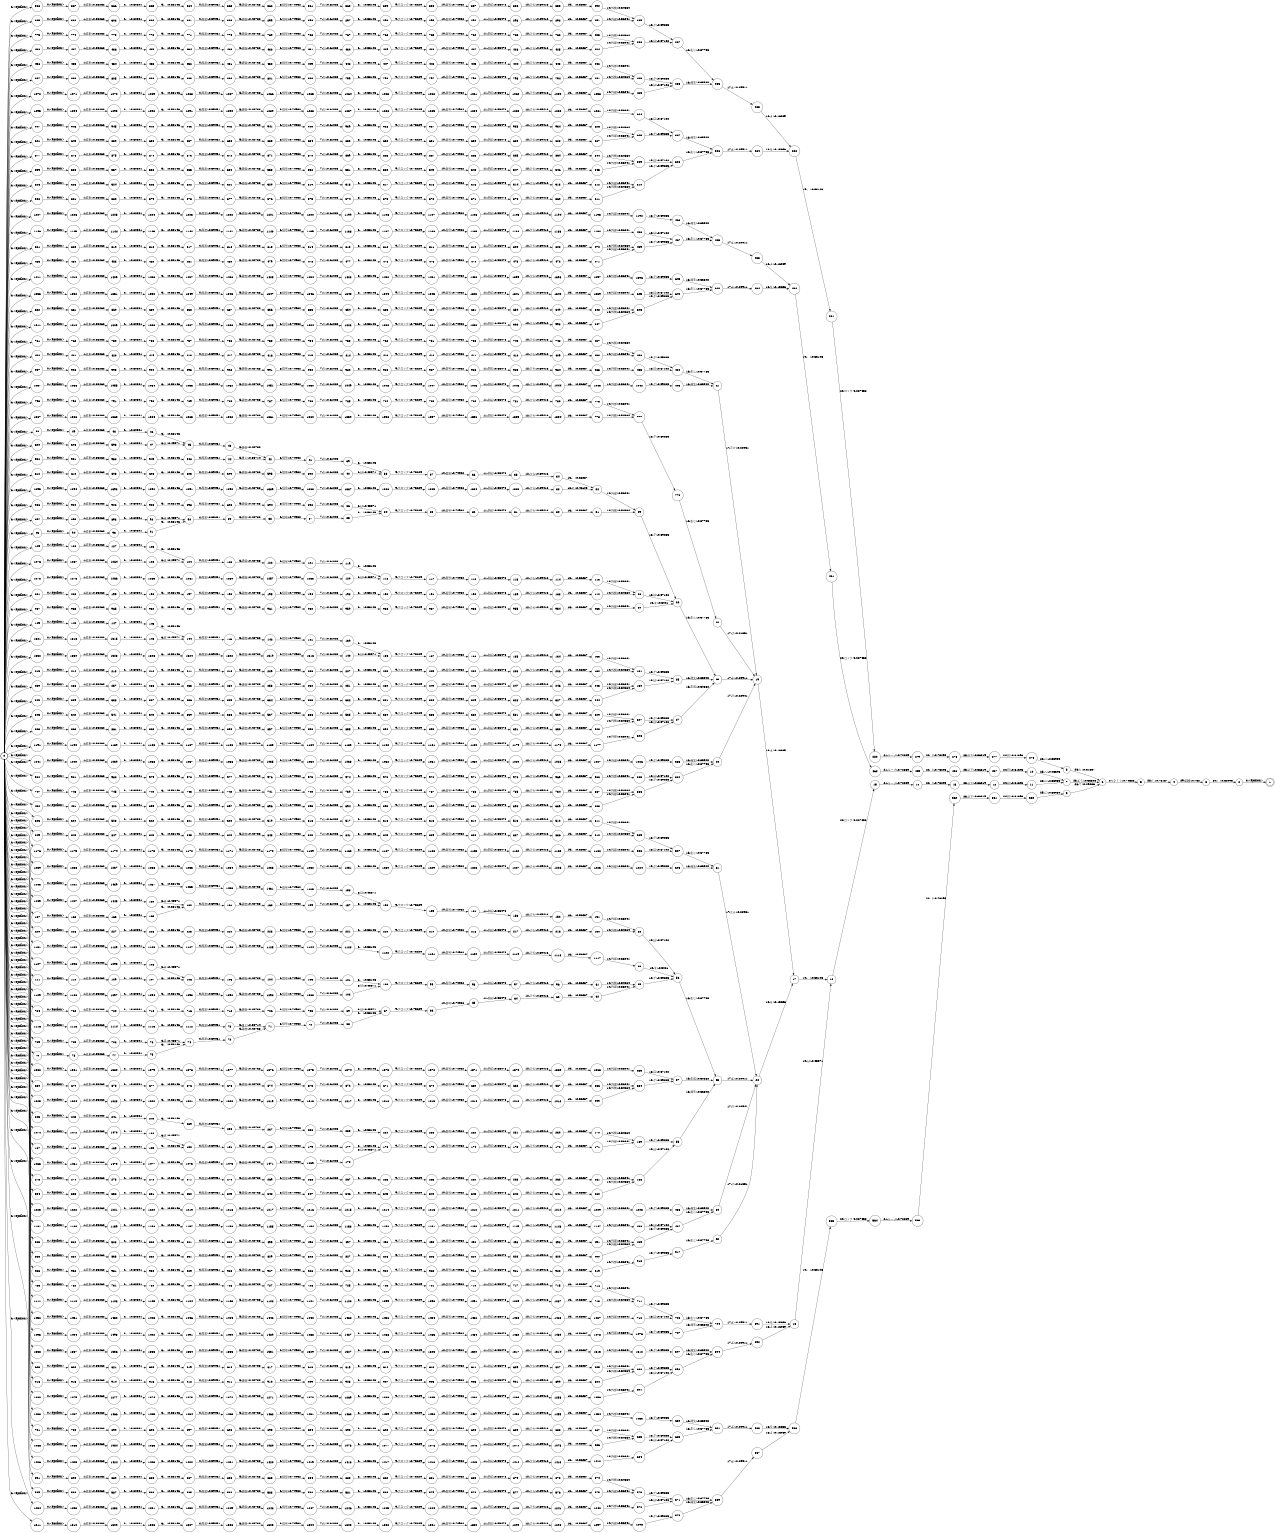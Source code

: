 digraph FST {
rankdir = LR;
size = "8.5,11";
label = "";
center = 1;
orientation = Portrait;
ranksep = "0.4";
nodesep = "0.25";
0 [label = "0", shape = circle, style = bold, fontsize = 14]
	0 -> 50 [label = "0:<epsilon>", fontsize = 14];
	0 -> 79 [label = "0:<epsilon>", fontsize = 14];
	0 -> 95 [label = "0:<epsilon>", fontsize = 14];
	0 -> 111 [label = "0:<epsilon>", fontsize = 14];
	0 -> 129 [label = "0:<epsilon>", fontsize = 14];
	0 -> 149 [label = "0:<epsilon>", fontsize = 14];
	0 -> 167 [label = "0:<epsilon>", fontsize = 14];
	0 -> 187 [label = "0:<epsilon>", fontsize = 14];
	0 -> 201 [label = "0:<epsilon>", fontsize = 14];
	0 -> 215 [label = "0:<epsilon>", fontsize = 14];
	0 -> 229 [label = "0:<epsilon>", fontsize = 14];
	0 -> 243 [label = "0:<epsilon>", fontsize = 14];
	0 -> 259 [label = "0:<epsilon>", fontsize = 14];
	0 -> 275 [label = "0:<epsilon>", fontsize = 14];
	0 -> 305 [label = "0:<epsilon>", fontsize = 14];
	0 -> 326 [label = "0:<epsilon>", fontsize = 14];
	0 -> 340 [label = "0:<epsilon>", fontsize = 14];
	0 -> 354 [label = "0:<epsilon>", fontsize = 14];
	0 -> 368 [label = "0:<epsilon>", fontsize = 14];
	0 -> 382 [label = "0:<epsilon>", fontsize = 14];
	0 -> 402 [label = "0:<epsilon>", fontsize = 14];
	0 -> 422 [label = "0:<epsilon>", fontsize = 14];
	0 -> 438 [label = "0:<epsilon>", fontsize = 14];
	0 -> 456 [label = "0:<epsilon>", fontsize = 14];
	0 -> 485 [label = "0:<epsilon>", fontsize = 14];
	0 -> 505 [label = "0:<epsilon>", fontsize = 14];
	0 -> 525 [label = "0:<epsilon>", fontsize = 14];
	0 -> 543 [label = "0:<epsilon>", fontsize = 14];
	0 -> 559 [label = "0:<epsilon>", fontsize = 14];
	0 -> 589 [label = "0:<epsilon>", fontsize = 14];
	0 -> 612 [label = "0:<epsilon>", fontsize = 14];
	0 -> 600 [label = "0:<epsilon>", fontsize = 14];
	0 -> 623 [label = "0:<epsilon>", fontsize = 14];
	0 -> 641 [label = "0:<epsilon>", fontsize = 14];
	0 -> 662 [label = "0:<epsilon>", fontsize = 14];
	0 -> 680 [label = "0:<epsilon>", fontsize = 14];
	0 -> 701 [label = "0:<epsilon>", fontsize = 14];
	0 -> 709 [label = "0:<epsilon>", fontsize = 14];
	0 -> 724 [label = "0:<epsilon>", fontsize = 14];
	0 -> 733 [label = "0:<epsilon>", fontsize = 14];
	0 -> 747 [label = "0:<epsilon>", fontsize = 14];
	0 -> 761 [label = "0:<epsilon>", fontsize = 14];
	0 -> 775 [label = "0:<epsilon>", fontsize = 14];
	0 -> 793 [label = "0:<epsilon>", fontsize = 14];
	0 -> 807 [label = "0:<epsilon>", fontsize = 14];
	0 -> 821 [label = "0:<epsilon>", fontsize = 14];
	0 -> 835 [label = "0:<epsilon>", fontsize = 14];
	0 -> 849 [label = "0:<epsilon>", fontsize = 14];
	0 -> 863 [label = "0:<epsilon>", fontsize = 14];
	0 -> 877 [label = "0:<epsilon>", fontsize = 14];
	0 -> 891 [label = "0:<epsilon>", fontsize = 14];
	0 -> 916 [label = "0:<epsilon>", fontsize = 14];
	0 -> 897 [label = "0:<epsilon>", fontsize = 14];
	0 -> 906 [label = "0:<epsilon>", fontsize = 14];
	0 -> 933 [label = "0:<epsilon>", fontsize = 14];
	0 -> 947 [label = "0:<epsilon>", fontsize = 14];
	0 -> 952 [label = "0:<epsilon>", fontsize = 14];
	0 -> 967 [label = "0:<epsilon>", fontsize = 14];
	0 -> 982 [label = "0:<epsilon>", fontsize = 14];
	0 -> 997 [label = "0:<epsilon>", fontsize = 14];
	0 -> 1011 [label = "0:<epsilon>", fontsize = 14];
	0 -> 1025 [label = "0:<epsilon>", fontsize = 14];
	0 -> 1041 [label = "0:<epsilon>", fontsize = 14];
	0 -> 1057 [label = "0:<epsilon>", fontsize = 14];
	0 -> 1072 [label = "0:<epsilon>", fontsize = 14];
	0 -> 1086 [label = "0:<epsilon>", fontsize = 14];
	0 -> 1107 [label = "0:<epsilon>", fontsize = 14];
	0 -> 1109 [label = "0:<epsilon>", fontsize = 14];
	0 -> 1111 [label = "0:<epsilon>", fontsize = 14];
	0 -> 1116 [label = "0:<epsilon>", fontsize = 14];
	0 -> 1131 [label = "0:<epsilon>", fontsize = 14];
	0 -> 1146 [label = "0:<epsilon>", fontsize = 14];
	0 -> 1161 [label = "0:<epsilon>", fontsize = 14];
	0 -> 1176 [label = "0:<epsilon>", fontsize = 14];
	0 -> 1191 [label = "0:<epsilon>", fontsize = 14];
	0 -> 1207 [label = "0:<epsilon>", fontsize = 14];
	0 -> 1223 [label = "0:<epsilon>", fontsize = 14];
	0 -> 1239 [label = "0:<epsilon>", fontsize = 14];
	0 -> 1254 [label = "0:<epsilon>", fontsize = 14];
	0 -> 1276 [label = "0:<epsilon>", fontsize = 14];
	0 -> 1278 [label = "0:<epsilon>", fontsize = 14];
	0 -> 1280 [label = "0:<epsilon>", fontsize = 14];
	0 -> 1295 [label = "0:<epsilon>", fontsize = 14];
	0 -> 1311 [label = "0:<epsilon>", fontsize = 14];
	0 -> 1332 [label = "0:<epsilon>", fontsize = 14];
	0 -> 1338 [label = "0:<epsilon>", fontsize = 14];
	0 -> 1321 [label = "0:<epsilon>", fontsize = 14];
	0 -> 1353 [label = "0:<epsilon>", fontsize = 14];
	0 -> 1367 [label = "0:<epsilon>", fontsize = 14];
	0 -> 1382 [label = "0:<epsilon>", fontsize = 14];
	0 -> 1395 [label = "0:<epsilon>", fontsize = 14];
	0 -> 1411 [label = "0:<epsilon>", fontsize = 14];
	0 -> 1426 [label = "0:<epsilon>", fontsize = 14];
	0 -> 1443 [label = "0:<epsilon>", fontsize = 14];
	0 -> 1449 [label = "0:<epsilon>", fontsize = 14];
	0 -> 1452 [label = "0:<epsilon>", fontsize = 14];
	0 -> 1468 [label = "0:<epsilon>", fontsize = 14];
	0 -> 1474 [label = "0:<epsilon>", fontsize = 14];
	0 -> 1483 [label = "0:<epsilon>", fontsize = 14];
	0 -> 1495 [label = "0:<epsilon>", fontsize = 14];
1 [label = "1", shape = doublecircle, style = solid, fontsize = 14]
2 [label = "2", shape = circle, style = solid, fontsize = 14]
	2 -> 1 [label = "0:<epsilon>", fontsize = 14];
3 [label = "3", shape = circle, style = solid, fontsize = 14]
	3 -> 2 [label = "30:。/-0.62093", fontsize = 14];
4 [label = "4", shape = circle, style = solid, fontsize = 14]
	4 -> 3 [label = "29:回路/-0.752", fontsize = 14];
5 [label = "5", shape = circle, style = solid, fontsize = 14]
	5 -> 4 [label = "28:）/-0.73157", fontsize = 14];
6 [label = "6", shape = circle, style = solid, fontsize = 14]
	6 -> 5 [label = "27:ｐｌｌ/-0.74583", fontsize = 14];
7 [label = "7", shape = circle, style = solid, fontsize = 14]
	7 -> 6 [label = "26:よう/-0.36808", fontsize = 14];
8 [label = "8", shape = circle, style = solid, fontsize = 14]
	8 -> 6 [label = "26:と/-0.31857", fontsize = 14];
9 [label = "9", shape = circle, style = solid, fontsize = 14]
	9 -> 6 [label = "26:て/-0.29236", fontsize = 14];
10 [label = "10", shape = circle, style = solid, fontsize = 14]
	10 -> 7 [label = "25:〜/-0.48595", fontsize = 14];
11 [label = "11", shape = circle, style = solid, fontsize = 14]
	11 -> 7 [label = "25:に/-0.55959", fontsize = 14];
12 [label = "12", shape = circle, style = solid, fontsize = 14]
	12 -> 11 [label = "24:称/-0.31396", fontsize = 14];
13 [label = "13", shape = circle, style = solid, fontsize = 14]
	13 -> 12 [label = "23:以下/-0.36319", fontsize = 14];
14 [label = "14", shape = circle, style = solid, fontsize = 14]
	14 -> 13 [label = "22:（/-0.73295", fontsize = 14];
15 [label = "15", shape = circle, style = solid, fontsize = 14]
	15 -> 14 [label = "21:ループ/-0.72869", fontsize = 14];
16 [label = "16", shape = circle, style = solid, fontsize = 14]
	16 -> 15 [label = "20:ロック/0.027458", fontsize = 14];
17 [label = "17", shape = circle, style = solid, fontsize = 14]
	17 -> 16 [label = "19:、/-0.53146", fontsize = 14];
18 [label = "18", shape = circle, style = solid, fontsize = 14]
	18 -> 16 [label = "19:は/-0.45571", fontsize = 14];
19 [label = "19", shape = circle, style = solid, fontsize = 14]
	19 -> 17 [label = "18:よ/-0.16069", fontsize = 14];
20 [label = "20", shape = circle, style = solid, fontsize = 14]
	20 -> 17 [label = "18:を/-0.15656", fontsize = 14];
21 [label = "21", shape = circle, style = solid, fontsize = 14]
	21 -> 19 [label = "17:だけ/-0.22931", fontsize = 14];
22 [label = "22", shape = circle, style = solid, fontsize = 14]
	22 -> 19 [label = "17:さ/-0.21351", fontsize = 14];
23 [label = "23", shape = circle, style = solid, fontsize = 14]
	23 -> 19 [label = "17:よ/-0.29911", fontsize = 14];
24 [label = "24", shape = circle, style = solid, fontsize = 14]
	24 -> 19 [label = "17:で/-0.22941", fontsize = 14];
25 [label = "25", shape = circle, style = solid, fontsize = 14]
	25 -> 23 [label = "16:発生/-0.35542", fontsize = 14];
26 [label = "26", shape = circle, style = solid, fontsize = 14]
	26 -> 23 [label = "16:生じ/-0.37783", fontsize = 14];
27 [label = "27", shape = circle, style = solid, fontsize = 14]
	27 -> 23 [label = "16:生成/-0.30382", fontsize = 14];
28 [label = "28", shape = circle, style = solid, fontsize = 14]
	28 -> 26 [label = "15:は/-0.57102", fontsize = 14];
29 [label = "29", shape = circle, style = solid, fontsize = 14]
	29 -> 26 [label = "15:が/-0.59235", fontsize = 14];
30 [label = "30", shape = circle, style = solid, fontsize = 14]
	30 -> 26 [label = "15:を/-0.5021", fontsize = 14];
31 [label = "31", shape = circle, style = solid, fontsize = 14]
	31 -> 29 [label = "14:外側/-0.54664", fontsize = 14];
32 [label = "32", shape = circle, style = solid, fontsize = 14]
	32 -> 29 [label = "14:外部/-0.56041", fontsize = 14];
33 [label = "33", shape = circle, style = solid, fontsize = 14]
	33 -> 32 [label = "13:の/-0.46103", fontsize = 14];
34 [label = "34", shape = circle, style = solid, fontsize = 14]
	34 -> 32 [label = "13:、/-0.56087", fontsize = 14];
35 [label = "35", shape = circle, style = solid, fontsize = 14]
	35 -> 34 [label = "12:から/-0.69416", fontsize = 14];
36 [label = "36", shape = circle, style = solid, fontsize = 14]
	36 -> 35 [label = "11:供給/-0.55478", fontsize = 14];
37 [label = "37", shape = circle, style = solid, fontsize = 14]
	37 -> 36 [label = "10:信号/-0.74932", fontsize = 14];
38 [label = "38", shape = circle, style = solid, fontsize = 14]
	38 -> 37 [label = "9:クロック/-0.75229", fontsize = 14];
39 [label = "39", shape = circle, style = solid, fontsize = 14]
	39 -> 38 [label = "8:、/-0.53146", fontsize = 14];
40 [label = "40", shape = circle, style = solid, fontsize = 14]
	40 -> 38 [label = "8:は/-0.45571", fontsize = 14];
41 [label = "41", shape = circle, style = solid, fontsize = 14]
	41 -> 39 [label = "7:の/-0.61023", fontsize = 14];
42 [label = "42", shape = circle, style = solid, fontsize = 14]
	42 -> 41 [label = "6:信号/-0.74932", fontsize = 14];
43 [label = "43", shape = circle, style = solid, fontsize = 14]
	43 -> 42 [label = "5:逓倍/-0.42738", fontsize = 14];
44 [label = "44", shape = circle, style = solid, fontsize = 14]
	44 -> 42 [label = "5:乗じ/-0.33714", fontsize = 14];
45 [label = "45", shape = circle, style = solid, fontsize = 14]
	45 -> 43 [label = "4:周波/-0.59451", fontsize = 14];
46 [label = "46", shape = circle, style = solid, fontsize = 14]
	46 -> 45 [label = "3:、/-0.53146", fontsize = 14];
47 [label = "47", shape = circle, style = solid, fontsize = 14]
	47 -> 45 [label = "3:は/-0.45571", fontsize = 14];
48 [label = "48", shape = circle, style = solid, fontsize = 14]
	48 -> 46 [label = "2:、/-0.60301", fontsize = 14];
49 [label = "49", shape = circle, style = solid, fontsize = 14]
	49 -> 48 [label = "1:従来/-0.33262", fontsize = 14];
50 [label = "50", shape = circle, style = solid, fontsize = 14]
	50 -> 49 [label = "0:<epsilon>", fontsize = 14];
51 [label = "51", shape = circle, style = solid, fontsize = 14]
	51 -> 20 [label = "17:だけ/-0.22931", fontsize = 14];
52 [label = "52", shape = circle, style = solid, fontsize = 14]
	52 -> 20 [label = "17:さ/-0.21351", fontsize = 14];
53 [label = "53", shape = circle, style = solid, fontsize = 14]
	53 -> 20 [label = "17:よ/-0.29911", fontsize = 14];
54 [label = "54", shape = circle, style = solid, fontsize = 14]
	54 -> 20 [label = "17:で/-0.22941", fontsize = 14];
55 [label = "55", shape = circle, style = solid, fontsize = 14]
	55 -> 53 [label = "16:発生/-0.35542", fontsize = 14];
56 [label = "56", shape = circle, style = solid, fontsize = 14]
	56 -> 53 [label = "16:生じ/-0.37783", fontsize = 14];
57 [label = "57", shape = circle, style = solid, fontsize = 14]
	57 -> 53 [label = "16:生成/-0.30382", fontsize = 14];
58 [label = "58", shape = circle, style = solid, fontsize = 14]
	58 -> 56 [label = "15:は/-0.57102", fontsize = 14];
59 [label = "59", shape = circle, style = solid, fontsize = 14]
	59 -> 56 [label = "15:が/-0.59235", fontsize = 14];
60 [label = "60", shape = circle, style = solid, fontsize = 14]
	60 -> 56 [label = "15:を/-0.5021", fontsize = 14];
61 [label = "61", shape = circle, style = solid, fontsize = 14]
	61 -> 59 [label = "14:外側/-0.54664", fontsize = 14];
62 [label = "62", shape = circle, style = solid, fontsize = 14]
	62 -> 59 [label = "14:外部/-0.56041", fontsize = 14];
63 [label = "63", shape = circle, style = solid, fontsize = 14]
	63 -> 62 [label = "13:、/-0.56087", fontsize = 14];
64 [label = "64", shape = circle, style = solid, fontsize = 14]
	64 -> 63 [label = "12:から/-0.69416", fontsize = 14];
65 [label = "65", shape = circle, style = solid, fontsize = 14]
	65 -> 64 [label = "11:供給/-0.55478", fontsize = 14];
66 [label = "66", shape = circle, style = solid, fontsize = 14]
	66 -> 65 [label = "10:信号/-0.74932", fontsize = 14];
67 [label = "67", shape = circle, style = solid, fontsize = 14]
	67 -> 66 [label = "9:クロック/-0.75229", fontsize = 14];
68 [label = "68", shape = circle, style = solid, fontsize = 14]
	68 -> 67 [label = "8:、/-0.53146", fontsize = 14];
69 [label = "69", shape = circle, style = solid, fontsize = 14]
	69 -> 67 [label = "8:は/-0.45571", fontsize = 14];
70 [label = "70", shape = circle, style = solid, fontsize = 14]
	70 -> 68 [label = "7:の/-0.61023", fontsize = 14];
71 [label = "71", shape = circle, style = solid, fontsize = 14]
	71 -> 70 [label = "6:信号/-0.74932", fontsize = 14];
72 [label = "72", shape = circle, style = solid, fontsize = 14]
	72 -> 71 [label = "5:逓倍/-0.42738", fontsize = 14];
73 [label = "73", shape = circle, style = solid, fontsize = 14]
	73 -> 71 [label = "5:乗じ/-0.33714", fontsize = 14];
74 [label = "74", shape = circle, style = solid, fontsize = 14]
	74 -> 72 [label = "4:周波/-0.59451", fontsize = 14];
75 [label = "75", shape = circle, style = solid, fontsize = 14]
	75 -> 74 [label = "3:、/-0.53146", fontsize = 14];
76 [label = "76", shape = circle, style = solid, fontsize = 14]
	76 -> 74 [label = "3:は/-0.45571", fontsize = 14];
77 [label = "77", shape = circle, style = solid, fontsize = 14]
	77 -> 75 [label = "2:、/-0.60301", fontsize = 14];
78 [label = "78", shape = circle, style = solid, fontsize = 14]
	78 -> 77 [label = "1:従来/-0.33262", fontsize = 14];
79 [label = "79", shape = circle, style = solid, fontsize = 14]
	79 -> 78 [label = "0:<epsilon>", fontsize = 14];
80 [label = "80", shape = circle, style = solid, fontsize = 14]
	80 -> 31 [label = "13:、/-0.56087", fontsize = 14];
81 [label = "81", shape = circle, style = solid, fontsize = 14]
	81 -> 80 [label = "12:から/-0.69416", fontsize = 14];
82 [label = "82", shape = circle, style = solid, fontsize = 14]
	82 -> 81 [label = "11:供給/-0.55478", fontsize = 14];
83 [label = "83", shape = circle, style = solid, fontsize = 14]
	83 -> 82 [label = "10:信号/-0.74932", fontsize = 14];
84 [label = "84", shape = circle, style = solid, fontsize = 14]
	84 -> 83 [label = "9:クロック/-0.75229", fontsize = 14];
85 [label = "85", shape = circle, style = solid, fontsize = 14]
	85 -> 84 [label = "8:、/-0.53146", fontsize = 14];
86 [label = "86", shape = circle, style = solid, fontsize = 14]
	86 -> 84 [label = "8:は/-0.45571", fontsize = 14];
87 [label = "87", shape = circle, style = solid, fontsize = 14]
	87 -> 85 [label = "7:の/-0.61023", fontsize = 14];
88 [label = "88", shape = circle, style = solid, fontsize = 14]
	88 -> 87 [label = "6:信号/-0.74932", fontsize = 14];
89 [label = "89", shape = circle, style = solid, fontsize = 14]
	89 -> 88 [label = "5:逓倍/-0.42738", fontsize = 14];
90 [label = "90", shape = circle, style = solid, fontsize = 14]
	90 -> 89 [label = "4:周波/-0.59451", fontsize = 14];
91 [label = "91", shape = circle, style = solid, fontsize = 14]
	91 -> 90 [label = "3:、/-0.53146", fontsize = 14];
92 [label = "92", shape = circle, style = solid, fontsize = 14]
	92 -> 90 [label = "3:は/-0.45571", fontsize = 14];
93 [label = "93", shape = circle, style = solid, fontsize = 14]
	93 -> 91 [label = "2:、/-0.60301", fontsize = 14];
94 [label = "94", shape = circle, style = solid, fontsize = 14]
	94 -> 93 [label = "1:従来/-0.33262", fontsize = 14];
95 [label = "95", shape = circle, style = solid, fontsize = 14]
	95 -> 94 [label = "0:<epsilon>", fontsize = 14];
96 [label = "96", shape = circle, style = solid, fontsize = 14]
	96 -> 61 [label = "13:、/-0.56087", fontsize = 14];
97 [label = "97", shape = circle, style = solid, fontsize = 14]
	97 -> 96 [label = "12:から/-0.69416", fontsize = 14];
98 [label = "98", shape = circle, style = solid, fontsize = 14]
	98 -> 97 [label = "11:供給/-0.55478", fontsize = 14];
99 [label = "99", shape = circle, style = solid, fontsize = 14]
	99 -> 98 [label = "10:信号/-0.74932", fontsize = 14];
100 [label = "100", shape = circle, style = solid, fontsize = 14]
	100 -> 99 [label = "9:クロック/-0.75229", fontsize = 14];
101 [label = "101", shape = circle, style = solid, fontsize = 14]
	101 -> 100 [label = "8:、/-0.53146", fontsize = 14];
102 [label = "102", shape = circle, style = solid, fontsize = 14]
	102 -> 100 [label = "8:は/-0.45571", fontsize = 14];
103 [label = "103", shape = circle, style = solid, fontsize = 14]
	103 -> 101 [label = "7:の/-0.61023", fontsize = 14];
104 [label = "104", shape = circle, style = solid, fontsize = 14]
	104 -> 103 [label = "6:信号/-0.74932", fontsize = 14];
105 [label = "105", shape = circle, style = solid, fontsize = 14]
	105 -> 104 [label = "5:逓倍/-0.42738", fontsize = 14];
106 [label = "106", shape = circle, style = solid, fontsize = 14]
	106 -> 105 [label = "4:周波/-0.59451", fontsize = 14];
107 [label = "107", shape = circle, style = solid, fontsize = 14]
	107 -> 106 [label = "3:、/-0.53146", fontsize = 14];
108 [label = "108", shape = circle, style = solid, fontsize = 14]
	108 -> 106 [label = "3:は/-0.45571", fontsize = 14];
109 [label = "109", shape = circle, style = solid, fontsize = 14]
	109 -> 107 [label = "2:、/-0.60301", fontsize = 14];
110 [label = "110", shape = circle, style = solid, fontsize = 14]
	110 -> 109 [label = "1:従来/-0.33262", fontsize = 14];
111 [label = "111", shape = circle, style = solid, fontsize = 14]
	111 -> 110 [label = "0:<epsilon>", fontsize = 14];
112 [label = "112", shape = circle, style = solid, fontsize = 14]
	112 -> 28 [label = "14:外側/-0.54664", fontsize = 14];
113 [label = "113", shape = circle, style = solid, fontsize = 14]
	113 -> 28 [label = "14:外部/-0.56041", fontsize = 14];
114 [label = "114", shape = circle, style = solid, fontsize = 14]
	114 -> 113 [label = "13:、/-0.56087", fontsize = 14];
115 [label = "115", shape = circle, style = solid, fontsize = 14]
	115 -> 114 [label = "12:から/-0.69416", fontsize = 14];
116 [label = "116", shape = circle, style = solid, fontsize = 14]
	116 -> 115 [label = "11:供給/-0.55478", fontsize = 14];
117 [label = "117", shape = circle, style = solid, fontsize = 14]
	117 -> 116 [label = "10:信号/-0.74932", fontsize = 14];
118 [label = "118", shape = circle, style = solid, fontsize = 14]
	118 -> 117 [label = "9:クロック/-0.75229", fontsize = 14];
119 [label = "119", shape = circle, style = solid, fontsize = 14]
	119 -> 118 [label = "8:、/-0.53146", fontsize = 14];
120 [label = "120", shape = circle, style = solid, fontsize = 14]
	120 -> 118 [label = "8:は/-0.45571", fontsize = 14];
121 [label = "121", shape = circle, style = solid, fontsize = 14]
	121 -> 119 [label = "7:の/-0.61023", fontsize = 14];
122 [label = "122", shape = circle, style = solid, fontsize = 14]
	122 -> 121 [label = "6:信号/-0.74932", fontsize = 14];
123 [label = "123", shape = circle, style = solid, fontsize = 14]
	123 -> 122 [label = "5:逓倍/-0.42738", fontsize = 14];
124 [label = "124", shape = circle, style = solid, fontsize = 14]
	124 -> 123 [label = "4:周波/-0.59451", fontsize = 14];
125 [label = "125", shape = circle, style = solid, fontsize = 14]
	125 -> 124 [label = "3:、/-0.53146", fontsize = 14];
126 [label = "126", shape = circle, style = solid, fontsize = 14]
	126 -> 124 [label = "3:は/-0.45571", fontsize = 14];
127 [label = "127", shape = circle, style = solid, fontsize = 14]
	127 -> 125 [label = "2:、/-0.60301", fontsize = 14];
128 [label = "128", shape = circle, style = solid, fontsize = 14]
	128 -> 127 [label = "1:従来/-0.33262", fontsize = 14];
129 [label = "129", shape = circle, style = solid, fontsize = 14]
	129 -> 128 [label = "0:<epsilon>", fontsize = 14];
130 [label = "130", shape = circle, style = solid, fontsize = 14]
	130 -> 25 [label = "15:は/-0.57102", fontsize = 14];
131 [label = "131", shape = circle, style = solid, fontsize = 14]
	131 -> 25 [label = "15:が/-0.59235", fontsize = 14];
132 [label = "132", shape = circle, style = solid, fontsize = 14]
	132 -> 131 [label = "14:外側/-0.54664", fontsize = 14];
133 [label = "133", shape = circle, style = solid, fontsize = 14]
	133 -> 131 [label = "14:外部/-0.56041", fontsize = 14];
134 [label = "134", shape = circle, style = solid, fontsize = 14]
	134 -> 133 [label = "13:、/-0.56087", fontsize = 14];
135 [label = "135", shape = circle, style = solid, fontsize = 14]
	135 -> 134 [label = "12:から/-0.69416", fontsize = 14];
136 [label = "136", shape = circle, style = solid, fontsize = 14]
	136 -> 135 [label = "11:供給/-0.55478", fontsize = 14];
137 [label = "137", shape = circle, style = solid, fontsize = 14]
	137 -> 136 [label = "10:信号/-0.74932", fontsize = 14];
138 [label = "138", shape = circle, style = solid, fontsize = 14]
	138 -> 137 [label = "9:クロック/-0.75229", fontsize = 14];
139 [label = "139", shape = circle, style = solid, fontsize = 14]
	139 -> 138 [label = "8:、/-0.53146", fontsize = 14];
140 [label = "140", shape = circle, style = solid, fontsize = 14]
	140 -> 138 [label = "8:は/-0.45571", fontsize = 14];
141 [label = "141", shape = circle, style = solid, fontsize = 14]
	141 -> 139 [label = "7:の/-0.61023", fontsize = 14];
142 [label = "142", shape = circle, style = solid, fontsize = 14]
	142 -> 141 [label = "6:信号/-0.74932", fontsize = 14];
143 [label = "143", shape = circle, style = solid, fontsize = 14]
	143 -> 142 [label = "5:逓倍/-0.42738", fontsize = 14];
144 [label = "144", shape = circle, style = solid, fontsize = 14]
	144 -> 143 [label = "4:周波/-0.59451", fontsize = 14];
145 [label = "145", shape = circle, style = solid, fontsize = 14]
	145 -> 144 [label = "3:、/-0.53146", fontsize = 14];
146 [label = "146", shape = circle, style = solid, fontsize = 14]
	146 -> 144 [label = "3:は/-0.45571", fontsize = 14];
147 [label = "147", shape = circle, style = solid, fontsize = 14]
	147 -> 145 [label = "2:、/-0.60301", fontsize = 14];
148 [label = "148", shape = circle, style = solid, fontsize = 14]
	148 -> 147 [label = "1:従来/-0.33262", fontsize = 14];
149 [label = "149", shape = circle, style = solid, fontsize = 14]
	149 -> 148 [label = "0:<epsilon>", fontsize = 14];
150 [label = "150", shape = circle, style = solid, fontsize = 14]
	150 -> 58 [label = "14:外側/-0.54664", fontsize = 14];
151 [label = "151", shape = circle, style = solid, fontsize = 14]
	151 -> 58 [label = "14:外部/-0.56041", fontsize = 14];
152 [label = "152", shape = circle, style = solid, fontsize = 14]
	152 -> 151 [label = "13:、/-0.56087", fontsize = 14];
153 [label = "153", shape = circle, style = solid, fontsize = 14]
	153 -> 152 [label = "12:から/-0.69416", fontsize = 14];
154 [label = "154", shape = circle, style = solid, fontsize = 14]
	154 -> 153 [label = "11:供給/-0.55478", fontsize = 14];
155 [label = "155", shape = circle, style = solid, fontsize = 14]
	155 -> 154 [label = "10:信号/-0.74932", fontsize = 14];
156 [label = "156", shape = circle, style = solid, fontsize = 14]
	156 -> 155 [label = "9:クロック/-0.75229", fontsize = 14];
157 [label = "157", shape = circle, style = solid, fontsize = 14]
	157 -> 156 [label = "8:、/-0.53146", fontsize = 14];
158 [label = "158", shape = circle, style = solid, fontsize = 14]
	158 -> 156 [label = "8:は/-0.45571", fontsize = 14];
159 [label = "159", shape = circle, style = solid, fontsize = 14]
	159 -> 157 [label = "7:の/-0.61023", fontsize = 14];
160 [label = "160", shape = circle, style = solid, fontsize = 14]
	160 -> 159 [label = "6:信号/-0.74932", fontsize = 14];
161 [label = "161", shape = circle, style = solid, fontsize = 14]
	161 -> 160 [label = "5:逓倍/-0.42738", fontsize = 14];
162 [label = "162", shape = circle, style = solid, fontsize = 14]
	162 -> 161 [label = "4:周波/-0.59451", fontsize = 14];
163 [label = "163", shape = circle, style = solid, fontsize = 14]
	163 -> 162 [label = "3:、/-0.53146", fontsize = 14];
164 [label = "164", shape = circle, style = solid, fontsize = 14]
	164 -> 162 [label = "3:は/-0.45571", fontsize = 14];
165 [label = "165", shape = circle, style = solid, fontsize = 14]
	165 -> 163 [label = "2:、/-0.60301", fontsize = 14];
166 [label = "166", shape = circle, style = solid, fontsize = 14]
	166 -> 165 [label = "1:従来/-0.33262", fontsize = 14];
167 [label = "167", shape = circle, style = solid, fontsize = 14]
	167 -> 166 [label = "0:<epsilon>", fontsize = 14];
168 [label = "168", shape = circle, style = solid, fontsize = 14]
	168 -> 55 [label = "15:は/-0.57102", fontsize = 14];
169 [label = "169", shape = circle, style = solid, fontsize = 14]
	169 -> 55 [label = "15:が/-0.59235", fontsize = 14];
170 [label = "170", shape = circle, style = solid, fontsize = 14]
	170 -> 169 [label = "14:外側/-0.54664", fontsize = 14];
171 [label = "171", shape = circle, style = solid, fontsize = 14]
	171 -> 169 [label = "14:外部/-0.56041", fontsize = 14];
172 [label = "172", shape = circle, style = solid, fontsize = 14]
	172 -> 171 [label = "13:、/-0.56087", fontsize = 14];
173 [label = "173", shape = circle, style = solid, fontsize = 14]
	173 -> 172 [label = "12:から/-0.69416", fontsize = 14];
174 [label = "174", shape = circle, style = solid, fontsize = 14]
	174 -> 173 [label = "11:供給/-0.55478", fontsize = 14];
175 [label = "175", shape = circle, style = solid, fontsize = 14]
	175 -> 174 [label = "10:信号/-0.74932", fontsize = 14];
176 [label = "176", shape = circle, style = solid, fontsize = 14]
	176 -> 175 [label = "9:クロック/-0.75229", fontsize = 14];
177 [label = "177", shape = circle, style = solid, fontsize = 14]
	177 -> 176 [label = "8:、/-0.53146", fontsize = 14];
178 [label = "178", shape = circle, style = solid, fontsize = 14]
	178 -> 176 [label = "8:は/-0.45571", fontsize = 14];
179 [label = "179", shape = circle, style = solid, fontsize = 14]
	179 -> 177 [label = "7:の/-0.61023", fontsize = 14];
180 [label = "180", shape = circle, style = solid, fontsize = 14]
	180 -> 179 [label = "6:信号/-0.74932", fontsize = 14];
181 [label = "181", shape = circle, style = solid, fontsize = 14]
	181 -> 180 [label = "5:逓倍/-0.42738", fontsize = 14];
182 [label = "182", shape = circle, style = solid, fontsize = 14]
	182 -> 181 [label = "4:周波/-0.59451", fontsize = 14];
183 [label = "183", shape = circle, style = solid, fontsize = 14]
	183 -> 182 [label = "3:、/-0.53146", fontsize = 14];
184 [label = "184", shape = circle, style = solid, fontsize = 14]
	184 -> 182 [label = "3:は/-0.45571", fontsize = 14];
185 [label = "185", shape = circle, style = solid, fontsize = 14]
	185 -> 183 [label = "2:、/-0.60301", fontsize = 14];
186 [label = "186", shape = circle, style = solid, fontsize = 14]
	186 -> 185 [label = "1:従来/-0.33262", fontsize = 14];
187 [label = "187", shape = circle, style = solid, fontsize = 14]
	187 -> 186 [label = "0:<epsilon>", fontsize = 14];
188 [label = "188", shape = circle, style = solid, fontsize = 14]
	188 -> 112 [label = "13:、/-0.56087", fontsize = 14];
189 [label = "189", shape = circle, style = solid, fontsize = 14]
	189 -> 188 [label = "12:から/-0.69416", fontsize = 14];
190 [label = "190", shape = circle, style = solid, fontsize = 14]
	190 -> 189 [label = "11:供給/-0.55478", fontsize = 14];
191 [label = "191", shape = circle, style = solid, fontsize = 14]
	191 -> 190 [label = "10:信号/-0.74932", fontsize = 14];
192 [label = "192", shape = circle, style = solid, fontsize = 14]
	192 -> 191 [label = "9:クロック/-0.75229", fontsize = 14];
193 [label = "193", shape = circle, style = solid, fontsize = 14]
	193 -> 192 [label = "8:、/-0.53146", fontsize = 14];
194 [label = "194", shape = circle, style = solid, fontsize = 14]
	194 -> 193 [label = "7:の/-0.61023", fontsize = 14];
195 [label = "195", shape = circle, style = solid, fontsize = 14]
	195 -> 194 [label = "6:信号/-0.74932", fontsize = 14];
196 [label = "196", shape = circle, style = solid, fontsize = 14]
	196 -> 195 [label = "5:逓倍/-0.42738", fontsize = 14];
197 [label = "197", shape = circle, style = solid, fontsize = 14]
	197 -> 196 [label = "4:周波/-0.59451", fontsize = 14];
198 [label = "198", shape = circle, style = solid, fontsize = 14]
	198 -> 197 [label = "3:、/-0.53146", fontsize = 14];
199 [label = "199", shape = circle, style = solid, fontsize = 14]
	199 -> 198 [label = "2:、/-0.60301", fontsize = 14];
200 [label = "200", shape = circle, style = solid, fontsize = 14]
	200 -> 199 [label = "1:従来/-0.33262", fontsize = 14];
201 [label = "201", shape = circle, style = solid, fontsize = 14]
	201 -> 200 [label = "0:<epsilon>", fontsize = 14];
202 [label = "202", shape = circle, style = solid, fontsize = 14]
	202 -> 132 [label = "13:、/-0.56087", fontsize = 14];
203 [label = "203", shape = circle, style = solid, fontsize = 14]
	203 -> 202 [label = "12:から/-0.69416", fontsize = 14];
204 [label = "204", shape = circle, style = solid, fontsize = 14]
	204 -> 203 [label = "11:供給/-0.55478", fontsize = 14];
205 [label = "205", shape = circle, style = solid, fontsize = 14]
	205 -> 204 [label = "10:信号/-0.74932", fontsize = 14];
206 [label = "206", shape = circle, style = solid, fontsize = 14]
	206 -> 205 [label = "9:クロック/-0.75229", fontsize = 14];
207 [label = "207", shape = circle, style = solid, fontsize = 14]
	207 -> 206 [label = "8:、/-0.53146", fontsize = 14];
208 [label = "208", shape = circle, style = solid, fontsize = 14]
	208 -> 207 [label = "7:の/-0.61023", fontsize = 14];
209 [label = "209", shape = circle, style = solid, fontsize = 14]
	209 -> 208 [label = "6:信号/-0.74932", fontsize = 14];
210 [label = "210", shape = circle, style = solid, fontsize = 14]
	210 -> 209 [label = "5:逓倍/-0.42738", fontsize = 14];
211 [label = "211", shape = circle, style = solid, fontsize = 14]
	211 -> 210 [label = "4:周波/-0.59451", fontsize = 14];
212 [label = "212", shape = circle, style = solid, fontsize = 14]
	212 -> 211 [label = "3:、/-0.53146", fontsize = 14];
213 [label = "213", shape = circle, style = solid, fontsize = 14]
	213 -> 212 [label = "2:、/-0.60301", fontsize = 14];
214 [label = "214", shape = circle, style = solid, fontsize = 14]
	214 -> 213 [label = "1:従来/-0.33262", fontsize = 14];
215 [label = "215", shape = circle, style = solid, fontsize = 14]
	215 -> 214 [label = "0:<epsilon>", fontsize = 14];
216 [label = "216", shape = circle, style = solid, fontsize = 14]
	216 -> 150 [label = "13:、/-0.56087", fontsize = 14];
217 [label = "217", shape = circle, style = solid, fontsize = 14]
	217 -> 216 [label = "12:から/-0.69416", fontsize = 14];
218 [label = "218", shape = circle, style = solid, fontsize = 14]
	218 -> 217 [label = "11:供給/-0.55478", fontsize = 14];
219 [label = "219", shape = circle, style = solid, fontsize = 14]
	219 -> 218 [label = "10:信号/-0.74932", fontsize = 14];
220 [label = "220", shape = circle, style = solid, fontsize = 14]
	220 -> 219 [label = "9:クロック/-0.75229", fontsize = 14];
221 [label = "221", shape = circle, style = solid, fontsize = 14]
	221 -> 220 [label = "8:、/-0.53146", fontsize = 14];
222 [label = "222", shape = circle, style = solid, fontsize = 14]
	222 -> 221 [label = "7:の/-0.61023", fontsize = 14];
223 [label = "223", shape = circle, style = solid, fontsize = 14]
	223 -> 222 [label = "6:信号/-0.74932", fontsize = 14];
224 [label = "224", shape = circle, style = solid, fontsize = 14]
	224 -> 223 [label = "5:逓倍/-0.42738", fontsize = 14];
225 [label = "225", shape = circle, style = solid, fontsize = 14]
	225 -> 224 [label = "4:周波/-0.59451", fontsize = 14];
226 [label = "226", shape = circle, style = solid, fontsize = 14]
	226 -> 225 [label = "3:、/-0.53146", fontsize = 14];
227 [label = "227", shape = circle, style = solid, fontsize = 14]
	227 -> 226 [label = "2:、/-0.60301", fontsize = 14];
228 [label = "228", shape = circle, style = solid, fontsize = 14]
	228 -> 227 [label = "1:従来/-0.33262", fontsize = 14];
229 [label = "229", shape = circle, style = solid, fontsize = 14]
	229 -> 228 [label = "0:<epsilon>", fontsize = 14];
230 [label = "230", shape = circle, style = solid, fontsize = 14]
	230 -> 170 [label = "13:、/-0.56087", fontsize = 14];
231 [label = "231", shape = circle, style = solid, fontsize = 14]
	231 -> 230 [label = "12:から/-0.69416", fontsize = 14];
232 [label = "232", shape = circle, style = solid, fontsize = 14]
	232 -> 231 [label = "11:供給/-0.55478", fontsize = 14];
233 [label = "233", shape = circle, style = solid, fontsize = 14]
	233 -> 232 [label = "10:信号/-0.74932", fontsize = 14];
234 [label = "234", shape = circle, style = solid, fontsize = 14]
	234 -> 233 [label = "9:クロック/-0.75229", fontsize = 14];
235 [label = "235", shape = circle, style = solid, fontsize = 14]
	235 -> 234 [label = "8:、/-0.53146", fontsize = 14];
236 [label = "236", shape = circle, style = solid, fontsize = 14]
	236 -> 235 [label = "7:の/-0.61023", fontsize = 14];
237 [label = "237", shape = circle, style = solid, fontsize = 14]
	237 -> 236 [label = "6:信号/-0.74932", fontsize = 14];
238 [label = "238", shape = circle, style = solid, fontsize = 14]
	238 -> 237 [label = "5:逓倍/-0.42738", fontsize = 14];
239 [label = "239", shape = circle, style = solid, fontsize = 14]
	239 -> 238 [label = "4:周波/-0.59451", fontsize = 14];
240 [label = "240", shape = circle, style = solid, fontsize = 14]
	240 -> 239 [label = "3:、/-0.53146", fontsize = 14];
241 [label = "241", shape = circle, style = solid, fontsize = 14]
	241 -> 240 [label = "2:、/-0.60301", fontsize = 14];
242 [label = "242", shape = circle, style = solid, fontsize = 14]
	242 -> 241 [label = "1:従来/-0.33262", fontsize = 14];
243 [label = "243", shape = circle, style = solid, fontsize = 14]
	243 -> 242 [label = "0:<epsilon>", fontsize = 14];
244 [label = "244", shape = circle, style = solid, fontsize = 14]
	244 -> 130 [label = "14:外側/-0.54664", fontsize = 14];
245 [label = "245", shape = circle, style = solid, fontsize = 14]
	245 -> 130 [label = "14:外部/-0.56041", fontsize = 14];
246 [label = "246", shape = circle, style = solid, fontsize = 14]
	246 -> 245 [label = "13:、/-0.56087", fontsize = 14];
247 [label = "247", shape = circle, style = solid, fontsize = 14]
	247 -> 246 [label = "12:から/-0.69416", fontsize = 14];
248 [label = "248", shape = circle, style = solid, fontsize = 14]
	248 -> 247 [label = "11:供給/-0.55478", fontsize = 14];
249 [label = "249", shape = circle, style = solid, fontsize = 14]
	249 -> 248 [label = "10:信号/-0.74932", fontsize = 14];
250 [label = "250", shape = circle, style = solid, fontsize = 14]
	250 -> 249 [label = "9:クロック/-0.75229", fontsize = 14];
251 [label = "251", shape = circle, style = solid, fontsize = 14]
	251 -> 250 [label = "8:、/-0.53146", fontsize = 14];
252 [label = "252", shape = circle, style = solid, fontsize = 14]
	252 -> 251 [label = "7:の/-0.61023", fontsize = 14];
253 [label = "253", shape = circle, style = solid, fontsize = 14]
	253 -> 252 [label = "6:信号/-0.74932", fontsize = 14];
254 [label = "254", shape = circle, style = solid, fontsize = 14]
	254 -> 253 [label = "5:逓倍/-0.42738", fontsize = 14];
255 [label = "255", shape = circle, style = solid, fontsize = 14]
	255 -> 254 [label = "4:周波/-0.59451", fontsize = 14];
256 [label = "256", shape = circle, style = solid, fontsize = 14]
	256 -> 255 [label = "3:、/-0.53146", fontsize = 14];
257 [label = "257", shape = circle, style = solid, fontsize = 14]
	257 -> 256 [label = "2:、/-0.60301", fontsize = 14];
258 [label = "258", shape = circle, style = solid, fontsize = 14]
	258 -> 257 [label = "1:従来/-0.33262", fontsize = 14];
259 [label = "259", shape = circle, style = solid, fontsize = 14]
	259 -> 258 [label = "0:<epsilon>", fontsize = 14];
260 [label = "260", shape = circle, style = solid, fontsize = 14]
	260 -> 168 [label = "14:外側/-0.54664", fontsize = 14];
261 [label = "261", shape = circle, style = solid, fontsize = 14]
	261 -> 168 [label = "14:外部/-0.56041", fontsize = 14];
262 [label = "262", shape = circle, style = solid, fontsize = 14]
	262 -> 261 [label = "13:、/-0.56087", fontsize = 14];
263 [label = "263", shape = circle, style = solid, fontsize = 14]
	263 -> 262 [label = "12:から/-0.69416", fontsize = 14];
264 [label = "264", shape = circle, style = solid, fontsize = 14]
	264 -> 263 [label = "11:供給/-0.55478", fontsize = 14];
265 [label = "265", shape = circle, style = solid, fontsize = 14]
	265 -> 264 [label = "10:信号/-0.74932", fontsize = 14];
266 [label = "266", shape = circle, style = solid, fontsize = 14]
	266 -> 265 [label = "9:クロック/-0.75229", fontsize = 14];
267 [label = "267", shape = circle, style = solid, fontsize = 14]
	267 -> 266 [label = "8:、/-0.53146", fontsize = 14];
268 [label = "268", shape = circle, style = solid, fontsize = 14]
	268 -> 267 [label = "7:の/-0.61023", fontsize = 14];
269 [label = "269", shape = circle, style = solid, fontsize = 14]
	269 -> 268 [label = "6:信号/-0.74932", fontsize = 14];
270 [label = "270", shape = circle, style = solid, fontsize = 14]
	270 -> 269 [label = "5:逓倍/-0.42738", fontsize = 14];
271 [label = "271", shape = circle, style = solid, fontsize = 14]
	271 -> 270 [label = "4:周波/-0.59451", fontsize = 14];
272 [label = "272", shape = circle, style = solid, fontsize = 14]
	272 -> 271 [label = "3:、/-0.53146", fontsize = 14];
273 [label = "273", shape = circle, style = solid, fontsize = 14]
	273 -> 272 [label = "2:、/-0.60301", fontsize = 14];
274 [label = "274", shape = circle, style = solid, fontsize = 14]
	274 -> 273 [label = "1:従来/-0.33262", fontsize = 14];
275 [label = "275", shape = circle, style = solid, fontsize = 14]
	275 -> 274 [label = "0:<epsilon>", fontsize = 14];
276 [label = "276", shape = circle, style = solid, fontsize = 14]
	276 -> 8 [label = "25:に/-0.55959", fontsize = 14];
277 [label = "277", shape = circle, style = solid, fontsize = 14]
	277 -> 276 [label = "24:称/-0.31396", fontsize = 14];
278 [label = "278", shape = circle, style = solid, fontsize = 14]
	278 -> 277 [label = "23:以下/-0.36319", fontsize = 14];
279 [label = "279", shape = circle, style = solid, fontsize = 14]
	279 -> 278 [label = "22:（/-0.73295", fontsize = 14];
280 [label = "280", shape = circle, style = solid, fontsize = 14]
	280 -> 279 [label = "21:ループ/-0.72869", fontsize = 14];
281 [label = "281", shape = circle, style = solid, fontsize = 14]
	281 -> 280 [label = "20:ロック/0.027458", fontsize = 14];
282 [label = "282", shape = circle, style = solid, fontsize = 14]
	282 -> 281 [label = "19:、/-0.53146", fontsize = 14];
283 [label = "283", shape = circle, style = solid, fontsize = 14]
	283 -> 282 [label = "18:よ/-0.16069", fontsize = 14];
284 [label = "284", shape = circle, style = solid, fontsize = 14]
	284 -> 282 [label = "18:を/-0.15656", fontsize = 14];
285 [label = "285", shape = circle, style = solid, fontsize = 14]
	285 -> 283 [label = "17:よ/-0.29911", fontsize = 14];
286 [label = "286", shape = circle, style = solid, fontsize = 14]
	286 -> 285 [label = "16:発生/-0.35542", fontsize = 14];
287 [label = "287", shape = circle, style = solid, fontsize = 14]
	287 -> 285 [label = "16:生じ/-0.37783", fontsize = 14];
288 [label = "288", shape = circle, style = solid, fontsize = 14]
	288 -> 287 [label = "15:は/-0.57102", fontsize = 14];
289 [label = "289", shape = circle, style = solid, fontsize = 14]
	289 -> 287 [label = "15:が/-0.59235", fontsize = 14];
290 [label = "290", shape = circle, style = solid, fontsize = 14]
	290 -> 289 [label = "14:外側/-0.54664", fontsize = 14];
291 [label = "291", shape = circle, style = solid, fontsize = 14]
	291 -> 289 [label = "14:外部/-0.56041", fontsize = 14];
292 [label = "292", shape = circle, style = solid, fontsize = 14]
	292 -> 291 [label = "13:、/-0.56087", fontsize = 14];
293 [label = "293", shape = circle, style = solid, fontsize = 14]
	293 -> 292 [label = "12:から/-0.69416", fontsize = 14];
294 [label = "294", shape = circle, style = solid, fontsize = 14]
	294 -> 293 [label = "11:供給/-0.55478", fontsize = 14];
295 [label = "295", shape = circle, style = solid, fontsize = 14]
	295 -> 294 [label = "10:信号/-0.74932", fontsize = 14];
296 [label = "296", shape = circle, style = solid, fontsize = 14]
	296 -> 295 [label = "9:クロック/-0.75229", fontsize = 14];
297 [label = "297", shape = circle, style = solid, fontsize = 14]
	297 -> 296 [label = "8:、/-0.53146", fontsize = 14];
298 [label = "298", shape = circle, style = solid, fontsize = 14]
	298 -> 297 [label = "7:の/-0.61023", fontsize = 14];
299 [label = "299", shape = circle, style = solid, fontsize = 14]
	299 -> 298 [label = "6:信号/-0.74932", fontsize = 14];
300 [label = "300", shape = circle, style = solid, fontsize = 14]
	300 -> 299 [label = "5:逓倍/-0.42738", fontsize = 14];
301 [label = "301", shape = circle, style = solid, fontsize = 14]
	301 -> 300 [label = "4:周波/-0.59451", fontsize = 14];
302 [label = "302", shape = circle, style = solid, fontsize = 14]
	302 -> 301 [label = "3:、/-0.53146", fontsize = 14];
303 [label = "303", shape = circle, style = solid, fontsize = 14]
	303 -> 302 [label = "2:、/-0.60301", fontsize = 14];
304 [label = "304", shape = circle, style = solid, fontsize = 14]
	304 -> 303 [label = "1:従来/-0.33262", fontsize = 14];
305 [label = "305", shape = circle, style = solid, fontsize = 14]
	305 -> 304 [label = "0:<epsilon>", fontsize = 14];
306 [label = "306", shape = circle, style = solid, fontsize = 14]
	306 -> 284 [label = "17:よ/-0.29911", fontsize = 14];
307 [label = "307", shape = circle, style = solid, fontsize = 14]
	307 -> 306 [label = "16:発生/-0.35542", fontsize = 14];
308 [label = "308", shape = circle, style = solid, fontsize = 14]
	308 -> 306 [label = "16:生じ/-0.37783", fontsize = 14];
309 [label = "309", shape = circle, style = solid, fontsize = 14]
	309 -> 308 [label = "15:は/-0.57102", fontsize = 14];
310 [label = "310", shape = circle, style = solid, fontsize = 14]
	310 -> 308 [label = "15:が/-0.59235", fontsize = 14];
311 [label = "311", shape = circle, style = solid, fontsize = 14]
	311 -> 310 [label = "14:外側/-0.54664", fontsize = 14];
312 [label = "312", shape = circle, style = solid, fontsize = 14]
	312 -> 310 [label = "14:外部/-0.56041", fontsize = 14];
313 [label = "313", shape = circle, style = solid, fontsize = 14]
	313 -> 312 [label = "13:、/-0.56087", fontsize = 14];
314 [label = "314", shape = circle, style = solid, fontsize = 14]
	314 -> 313 [label = "12:から/-0.69416", fontsize = 14];
315 [label = "315", shape = circle, style = solid, fontsize = 14]
	315 -> 314 [label = "11:供給/-0.55478", fontsize = 14];
316 [label = "316", shape = circle, style = solid, fontsize = 14]
	316 -> 315 [label = "10:信号/-0.74932", fontsize = 14];
317 [label = "317", shape = circle, style = solid, fontsize = 14]
	317 -> 316 [label = "9:クロック/-0.75229", fontsize = 14];
318 [label = "318", shape = circle, style = solid, fontsize = 14]
	318 -> 317 [label = "8:、/-0.53146", fontsize = 14];
319 [label = "319", shape = circle, style = solid, fontsize = 14]
	319 -> 318 [label = "7:の/-0.61023", fontsize = 14];
320 [label = "320", shape = circle, style = solid, fontsize = 14]
	320 -> 319 [label = "6:信号/-0.74932", fontsize = 14];
321 [label = "321", shape = circle, style = solid, fontsize = 14]
	321 -> 320 [label = "5:逓倍/-0.42738", fontsize = 14];
322 [label = "322", shape = circle, style = solid, fontsize = 14]
	322 -> 321 [label = "4:周波/-0.59451", fontsize = 14];
323 [label = "323", shape = circle, style = solid, fontsize = 14]
	323 -> 322 [label = "3:、/-0.53146", fontsize = 14];
324 [label = "324", shape = circle, style = solid, fontsize = 14]
	324 -> 323 [label = "2:、/-0.60301", fontsize = 14];
325 [label = "325", shape = circle, style = solid, fontsize = 14]
	325 -> 324 [label = "1:従来/-0.33262", fontsize = 14];
326 [label = "326", shape = circle, style = solid, fontsize = 14]
	326 -> 325 [label = "0:<epsilon>", fontsize = 14];
327 [label = "327", shape = circle, style = solid, fontsize = 14]
	327 -> 244 [label = "13:、/-0.56087", fontsize = 14];
328 [label = "328", shape = circle, style = solid, fontsize = 14]
	328 -> 327 [label = "12:から/-0.69416", fontsize = 14];
329 [label = "329", shape = circle, style = solid, fontsize = 14]
	329 -> 328 [label = "11:供給/-0.55478", fontsize = 14];
330 [label = "330", shape = circle, style = solid, fontsize = 14]
	330 -> 329 [label = "10:信号/-0.74932", fontsize = 14];
331 [label = "331", shape = circle, style = solid, fontsize = 14]
	331 -> 330 [label = "9:クロック/-0.75229", fontsize = 14];
332 [label = "332", shape = circle, style = solid, fontsize = 14]
	332 -> 331 [label = "8:、/-0.53146", fontsize = 14];
333 [label = "333", shape = circle, style = solid, fontsize = 14]
	333 -> 332 [label = "7:の/-0.61023", fontsize = 14];
334 [label = "334", shape = circle, style = solid, fontsize = 14]
	334 -> 333 [label = "6:信号/-0.74932", fontsize = 14];
335 [label = "335", shape = circle, style = solid, fontsize = 14]
	335 -> 334 [label = "5:逓倍/-0.42738", fontsize = 14];
336 [label = "336", shape = circle, style = solid, fontsize = 14]
	336 -> 335 [label = "4:周波/-0.59451", fontsize = 14];
337 [label = "337", shape = circle, style = solid, fontsize = 14]
	337 -> 336 [label = "3:、/-0.53146", fontsize = 14];
338 [label = "338", shape = circle, style = solid, fontsize = 14]
	338 -> 337 [label = "2:、/-0.60301", fontsize = 14];
339 [label = "339", shape = circle, style = solid, fontsize = 14]
	339 -> 338 [label = "1:従来/-0.33262", fontsize = 14];
340 [label = "340", shape = circle, style = solid, fontsize = 14]
	340 -> 339 [label = "0:<epsilon>", fontsize = 14];
341 [label = "341", shape = circle, style = solid, fontsize = 14]
	341 -> 260 [label = "13:、/-0.56087", fontsize = 14];
342 [label = "342", shape = circle, style = solid, fontsize = 14]
	342 -> 341 [label = "12:から/-0.69416", fontsize = 14];
343 [label = "343", shape = circle, style = solid, fontsize = 14]
	343 -> 342 [label = "11:供給/-0.55478", fontsize = 14];
344 [label = "344", shape = circle, style = solid, fontsize = 14]
	344 -> 343 [label = "10:信号/-0.74932", fontsize = 14];
345 [label = "345", shape = circle, style = solid, fontsize = 14]
	345 -> 344 [label = "9:クロック/-0.75229", fontsize = 14];
346 [label = "346", shape = circle, style = solid, fontsize = 14]
	346 -> 345 [label = "8:、/-0.53146", fontsize = 14];
347 [label = "347", shape = circle, style = solid, fontsize = 14]
	347 -> 346 [label = "7:の/-0.61023", fontsize = 14];
348 [label = "348", shape = circle, style = solid, fontsize = 14]
	348 -> 347 [label = "6:信号/-0.74932", fontsize = 14];
349 [label = "349", shape = circle, style = solid, fontsize = 14]
	349 -> 348 [label = "5:逓倍/-0.42738", fontsize = 14];
350 [label = "350", shape = circle, style = solid, fontsize = 14]
	350 -> 349 [label = "4:周波/-0.59451", fontsize = 14];
351 [label = "351", shape = circle, style = solid, fontsize = 14]
	351 -> 350 [label = "3:、/-0.53146", fontsize = 14];
352 [label = "352", shape = circle, style = solid, fontsize = 14]
	352 -> 351 [label = "2:、/-0.60301", fontsize = 14];
353 [label = "353", shape = circle, style = solid, fontsize = 14]
	353 -> 352 [label = "1:従来/-0.33262", fontsize = 14];
354 [label = "354", shape = circle, style = solid, fontsize = 14]
	354 -> 353 [label = "0:<epsilon>", fontsize = 14];
355 [label = "355", shape = circle, style = solid, fontsize = 14]
	355 -> 290 [label = "13:、/-0.56087", fontsize = 14];
356 [label = "356", shape = circle, style = solid, fontsize = 14]
	356 -> 355 [label = "12:から/-0.69416", fontsize = 14];
357 [label = "357", shape = circle, style = solid, fontsize = 14]
	357 -> 356 [label = "11:供給/-0.55478", fontsize = 14];
358 [label = "358", shape = circle, style = solid, fontsize = 14]
	358 -> 357 [label = "10:信号/-0.74932", fontsize = 14];
359 [label = "359", shape = circle, style = solid, fontsize = 14]
	359 -> 358 [label = "9:クロック/-0.75229", fontsize = 14];
360 [label = "360", shape = circle, style = solid, fontsize = 14]
	360 -> 359 [label = "8:、/-0.53146", fontsize = 14];
361 [label = "361", shape = circle, style = solid, fontsize = 14]
	361 -> 360 [label = "7:の/-0.61023", fontsize = 14];
362 [label = "362", shape = circle, style = solid, fontsize = 14]
	362 -> 361 [label = "6:信号/-0.74932", fontsize = 14];
363 [label = "363", shape = circle, style = solid, fontsize = 14]
	363 -> 362 [label = "5:逓倍/-0.42738", fontsize = 14];
364 [label = "364", shape = circle, style = solid, fontsize = 14]
	364 -> 363 [label = "4:周波/-0.59451", fontsize = 14];
365 [label = "365", shape = circle, style = solid, fontsize = 14]
	365 -> 364 [label = "3:、/-0.53146", fontsize = 14];
366 [label = "366", shape = circle, style = solid, fontsize = 14]
	366 -> 365 [label = "2:、/-0.60301", fontsize = 14];
367 [label = "367", shape = circle, style = solid, fontsize = 14]
	367 -> 366 [label = "1:従来/-0.33262", fontsize = 14];
368 [label = "368", shape = circle, style = solid, fontsize = 14]
	368 -> 367 [label = "0:<epsilon>", fontsize = 14];
369 [label = "369", shape = circle, style = solid, fontsize = 14]
	369 -> 311 [label = "13:、/-0.56087", fontsize = 14];
370 [label = "370", shape = circle, style = solid, fontsize = 14]
	370 -> 369 [label = "12:から/-0.69416", fontsize = 14];
371 [label = "371", shape = circle, style = solid, fontsize = 14]
	371 -> 370 [label = "11:供給/-0.55478", fontsize = 14];
372 [label = "372", shape = circle, style = solid, fontsize = 14]
	372 -> 371 [label = "10:信号/-0.74932", fontsize = 14];
373 [label = "373", shape = circle, style = solid, fontsize = 14]
	373 -> 372 [label = "9:クロック/-0.75229", fontsize = 14];
374 [label = "374", shape = circle, style = solid, fontsize = 14]
	374 -> 373 [label = "8:、/-0.53146", fontsize = 14];
375 [label = "375", shape = circle, style = solid, fontsize = 14]
	375 -> 374 [label = "7:の/-0.61023", fontsize = 14];
376 [label = "376", shape = circle, style = solid, fontsize = 14]
	376 -> 375 [label = "6:信号/-0.74932", fontsize = 14];
377 [label = "377", shape = circle, style = solid, fontsize = 14]
	377 -> 376 [label = "5:逓倍/-0.42738", fontsize = 14];
378 [label = "378", shape = circle, style = solid, fontsize = 14]
	378 -> 377 [label = "4:周波/-0.59451", fontsize = 14];
379 [label = "379", shape = circle, style = solid, fontsize = 14]
	379 -> 378 [label = "3:、/-0.53146", fontsize = 14];
380 [label = "380", shape = circle, style = solid, fontsize = 14]
	380 -> 379 [label = "2:、/-0.60301", fontsize = 14];
381 [label = "381", shape = circle, style = solid, fontsize = 14]
	381 -> 380 [label = "1:従来/-0.33262", fontsize = 14];
382 [label = "382", shape = circle, style = solid, fontsize = 14]
	382 -> 381 [label = "0:<epsilon>", fontsize = 14];
383 [label = "383", shape = circle, style = solid, fontsize = 14]
	383 -> 24 [label = "16:発生/-0.35542", fontsize = 14];
384 [label = "384", shape = circle, style = solid, fontsize = 14]
	384 -> 24 [label = "16:生じ/-0.37783", fontsize = 14];
385 [label = "385", shape = circle, style = solid, fontsize = 14]
	385 -> 384 [label = "15:は/-0.57102", fontsize = 14];
386 [label = "386", shape = circle, style = solid, fontsize = 14]
	386 -> 384 [label = "15:が/-0.59235", fontsize = 14];
387 [label = "387", shape = circle, style = solid, fontsize = 14]
	387 -> 386 [label = "14:外側/-0.54664", fontsize = 14];
388 [label = "388", shape = circle, style = solid, fontsize = 14]
	388 -> 386 [label = "14:外部/-0.56041", fontsize = 14];
389 [label = "389", shape = circle, style = solid, fontsize = 14]
	389 -> 388 [label = "13:、/-0.56087", fontsize = 14];
390 [label = "390", shape = circle, style = solid, fontsize = 14]
	390 -> 389 [label = "12:から/-0.69416", fontsize = 14];
391 [label = "391", shape = circle, style = solid, fontsize = 14]
	391 -> 390 [label = "11:供給/-0.55478", fontsize = 14];
392 [label = "392", shape = circle, style = solid, fontsize = 14]
	392 -> 391 [label = "10:信号/-0.74932", fontsize = 14];
393 [label = "393", shape = circle, style = solid, fontsize = 14]
	393 -> 392 [label = "9:クロック/-0.75229", fontsize = 14];
394 [label = "394", shape = circle, style = solid, fontsize = 14]
	394 -> 393 [label = "8:、/-0.53146", fontsize = 14];
395 [label = "395", shape = circle, style = solid, fontsize = 14]
	395 -> 394 [label = "7:の/-0.61023", fontsize = 14];
396 [label = "396", shape = circle, style = solid, fontsize = 14]
	396 -> 395 [label = "6:信号/-0.74932", fontsize = 14];
397 [label = "397", shape = circle, style = solid, fontsize = 14]
	397 -> 396 [label = "5:逓倍/-0.42738", fontsize = 14];
398 [label = "398", shape = circle, style = solid, fontsize = 14]
	398 -> 397 [label = "4:周波/-0.59451", fontsize = 14];
399 [label = "399", shape = circle, style = solid, fontsize = 14]
	399 -> 398 [label = "3:、/-0.53146", fontsize = 14];
400 [label = "400", shape = circle, style = solid, fontsize = 14]
	400 -> 399 [label = "2:、/-0.60301", fontsize = 14];
401 [label = "401", shape = circle, style = solid, fontsize = 14]
	401 -> 400 [label = "1:従来/-0.33262", fontsize = 14];
402 [label = "402", shape = circle, style = solid, fontsize = 14]
	402 -> 401 [label = "0:<epsilon>", fontsize = 14];
403 [label = "403", shape = circle, style = solid, fontsize = 14]
	403 -> 21 [label = "16:発生/-0.35542", fontsize = 14];
404 [label = "404", shape = circle, style = solid, fontsize = 14]
	404 -> 21 [label = "16:生じ/-0.37783", fontsize = 14];
405 [label = "405", shape = circle, style = solid, fontsize = 14]
	405 -> 404 [label = "15:は/-0.57102", fontsize = 14];
406 [label = "406", shape = circle, style = solid, fontsize = 14]
	406 -> 404 [label = "15:が/-0.59235", fontsize = 14];
407 [label = "407", shape = circle, style = solid, fontsize = 14]
	407 -> 406 [label = "14:外側/-0.54664", fontsize = 14];
408 [label = "408", shape = circle, style = solid, fontsize = 14]
	408 -> 406 [label = "14:外部/-0.56041", fontsize = 14];
409 [label = "409", shape = circle, style = solid, fontsize = 14]
	409 -> 408 [label = "13:、/-0.56087", fontsize = 14];
410 [label = "410", shape = circle, style = solid, fontsize = 14]
	410 -> 409 [label = "12:から/-0.69416", fontsize = 14];
411 [label = "411", shape = circle, style = solid, fontsize = 14]
	411 -> 410 [label = "11:供給/-0.55478", fontsize = 14];
412 [label = "412", shape = circle, style = solid, fontsize = 14]
	412 -> 411 [label = "10:信号/-0.74932", fontsize = 14];
413 [label = "413", shape = circle, style = solid, fontsize = 14]
	413 -> 412 [label = "9:クロック/-0.75229", fontsize = 14];
414 [label = "414", shape = circle, style = solid, fontsize = 14]
	414 -> 413 [label = "8:、/-0.53146", fontsize = 14];
415 [label = "415", shape = circle, style = solid, fontsize = 14]
	415 -> 414 [label = "7:の/-0.61023", fontsize = 14];
416 [label = "416", shape = circle, style = solid, fontsize = 14]
	416 -> 415 [label = "6:信号/-0.74932", fontsize = 14];
417 [label = "417", shape = circle, style = solid, fontsize = 14]
	417 -> 416 [label = "5:逓倍/-0.42738", fontsize = 14];
418 [label = "418", shape = circle, style = solid, fontsize = 14]
	418 -> 417 [label = "4:周波/-0.59451", fontsize = 14];
419 [label = "419", shape = circle, style = solid, fontsize = 14]
	419 -> 418 [label = "3:、/-0.53146", fontsize = 14];
420 [label = "420", shape = circle, style = solid, fontsize = 14]
	420 -> 419 [label = "2:、/-0.60301", fontsize = 14];
421 [label = "421", shape = circle, style = solid, fontsize = 14]
	421 -> 420 [label = "1:従来/-0.33262", fontsize = 14];
422 [label = "422", shape = circle, style = solid, fontsize = 14]
	422 -> 421 [label = "0:<epsilon>", fontsize = 14];
423 [label = "423", shape = circle, style = solid, fontsize = 14]
	423 -> 288 [label = "14:外側/-0.54664", fontsize = 14];
424 [label = "424", shape = circle, style = solid, fontsize = 14]
	424 -> 288 [label = "14:外部/-0.56041", fontsize = 14];
425 [label = "425", shape = circle, style = solid, fontsize = 14]
	425 -> 424 [label = "13:、/-0.56087", fontsize = 14];
426 [label = "426", shape = circle, style = solid, fontsize = 14]
	426 -> 425 [label = "12:から/-0.69416", fontsize = 14];
427 [label = "427", shape = circle, style = solid, fontsize = 14]
	427 -> 426 [label = "11:供給/-0.55478", fontsize = 14];
428 [label = "428", shape = circle, style = solid, fontsize = 14]
	428 -> 427 [label = "10:信号/-0.74932", fontsize = 14];
429 [label = "429", shape = circle, style = solid, fontsize = 14]
	429 -> 428 [label = "9:クロック/-0.75229", fontsize = 14];
430 [label = "430", shape = circle, style = solid, fontsize = 14]
	430 -> 429 [label = "8:、/-0.53146", fontsize = 14];
431 [label = "431", shape = circle, style = solid, fontsize = 14]
	431 -> 430 [label = "7:の/-0.61023", fontsize = 14];
432 [label = "432", shape = circle, style = solid, fontsize = 14]
	432 -> 431 [label = "6:信号/-0.74932", fontsize = 14];
433 [label = "433", shape = circle, style = solid, fontsize = 14]
	433 -> 432 [label = "5:逓倍/-0.42738", fontsize = 14];
434 [label = "434", shape = circle, style = solid, fontsize = 14]
	434 -> 433 [label = "4:周波/-0.59451", fontsize = 14];
435 [label = "435", shape = circle, style = solid, fontsize = 14]
	435 -> 434 [label = "3:、/-0.53146", fontsize = 14];
436 [label = "436", shape = circle, style = solid, fontsize = 14]
	436 -> 435 [label = "2:、/-0.60301", fontsize = 14];
437 [label = "437", shape = circle, style = solid, fontsize = 14]
	437 -> 436 [label = "1:従来/-0.33262", fontsize = 14];
438 [label = "438", shape = circle, style = solid, fontsize = 14]
	438 -> 437 [label = "0:<epsilon>", fontsize = 14];
439 [label = "439", shape = circle, style = solid, fontsize = 14]
	439 -> 286 [label = "15:は/-0.57102", fontsize = 14];
440 [label = "440", shape = circle, style = solid, fontsize = 14]
	440 -> 286 [label = "15:が/-0.59235", fontsize = 14];
441 [label = "441", shape = circle, style = solid, fontsize = 14]
	441 -> 440 [label = "14:外側/-0.54664", fontsize = 14];
442 [label = "442", shape = circle, style = solid, fontsize = 14]
	442 -> 440 [label = "14:外部/-0.56041", fontsize = 14];
443 [label = "443", shape = circle, style = solid, fontsize = 14]
	443 -> 442 [label = "13:、/-0.56087", fontsize = 14];
444 [label = "444", shape = circle, style = solid, fontsize = 14]
	444 -> 443 [label = "12:から/-0.69416", fontsize = 14];
445 [label = "445", shape = circle, style = solid, fontsize = 14]
	445 -> 444 [label = "11:供給/-0.55478", fontsize = 14];
446 [label = "446", shape = circle, style = solid, fontsize = 14]
	446 -> 445 [label = "10:信号/-0.74932", fontsize = 14];
447 [label = "447", shape = circle, style = solid, fontsize = 14]
	447 -> 446 [label = "9:クロック/-0.75229", fontsize = 14];
448 [label = "448", shape = circle, style = solid, fontsize = 14]
	448 -> 447 [label = "8:、/-0.53146", fontsize = 14];
449 [label = "449", shape = circle, style = solid, fontsize = 14]
	449 -> 448 [label = "7:の/-0.61023", fontsize = 14];
450 [label = "450", shape = circle, style = solid, fontsize = 14]
	450 -> 449 [label = "6:信号/-0.74932", fontsize = 14];
451 [label = "451", shape = circle, style = solid, fontsize = 14]
	451 -> 450 [label = "5:逓倍/-0.42738", fontsize = 14];
452 [label = "452", shape = circle, style = solid, fontsize = 14]
	452 -> 451 [label = "4:周波/-0.59451", fontsize = 14];
453 [label = "453", shape = circle, style = solid, fontsize = 14]
	453 -> 452 [label = "3:、/-0.53146", fontsize = 14];
454 [label = "454", shape = circle, style = solid, fontsize = 14]
	454 -> 453 [label = "2:、/-0.60301", fontsize = 14];
455 [label = "455", shape = circle, style = solid, fontsize = 14]
	455 -> 454 [label = "1:従来/-0.33262", fontsize = 14];
456 [label = "456", shape = circle, style = solid, fontsize = 14]
	456 -> 455 [label = "0:<epsilon>", fontsize = 14];
457 [label = "457", shape = circle, style = solid, fontsize = 14]
	457 -> 10 [label = "24:称/-0.31396", fontsize = 14];
458 [label = "458", shape = circle, style = solid, fontsize = 14]
	458 -> 457 [label = "23:以下/-0.36319", fontsize = 14];
459 [label = "459", shape = circle, style = solid, fontsize = 14]
	459 -> 458 [label = "22:（/-0.73295", fontsize = 14];
460 [label = "460", shape = circle, style = solid, fontsize = 14]
	460 -> 459 [label = "21:ループ/-0.72869", fontsize = 14];
461 [label = "461", shape = circle, style = solid, fontsize = 14]
	461 -> 460 [label = "20:ロック/0.027458", fontsize = 14];
462 [label = "462", shape = circle, style = solid, fontsize = 14]
	462 -> 461 [label = "19:、/-0.53146", fontsize = 14];
463 [label = "463", shape = circle, style = solid, fontsize = 14]
	463 -> 462 [label = "18:よ/-0.16069", fontsize = 14];
464 [label = "464", shape = circle, style = solid, fontsize = 14]
	464 -> 462 [label = "18:を/-0.15656", fontsize = 14];
465 [label = "465", shape = circle, style = solid, fontsize = 14]
	465 -> 463 [label = "17:よ/-0.29911", fontsize = 14];
466 [label = "466", shape = circle, style = solid, fontsize = 14]
	466 -> 465 [label = "16:発生/-0.35542", fontsize = 14];
467 [label = "467", shape = circle, style = solid, fontsize = 14]
	467 -> 465 [label = "16:生じ/-0.37783", fontsize = 14];
468 [label = "468", shape = circle, style = solid, fontsize = 14]
	468 -> 467 [label = "15:は/-0.57102", fontsize = 14];
469 [label = "469", shape = circle, style = solid, fontsize = 14]
	469 -> 467 [label = "15:が/-0.59235", fontsize = 14];
470 [label = "470", shape = circle, style = solid, fontsize = 14]
	470 -> 469 [label = "14:外側/-0.54664", fontsize = 14];
471 [label = "471", shape = circle, style = solid, fontsize = 14]
	471 -> 469 [label = "14:外部/-0.56041", fontsize = 14];
472 [label = "472", shape = circle, style = solid, fontsize = 14]
	472 -> 471 [label = "13:、/-0.56087", fontsize = 14];
473 [label = "473", shape = circle, style = solid, fontsize = 14]
	473 -> 472 [label = "12:から/-0.69416", fontsize = 14];
474 [label = "474", shape = circle, style = solid, fontsize = 14]
	474 -> 473 [label = "11:供給/-0.55478", fontsize = 14];
475 [label = "475", shape = circle, style = solid, fontsize = 14]
	475 -> 474 [label = "10:信号/-0.74932", fontsize = 14];
476 [label = "476", shape = circle, style = solid, fontsize = 14]
	476 -> 475 [label = "9:クロック/-0.75229", fontsize = 14];
477 [label = "477", shape = circle, style = solid, fontsize = 14]
	477 -> 476 [label = "8:、/-0.53146", fontsize = 14];
478 [label = "478", shape = circle, style = solid, fontsize = 14]
	478 -> 477 [label = "7:の/-0.61023", fontsize = 14];
479 [label = "479", shape = circle, style = solid, fontsize = 14]
	479 -> 478 [label = "6:信号/-0.74932", fontsize = 14];
480 [label = "480", shape = circle, style = solid, fontsize = 14]
	480 -> 479 [label = "5:逓倍/-0.42738", fontsize = 14];
481 [label = "481", shape = circle, style = solid, fontsize = 14]
	481 -> 480 [label = "4:周波/-0.59451", fontsize = 14];
482 [label = "482", shape = circle, style = solid, fontsize = 14]
	482 -> 481 [label = "3:、/-0.53146", fontsize = 14];
483 [label = "483", shape = circle, style = solid, fontsize = 14]
	483 -> 482 [label = "2:、/-0.60301", fontsize = 14];
484 [label = "484", shape = circle, style = solid, fontsize = 14]
	484 -> 483 [label = "1:従来/-0.33262", fontsize = 14];
485 [label = "485", shape = circle, style = solid, fontsize = 14]
	485 -> 484 [label = "0:<epsilon>", fontsize = 14];
486 [label = "486", shape = circle, style = solid, fontsize = 14]
	486 -> 54 [label = "16:発生/-0.35542", fontsize = 14];
487 [label = "487", shape = circle, style = solid, fontsize = 14]
	487 -> 54 [label = "16:生じ/-0.37783", fontsize = 14];
488 [label = "488", shape = circle, style = solid, fontsize = 14]
	488 -> 487 [label = "15:は/-0.57102", fontsize = 14];
489 [label = "489", shape = circle, style = solid, fontsize = 14]
	489 -> 487 [label = "15:が/-0.59235", fontsize = 14];
490 [label = "490", shape = circle, style = solid, fontsize = 14]
	490 -> 489 [label = "14:外側/-0.54664", fontsize = 14];
491 [label = "491", shape = circle, style = solid, fontsize = 14]
	491 -> 489 [label = "14:外部/-0.56041", fontsize = 14];
492 [label = "492", shape = circle, style = solid, fontsize = 14]
	492 -> 491 [label = "13:、/-0.56087", fontsize = 14];
493 [label = "493", shape = circle, style = solid, fontsize = 14]
	493 -> 492 [label = "12:から/-0.69416", fontsize = 14];
494 [label = "494", shape = circle, style = solid, fontsize = 14]
	494 -> 493 [label = "11:供給/-0.55478", fontsize = 14];
495 [label = "495", shape = circle, style = solid, fontsize = 14]
	495 -> 494 [label = "10:信号/-0.74932", fontsize = 14];
496 [label = "496", shape = circle, style = solid, fontsize = 14]
	496 -> 495 [label = "9:クロック/-0.75229", fontsize = 14];
497 [label = "497", shape = circle, style = solid, fontsize = 14]
	497 -> 496 [label = "8:、/-0.53146", fontsize = 14];
498 [label = "498", shape = circle, style = solid, fontsize = 14]
	498 -> 497 [label = "7:の/-0.61023", fontsize = 14];
499 [label = "499", shape = circle, style = solid, fontsize = 14]
	499 -> 498 [label = "6:信号/-0.74932", fontsize = 14];
500 [label = "500", shape = circle, style = solid, fontsize = 14]
	500 -> 499 [label = "5:逓倍/-0.42738", fontsize = 14];
501 [label = "501", shape = circle, style = solid, fontsize = 14]
	501 -> 500 [label = "4:周波/-0.59451", fontsize = 14];
502 [label = "502", shape = circle, style = solid, fontsize = 14]
	502 -> 501 [label = "3:、/-0.53146", fontsize = 14];
503 [label = "503", shape = circle, style = solid, fontsize = 14]
	503 -> 502 [label = "2:、/-0.60301", fontsize = 14];
504 [label = "504", shape = circle, style = solid, fontsize = 14]
	504 -> 503 [label = "1:従来/-0.33262", fontsize = 14];
505 [label = "505", shape = circle, style = solid, fontsize = 14]
	505 -> 504 [label = "0:<epsilon>", fontsize = 14];
506 [label = "506", shape = circle, style = solid, fontsize = 14]
	506 -> 51 [label = "16:発生/-0.35542", fontsize = 14];
507 [label = "507", shape = circle, style = solid, fontsize = 14]
	507 -> 51 [label = "16:生じ/-0.37783", fontsize = 14];
508 [label = "508", shape = circle, style = solid, fontsize = 14]
	508 -> 507 [label = "15:は/-0.57102", fontsize = 14];
509 [label = "509", shape = circle, style = solid, fontsize = 14]
	509 -> 507 [label = "15:が/-0.59235", fontsize = 14];
510 [label = "510", shape = circle, style = solid, fontsize = 14]
	510 -> 509 [label = "14:外側/-0.54664", fontsize = 14];
511 [label = "511", shape = circle, style = solid, fontsize = 14]
	511 -> 509 [label = "14:外部/-0.56041", fontsize = 14];
512 [label = "512", shape = circle, style = solid, fontsize = 14]
	512 -> 511 [label = "13:、/-0.56087", fontsize = 14];
513 [label = "513", shape = circle, style = solid, fontsize = 14]
	513 -> 512 [label = "12:から/-0.69416", fontsize = 14];
514 [label = "514", shape = circle, style = solid, fontsize = 14]
	514 -> 513 [label = "11:供給/-0.55478", fontsize = 14];
515 [label = "515", shape = circle, style = solid, fontsize = 14]
	515 -> 514 [label = "10:信号/-0.74932", fontsize = 14];
516 [label = "516", shape = circle, style = solid, fontsize = 14]
	516 -> 515 [label = "9:クロック/-0.75229", fontsize = 14];
517 [label = "517", shape = circle, style = solid, fontsize = 14]
	517 -> 516 [label = "8:、/-0.53146", fontsize = 14];
518 [label = "518", shape = circle, style = solid, fontsize = 14]
	518 -> 517 [label = "7:の/-0.61023", fontsize = 14];
519 [label = "519", shape = circle, style = solid, fontsize = 14]
	519 -> 518 [label = "6:信号/-0.74932", fontsize = 14];
520 [label = "520", shape = circle, style = solid, fontsize = 14]
	520 -> 519 [label = "5:逓倍/-0.42738", fontsize = 14];
521 [label = "521", shape = circle, style = solid, fontsize = 14]
	521 -> 520 [label = "4:周波/-0.59451", fontsize = 14];
522 [label = "522", shape = circle, style = solid, fontsize = 14]
	522 -> 521 [label = "3:、/-0.53146", fontsize = 14];
523 [label = "523", shape = circle, style = solid, fontsize = 14]
	523 -> 522 [label = "2:、/-0.60301", fontsize = 14];
524 [label = "524", shape = circle, style = solid, fontsize = 14]
	524 -> 523 [label = "1:従来/-0.33262", fontsize = 14];
525 [label = "525", shape = circle, style = solid, fontsize = 14]
	525 -> 524 [label = "0:<epsilon>", fontsize = 14];
526 [label = "526", shape = circle, style = solid, fontsize = 14]
	526 -> 27 [label = "15:は/-0.57102", fontsize = 14];
527 [label = "527", shape = circle, style = solid, fontsize = 14]
	527 -> 27 [label = "15:が/-0.59235", fontsize = 14];
528 [label = "528", shape = circle, style = solid, fontsize = 14]
	528 -> 527 [label = "14:外側/-0.54664", fontsize = 14];
529 [label = "529", shape = circle, style = solid, fontsize = 14]
	529 -> 527 [label = "14:外部/-0.56041", fontsize = 14];
530 [label = "530", shape = circle, style = solid, fontsize = 14]
	530 -> 529 [label = "13:、/-0.56087", fontsize = 14];
531 [label = "531", shape = circle, style = solid, fontsize = 14]
	531 -> 530 [label = "12:から/-0.69416", fontsize = 14];
532 [label = "532", shape = circle, style = solid, fontsize = 14]
	532 -> 531 [label = "11:供給/-0.55478", fontsize = 14];
533 [label = "533", shape = circle, style = solid, fontsize = 14]
	533 -> 532 [label = "10:信号/-0.74932", fontsize = 14];
534 [label = "534", shape = circle, style = solid, fontsize = 14]
	534 -> 533 [label = "9:クロック/-0.75229", fontsize = 14];
535 [label = "535", shape = circle, style = solid, fontsize = 14]
	535 -> 534 [label = "8:、/-0.53146", fontsize = 14];
536 [label = "536", shape = circle, style = solid, fontsize = 14]
	536 -> 535 [label = "7:の/-0.61023", fontsize = 14];
537 [label = "537", shape = circle, style = solid, fontsize = 14]
	537 -> 536 [label = "6:信号/-0.74932", fontsize = 14];
538 [label = "538", shape = circle, style = solid, fontsize = 14]
	538 -> 537 [label = "5:逓倍/-0.42738", fontsize = 14];
539 [label = "539", shape = circle, style = solid, fontsize = 14]
	539 -> 538 [label = "4:周波/-0.59451", fontsize = 14];
540 [label = "540", shape = circle, style = solid, fontsize = 14]
	540 -> 539 [label = "3:、/-0.53146", fontsize = 14];
541 [label = "541", shape = circle, style = solid, fontsize = 14]
	541 -> 540 [label = "2:、/-0.60301", fontsize = 14];
542 [label = "542", shape = circle, style = solid, fontsize = 14]
	542 -> 541 [label = "1:従来/-0.33262", fontsize = 14];
543 [label = "543", shape = circle, style = solid, fontsize = 14]
	543 -> 542 [label = "0:<epsilon>", fontsize = 14];
544 [label = "544", shape = circle, style = solid, fontsize = 14]
	544 -> 309 [label = "14:外側/-0.54664", fontsize = 14];
545 [label = "545", shape = circle, style = solid, fontsize = 14]
	545 -> 309 [label = "14:外部/-0.56041", fontsize = 14];
546 [label = "546", shape = circle, style = solid, fontsize = 14]
	546 -> 545 [label = "13:、/-0.56087", fontsize = 14];
547 [label = "547", shape = circle, style = solid, fontsize = 14]
	547 -> 546 [label = "12:から/-0.69416", fontsize = 14];
548 [label = "548", shape = circle, style = solid, fontsize = 14]
	548 -> 547 [label = "11:供給/-0.55478", fontsize = 14];
549 [label = "549", shape = circle, style = solid, fontsize = 14]
	549 -> 548 [label = "10:信号/-0.74932", fontsize = 14];
550 [label = "550", shape = circle, style = solid, fontsize = 14]
	550 -> 549 [label = "9:クロック/-0.75229", fontsize = 14];
551 [label = "551", shape = circle, style = solid, fontsize = 14]
	551 -> 550 [label = "8:、/-0.53146", fontsize = 14];
552 [label = "552", shape = circle, style = solid, fontsize = 14]
	552 -> 551 [label = "7:の/-0.61023", fontsize = 14];
553 [label = "553", shape = circle, style = solid, fontsize = 14]
	553 -> 552 [label = "6:信号/-0.74932", fontsize = 14];
554 [label = "554", shape = circle, style = solid, fontsize = 14]
	554 -> 553 [label = "5:逓倍/-0.42738", fontsize = 14];
555 [label = "555", shape = circle, style = solid, fontsize = 14]
	555 -> 554 [label = "4:周波/-0.59451", fontsize = 14];
556 [label = "556", shape = circle, style = solid, fontsize = 14]
	556 -> 555 [label = "3:、/-0.53146", fontsize = 14];
557 [label = "557", shape = circle, style = solid, fontsize = 14]
	557 -> 556 [label = "2:、/-0.60301", fontsize = 14];
558 [label = "558", shape = circle, style = solid, fontsize = 14]
	558 -> 557 [label = "1:従来/-0.33262", fontsize = 14];
559 [label = "559", shape = circle, style = solid, fontsize = 14]
	559 -> 558 [label = "0:<epsilon>", fontsize = 14];
560 [label = "560", shape = circle, style = solid, fontsize = 14]
	560 -> 9 [label = "25:に/-0.55959", fontsize = 14];
561 [label = "561", shape = circle, style = solid, fontsize = 14]
	561 -> 560 [label = "24:称/-0.31396", fontsize = 14];
562 [label = "562", shape = circle, style = solid, fontsize = 14]
	562 -> 561 [label = "23:以下/-0.36319", fontsize = 14];
563 [label = "563", shape = circle, style = solid, fontsize = 14]
	563 -> 562 [label = "22:（/-0.73295", fontsize = 14];
564 [label = "564", shape = circle, style = solid, fontsize = 14]
	564 -> 563 [label = "21:ループ/-0.72869", fontsize = 14];
565 [label = "565", shape = circle, style = solid, fontsize = 14]
	565 -> 564 [label = "20:ロック/0.027458", fontsize = 14];
566 [label = "566", shape = circle, style = solid, fontsize = 14]
	566 -> 565 [label = "19:、/-0.53146", fontsize = 14];
567 [label = "567", shape = circle, style = solid, fontsize = 14]
	567 -> 566 [label = "18:よ/-0.16069", fontsize = 14];
568 [label = "568", shape = circle, style = solid, fontsize = 14]
	568 -> 566 [label = "18:を/-0.15656", fontsize = 14];
569 [label = "569", shape = circle, style = solid, fontsize = 14]
	569 -> 567 [label = "17:よ/-0.29911", fontsize = 14];
570 [label = "570", shape = circle, style = solid, fontsize = 14]
	570 -> 569 [label = "16:発生/-0.35542", fontsize = 14];
571 [label = "571", shape = circle, style = solid, fontsize = 14]
	571 -> 569 [label = "16:生じ/-0.37783", fontsize = 14];
572 [label = "572", shape = circle, style = solid, fontsize = 14]
	572 -> 571 [label = "15:は/-0.57102", fontsize = 14];
573 [label = "573", shape = circle, style = solid, fontsize = 14]
	573 -> 571 [label = "15:が/-0.59235", fontsize = 14];
574 [label = "574", shape = circle, style = solid, fontsize = 14]
	574 -> 573 [label = "14:外側/-0.54664", fontsize = 14];
575 [label = "575", shape = circle, style = solid, fontsize = 14]
	575 -> 573 [label = "14:外部/-0.56041", fontsize = 14];
576 [label = "576", shape = circle, style = solid, fontsize = 14]
	576 -> 575 [label = "13:、/-0.56087", fontsize = 14];
577 [label = "577", shape = circle, style = solid, fontsize = 14]
	577 -> 576 [label = "12:から/-0.69416", fontsize = 14];
578 [label = "578", shape = circle, style = solid, fontsize = 14]
	578 -> 577 [label = "11:供給/-0.55478", fontsize = 14];
579 [label = "579", shape = circle, style = solid, fontsize = 14]
	579 -> 578 [label = "10:信号/-0.74932", fontsize = 14];
580 [label = "580", shape = circle, style = solid, fontsize = 14]
	580 -> 579 [label = "9:クロック/-0.75229", fontsize = 14];
581 [label = "581", shape = circle, style = solid, fontsize = 14]
	581 -> 580 [label = "8:、/-0.53146", fontsize = 14];
582 [label = "582", shape = circle, style = solid, fontsize = 14]
	582 -> 581 [label = "7:の/-0.61023", fontsize = 14];
583 [label = "583", shape = circle, style = solid, fontsize = 14]
	583 -> 582 [label = "6:信号/-0.74932", fontsize = 14];
584 [label = "584", shape = circle, style = solid, fontsize = 14]
	584 -> 583 [label = "5:逓倍/-0.42738", fontsize = 14];
585 [label = "585", shape = circle, style = solid, fontsize = 14]
	585 -> 584 [label = "4:周波/-0.59451", fontsize = 14];
586 [label = "586", shape = circle, style = solid, fontsize = 14]
	586 -> 585 [label = "3:、/-0.53146", fontsize = 14];
587 [label = "587", shape = circle, style = solid, fontsize = 14]
	587 -> 586 [label = "2:、/-0.60301", fontsize = 14];
588 [label = "588", shape = circle, style = solid, fontsize = 14]
	588 -> 587 [label = "1:従来/-0.33262", fontsize = 14];
589 [label = "589", shape = circle, style = solid, fontsize = 14]
	589 -> 588 [label = "0:<epsilon>", fontsize = 14];
590 [label = "590", shape = circle, style = solid, fontsize = 14]
	590 -> 18 [label = "18:よ/-0.16069", fontsize = 14];
591 [label = "591", shape = circle, style = solid, fontsize = 14]
	591 -> 18 [label = "18:を/-0.15656", fontsize = 14];
592 [label = "592", shape = circle, style = solid, fontsize = 14]
	592 -> 40 [label = "7:の/-0.61023", fontsize = 14];
593 [label = "593", shape = circle, style = solid, fontsize = 14]
	593 -> 47 [label = "2:、/-0.60301", fontsize = 14];
594 [label = "594", shape = circle, style = solid, fontsize = 14]
	594 -> 590 [label = "17:よ/-0.29911", fontsize = 14];
595 [label = "595", shape = circle, style = solid, fontsize = 14]
	595 -> 592 [label = "6:信号/-0.74932", fontsize = 14];
596 [label = "596", shape = circle, style = solid, fontsize = 14]
	596 -> 593 [label = "1:従来/-0.33262", fontsize = 14];
597 [label = "597", shape = circle, style = solid, fontsize = 14]
	597 -> 594 [label = "16:発生/-0.35542", fontsize = 14];
598 [label = "598", shape = circle, style = solid, fontsize = 14]
	598 -> 594 [label = "16:生じ/-0.37783", fontsize = 14];
599 [label = "599", shape = circle, style = solid, fontsize = 14]
	599 -> 595 [label = "5:逓倍/-0.42738", fontsize = 14];
600 [label = "600", shape = circle, style = solid, fontsize = 14]
	600 -> 596 [label = "0:<epsilon>", fontsize = 14];
601 [label = "601", shape = circle, style = solid, fontsize = 14]
	601 -> 598 [label = "15:は/-0.57102", fontsize = 14];
602 [label = "602", shape = circle, style = solid, fontsize = 14]
	602 -> 598 [label = "15:が/-0.59235", fontsize = 14];
603 [label = "603", shape = circle, style = solid, fontsize = 14]
	603 -> 599 [label = "4:周波/-0.59451", fontsize = 14];
604 [label = "604", shape = circle, style = solid, fontsize = 14]
	604 -> 602 [label = "14:外側/-0.54664", fontsize = 14];
605 [label = "605", shape = circle, style = solid, fontsize = 14]
	605 -> 602 [label = "14:外部/-0.56041", fontsize = 14];
606 [label = "606", shape = circle, style = solid, fontsize = 14]
	606 -> 603 [label = "3:、/-0.53146", fontsize = 14];
607 [label = "607", shape = circle, style = solid, fontsize = 14]
	607 -> 605 [label = "13:、/-0.56087", fontsize = 14];
608 [label = "608", shape = circle, style = solid, fontsize = 14]
	608 -> 606 [label = "2:、/-0.60301", fontsize = 14];
609 [label = "609", shape = circle, style = solid, fontsize = 14]
	609 -> 607 [label = "12:から/-0.69416", fontsize = 14];
610 [label = "610", shape = circle, style = solid, fontsize = 14]
	610 -> 608 [label = "1:従来/-0.33262", fontsize = 14];
611 [label = "611", shape = circle, style = solid, fontsize = 14]
	611 -> 609 [label = "11:供給/-0.55478", fontsize = 14];
612 [label = "612", shape = circle, style = solid, fontsize = 14]
	612 -> 610 [label = "0:<epsilon>", fontsize = 14];
613 [label = "613", shape = circle, style = solid, fontsize = 14]
	613 -> 611 [label = "10:信号/-0.74932", fontsize = 14];
614 [label = "614", shape = circle, style = solid, fontsize = 14]
	614 -> 613 [label = "9:クロック/-0.75229", fontsize = 14];
615 [label = "615", shape = circle, style = solid, fontsize = 14]
	615 -> 614 [label = "8:、/-0.53146", fontsize = 14];
616 [label = "616", shape = circle, style = solid, fontsize = 14]
	616 -> 615 [label = "7:の/-0.61023", fontsize = 14];
617 [label = "617", shape = circle, style = solid, fontsize = 14]
	617 -> 616 [label = "6:信号/-0.74932", fontsize = 14];
618 [label = "618", shape = circle, style = solid, fontsize = 14]
	618 -> 617 [label = "5:逓倍/-0.42738", fontsize = 14];
619 [label = "619", shape = circle, style = solid, fontsize = 14]
	619 -> 618 [label = "4:周波/-0.59451", fontsize = 14];
620 [label = "620", shape = circle, style = solid, fontsize = 14]
	620 -> 619 [label = "3:、/-0.53146", fontsize = 14];
621 [label = "621", shape = circle, style = solid, fontsize = 14]
	621 -> 620 [label = "2:、/-0.60301", fontsize = 14];
622 [label = "622", shape = circle, style = solid, fontsize = 14]
	622 -> 621 [label = "1:従来/-0.33262", fontsize = 14];
623 [label = "623", shape = circle, style = solid, fontsize = 14]
	623 -> 622 [label = "0:<epsilon>", fontsize = 14];
624 [label = "624", shape = circle, style = solid, fontsize = 14]
	624 -> 307 [label = "15:は/-0.57102", fontsize = 14];
625 [label = "625", shape = circle, style = solid, fontsize = 14]
	625 -> 307 [label = "15:が/-0.59235", fontsize = 14];
626 [label = "626", shape = circle, style = solid, fontsize = 14]
	626 -> 625 [label = "14:外側/-0.54664", fontsize = 14];
627 [label = "627", shape = circle, style = solid, fontsize = 14]
	627 -> 625 [label = "14:外部/-0.56041", fontsize = 14];
628 [label = "628", shape = circle, style = solid, fontsize = 14]
	628 -> 627 [label = "13:、/-0.56087", fontsize = 14];
629 [label = "629", shape = circle, style = solid, fontsize = 14]
	629 -> 628 [label = "12:から/-0.69416", fontsize = 14];
630 [label = "630", shape = circle, style = solid, fontsize = 14]
	630 -> 629 [label = "11:供給/-0.55478", fontsize = 14];
631 [label = "631", shape = circle, style = solid, fontsize = 14]
	631 -> 630 [label = "10:信号/-0.74932", fontsize = 14];
632 [label = "632", shape = circle, style = solid, fontsize = 14]
	632 -> 631 [label = "9:クロック/-0.75229", fontsize = 14];
633 [label = "633", shape = circle, style = solid, fontsize = 14]
	633 -> 632 [label = "8:、/-0.53146", fontsize = 14];
634 [label = "634", shape = circle, style = solid, fontsize = 14]
	634 -> 633 [label = "7:の/-0.61023", fontsize = 14];
635 [label = "635", shape = circle, style = solid, fontsize = 14]
	635 -> 634 [label = "6:信号/-0.74932", fontsize = 14];
636 [label = "636", shape = circle, style = solid, fontsize = 14]
	636 -> 635 [label = "5:逓倍/-0.42738", fontsize = 14];
637 [label = "637", shape = circle, style = solid, fontsize = 14]
	637 -> 636 [label = "4:周波/-0.59451", fontsize = 14];
638 [label = "638", shape = circle, style = solid, fontsize = 14]
	638 -> 637 [label = "3:、/-0.53146", fontsize = 14];
639 [label = "639", shape = circle, style = solid, fontsize = 14]
	639 -> 638 [label = "2:、/-0.60301", fontsize = 14];
640 [label = "640", shape = circle, style = solid, fontsize = 14]
	640 -> 639 [label = "1:従来/-0.33262", fontsize = 14];
641 [label = "641", shape = circle, style = solid, fontsize = 14]
	641 -> 640 [label = "0:<epsilon>", fontsize = 14];
642 [label = "642", shape = circle, style = solid, fontsize = 14]
	642 -> 464 [label = "17:よ/-0.29911", fontsize = 14];
643 [label = "643", shape = circle, style = solid, fontsize = 14]
	643 -> 642 [label = "16:発生/-0.35542", fontsize = 14];
644 [label = "644", shape = circle, style = solid, fontsize = 14]
	644 -> 642 [label = "16:生じ/-0.37783", fontsize = 14];
645 [label = "645", shape = circle, style = solid, fontsize = 14]
	645 -> 644 [label = "15:は/-0.57102", fontsize = 14];
646 [label = "646", shape = circle, style = solid, fontsize = 14]
	646 -> 644 [label = "15:が/-0.59235", fontsize = 14];
647 [label = "647", shape = circle, style = solid, fontsize = 14]
	647 -> 646 [label = "14:外側/-0.54664", fontsize = 14];
648 [label = "648", shape = circle, style = solid, fontsize = 14]
	648 -> 646 [label = "14:外部/-0.56041", fontsize = 14];
649 [label = "649", shape = circle, style = solid, fontsize = 14]
	649 -> 648 [label = "13:、/-0.56087", fontsize = 14];
650 [label = "650", shape = circle, style = solid, fontsize = 14]
	650 -> 649 [label = "12:から/-0.69416", fontsize = 14];
651 [label = "651", shape = circle, style = solid, fontsize = 14]
	651 -> 650 [label = "11:供給/-0.55478", fontsize = 14];
652 [label = "652", shape = circle, style = solid, fontsize = 14]
	652 -> 651 [label = "10:信号/-0.74932", fontsize = 14];
653 [label = "653", shape = circle, style = solid, fontsize = 14]
	653 -> 652 [label = "9:クロック/-0.75229", fontsize = 14];
654 [label = "654", shape = circle, style = solid, fontsize = 14]
	654 -> 653 [label = "8:、/-0.53146", fontsize = 14];
655 [label = "655", shape = circle, style = solid, fontsize = 14]
	655 -> 654 [label = "7:の/-0.61023", fontsize = 14];
656 [label = "656", shape = circle, style = solid, fontsize = 14]
	656 -> 655 [label = "6:信号/-0.74932", fontsize = 14];
657 [label = "657", shape = circle, style = solid, fontsize = 14]
	657 -> 656 [label = "5:逓倍/-0.42738", fontsize = 14];
658 [label = "658", shape = circle, style = solid, fontsize = 14]
	658 -> 657 [label = "4:周波/-0.59451", fontsize = 14];
659 [label = "659", shape = circle, style = solid, fontsize = 14]
	659 -> 658 [label = "3:、/-0.53146", fontsize = 14];
660 [label = "660", shape = circle, style = solid, fontsize = 14]
	660 -> 659 [label = "2:、/-0.60301", fontsize = 14];
661 [label = "661", shape = circle, style = solid, fontsize = 14]
	661 -> 660 [label = "1:従来/-0.33262", fontsize = 14];
662 [label = "662", shape = circle, style = solid, fontsize = 14]
	662 -> 661 [label = "0:<epsilon>", fontsize = 14];
663 [label = "663", shape = circle, style = solid, fontsize = 14]
	663 -> 57 [label = "15:は/-0.57102", fontsize = 14];
664 [label = "664", shape = circle, style = solid, fontsize = 14]
	664 -> 57 [label = "15:が/-0.59235", fontsize = 14];
665 [label = "665", shape = circle, style = solid, fontsize = 14]
	665 -> 664 [label = "14:外側/-0.54664", fontsize = 14];
666 [label = "666", shape = circle, style = solid, fontsize = 14]
	666 -> 664 [label = "14:外部/-0.56041", fontsize = 14];
667 [label = "667", shape = circle, style = solid, fontsize = 14]
	667 -> 666 [label = "13:、/-0.56087", fontsize = 14];
668 [label = "668", shape = circle, style = solid, fontsize = 14]
	668 -> 667 [label = "12:から/-0.69416", fontsize = 14];
669 [label = "669", shape = circle, style = solid, fontsize = 14]
	669 -> 668 [label = "11:供給/-0.55478", fontsize = 14];
670 [label = "670", shape = circle, style = solid, fontsize = 14]
	670 -> 669 [label = "10:信号/-0.74932", fontsize = 14];
671 [label = "671", shape = circle, style = solid, fontsize = 14]
	671 -> 670 [label = "9:クロック/-0.75229", fontsize = 14];
672 [label = "672", shape = circle, style = solid, fontsize = 14]
	672 -> 671 [label = "8:、/-0.53146", fontsize = 14];
673 [label = "673", shape = circle, style = solid, fontsize = 14]
	673 -> 672 [label = "7:の/-0.61023", fontsize = 14];
674 [label = "674", shape = circle, style = solid, fontsize = 14]
	674 -> 673 [label = "6:信号/-0.74932", fontsize = 14];
675 [label = "675", shape = circle, style = solid, fontsize = 14]
	675 -> 674 [label = "5:逓倍/-0.42738", fontsize = 14];
676 [label = "676", shape = circle, style = solid, fontsize = 14]
	676 -> 675 [label = "4:周波/-0.59451", fontsize = 14];
677 [label = "677", shape = circle, style = solid, fontsize = 14]
	677 -> 676 [label = "3:、/-0.53146", fontsize = 14];
678 [label = "678", shape = circle, style = solid, fontsize = 14]
	678 -> 677 [label = "2:、/-0.60301", fontsize = 14];
679 [label = "679", shape = circle, style = solid, fontsize = 14]
	679 -> 678 [label = "1:従来/-0.33262", fontsize = 14];
680 [label = "680", shape = circle, style = solid, fontsize = 14]
	680 -> 679 [label = "0:<epsilon>", fontsize = 14];
681 [label = "681", shape = circle, style = solid, fontsize = 14]
	681 -> 568 [label = "17:よ/-0.29911", fontsize = 14];
682 [label = "682", shape = circle, style = solid, fontsize = 14]
	682 -> 681 [label = "16:発生/-0.35542", fontsize = 14];
683 [label = "683", shape = circle, style = solid, fontsize = 14]
	683 -> 681 [label = "16:生じ/-0.37783", fontsize = 14];
684 [label = "684", shape = circle, style = solid, fontsize = 14]
	684 -> 683 [label = "15:は/-0.57102", fontsize = 14];
685 [label = "685", shape = circle, style = solid, fontsize = 14]
	685 -> 683 [label = "15:が/-0.59235", fontsize = 14];
686 [label = "686", shape = circle, style = solid, fontsize = 14]
	686 -> 685 [label = "14:外側/-0.54664", fontsize = 14];
687 [label = "687", shape = circle, style = solid, fontsize = 14]
	687 -> 685 [label = "14:外部/-0.56041", fontsize = 14];
688 [label = "688", shape = circle, style = solid, fontsize = 14]
	688 -> 687 [label = "13:、/-0.56087", fontsize = 14];
689 [label = "689", shape = circle, style = solid, fontsize = 14]
	689 -> 688 [label = "12:から/-0.69416", fontsize = 14];
690 [label = "690", shape = circle, style = solid, fontsize = 14]
	690 -> 689 [label = "11:供給/-0.55478", fontsize = 14];
691 [label = "691", shape = circle, style = solid, fontsize = 14]
	691 -> 690 [label = "10:信号/-0.74932", fontsize = 14];
692 [label = "692", shape = circle, style = solid, fontsize = 14]
	692 -> 691 [label = "9:クロック/-0.75229", fontsize = 14];
693 [label = "693", shape = circle, style = solid, fontsize = 14]
	693 -> 692 [label = "8:、/-0.53146", fontsize = 14];
694 [label = "694", shape = circle, style = solid, fontsize = 14]
	694 -> 693 [label = "7:の/-0.61023", fontsize = 14];
695 [label = "695", shape = circle, style = solid, fontsize = 14]
	695 -> 694 [label = "6:信号/-0.74932", fontsize = 14];
696 [label = "696", shape = circle, style = solid, fontsize = 14]
	696 -> 695 [label = "5:逓倍/-0.42738", fontsize = 14];
697 [label = "697", shape = circle, style = solid, fontsize = 14]
	697 -> 696 [label = "4:周波/-0.59451", fontsize = 14];
698 [label = "698", shape = circle, style = solid, fontsize = 14]
	698 -> 697 [label = "3:、/-0.53146", fontsize = 14];
699 [label = "699", shape = circle, style = solid, fontsize = 14]
	699 -> 698 [label = "2:、/-0.60301", fontsize = 14];
700 [label = "700", shape = circle, style = solid, fontsize = 14]
	700 -> 699 [label = "1:従来/-0.33262", fontsize = 14];
701 [label = "701", shape = circle, style = solid, fontsize = 14]
	701 -> 700 [label = "0:<epsilon>", fontsize = 14];
702 [label = "702", shape = circle, style = solid, fontsize = 14]
	702 -> 76 [label = "2:、/-0.60301", fontsize = 14];
703 [label = "703", shape = circle, style = solid, fontsize = 14]
	703 -> 69 [label = "7:の/-0.61023", fontsize = 14];
704 [label = "704", shape = circle, style = solid, fontsize = 14]
	704 -> 591 [label = "17:よ/-0.29911", fontsize = 14];
705 [label = "705", shape = circle, style = solid, fontsize = 14]
	705 -> 702 [label = "1:従来/-0.33262", fontsize = 14];
706 [label = "706", shape = circle, style = solid, fontsize = 14]
	706 -> 703 [label = "6:信号/-0.74932", fontsize = 14];
707 [label = "707", shape = circle, style = solid, fontsize = 14]
	707 -> 704 [label = "16:発生/-0.35542", fontsize = 14];
708 [label = "708", shape = circle, style = solid, fontsize = 14]
	708 -> 704 [label = "16:生じ/-0.37783", fontsize = 14];
709 [label = "709", shape = circle, style = solid, fontsize = 14]
	709 -> 705 [label = "0:<epsilon>", fontsize = 14];
710 [label = "710", shape = circle, style = solid, fontsize = 14]
	710 -> 708 [label = "15:は/-0.57102", fontsize = 14];
711 [label = "711", shape = circle, style = solid, fontsize = 14]
	711 -> 708 [label = "15:が/-0.59235", fontsize = 14];
712 [label = "712", shape = circle, style = solid, fontsize = 14]
	712 -> 706 [label = "5:逓倍/-0.42738", fontsize = 14];
713 [label = "713", shape = circle, style = solid, fontsize = 14]
	713 -> 711 [label = "14:外側/-0.54664", fontsize = 14];
714 [label = "714", shape = circle, style = solid, fontsize = 14]
	714 -> 711 [label = "14:外部/-0.56041", fontsize = 14];
715 [label = "715", shape = circle, style = solid, fontsize = 14]
	715 -> 714 [label = "13:、/-0.56087", fontsize = 14];
716 [label = "716", shape = circle, style = solid, fontsize = 14]
	716 -> 712 [label = "4:周波/-0.59451", fontsize = 14];
717 [label = "717", shape = circle, style = solid, fontsize = 14]
	717 -> 715 [label = "12:から/-0.69416", fontsize = 14];
718 [label = "718", shape = circle, style = solid, fontsize = 14]
	718 -> 716 [label = "3:、/-0.53146", fontsize = 14];
719 [label = "719", shape = circle, style = solid, fontsize = 14]
	719 -> 717 [label = "11:供給/-0.55478", fontsize = 14];
720 [label = "720", shape = circle, style = solid, fontsize = 14]
	720 -> 718 [label = "2:、/-0.60301", fontsize = 14];
721 [label = "721", shape = circle, style = solid, fontsize = 14]
	721 -> 719 [label = "10:信号/-0.74932", fontsize = 14];
722 [label = "722", shape = circle, style = solid, fontsize = 14]
	722 -> 720 [label = "1:従来/-0.33262", fontsize = 14];
723 [label = "723", shape = circle, style = solid, fontsize = 14]
	723 -> 721 [label = "9:クロック/-0.75229", fontsize = 14];
724 [label = "724", shape = circle, style = solid, fontsize = 14]
	724 -> 722 [label = "0:<epsilon>", fontsize = 14];
725 [label = "725", shape = circle, style = solid, fontsize = 14]
	725 -> 723 [label = "8:、/-0.53146", fontsize = 14];
726 [label = "726", shape = circle, style = solid, fontsize = 14]
	726 -> 725 [label = "7:の/-0.61023", fontsize = 14];
727 [label = "727", shape = circle, style = solid, fontsize = 14]
	727 -> 726 [label = "6:信号/-0.74932", fontsize = 14];
728 [label = "728", shape = circle, style = solid, fontsize = 14]
	728 -> 727 [label = "5:逓倍/-0.42738", fontsize = 14];
729 [label = "729", shape = circle, style = solid, fontsize = 14]
	729 -> 728 [label = "4:周波/-0.59451", fontsize = 14];
730 [label = "730", shape = circle, style = solid, fontsize = 14]
	730 -> 729 [label = "3:、/-0.53146", fontsize = 14];
731 [label = "731", shape = circle, style = solid, fontsize = 14]
	731 -> 730 [label = "2:、/-0.60301", fontsize = 14];
732 [label = "732", shape = circle, style = solid, fontsize = 14]
	732 -> 731 [label = "1:従来/-0.33262", fontsize = 14];
733 [label = "733", shape = circle, style = solid, fontsize = 14]
	733 -> 732 [label = "0:<epsilon>", fontsize = 14];
734 [label = "734", shape = circle, style = solid, fontsize = 14]
	734 -> 387 [label = "13:、/-0.56087", fontsize = 14];
735 [label = "735", shape = circle, style = solid, fontsize = 14]
	735 -> 734 [label = "12:から/-0.69416", fontsize = 14];
736 [label = "736", shape = circle, style = solid, fontsize = 14]
	736 -> 735 [label = "11:供給/-0.55478", fontsize = 14];
737 [label = "737", shape = circle, style = solid, fontsize = 14]
	737 -> 736 [label = "10:信号/-0.74932", fontsize = 14];
738 [label = "738", shape = circle, style = solid, fontsize = 14]
	738 -> 737 [label = "9:クロック/-0.75229", fontsize = 14];
739 [label = "739", shape = circle, style = solid, fontsize = 14]
	739 -> 738 [label = "8:、/-0.53146", fontsize = 14];
740 [label = "740", shape = circle, style = solid, fontsize = 14]
	740 -> 739 [label = "7:の/-0.61023", fontsize = 14];
741 [label = "741", shape = circle, style = solid, fontsize = 14]
	741 -> 740 [label = "6:信号/-0.74932", fontsize = 14];
742 [label = "742", shape = circle, style = solid, fontsize = 14]
	742 -> 741 [label = "5:逓倍/-0.42738", fontsize = 14];
743 [label = "743", shape = circle, style = solid, fontsize = 14]
	743 -> 742 [label = "4:周波/-0.59451", fontsize = 14];
744 [label = "744", shape = circle, style = solid, fontsize = 14]
	744 -> 743 [label = "3:、/-0.53146", fontsize = 14];
745 [label = "745", shape = circle, style = solid, fontsize = 14]
	745 -> 744 [label = "2:、/-0.60301", fontsize = 14];
746 [label = "746", shape = circle, style = solid, fontsize = 14]
	746 -> 745 [label = "1:従来/-0.33262", fontsize = 14];
747 [label = "747", shape = circle, style = solid, fontsize = 14]
	747 -> 746 [label = "0:<epsilon>", fontsize = 14];
748 [label = "748", shape = circle, style = solid, fontsize = 14]
	748 -> 407 [label = "13:、/-0.56087", fontsize = 14];
749 [label = "749", shape = circle, style = solid, fontsize = 14]
	749 -> 748 [label = "12:から/-0.69416", fontsize = 14];
750 [label = "750", shape = circle, style = solid, fontsize = 14]
	750 -> 749 [label = "11:供給/-0.55478", fontsize = 14];
751 [label = "751", shape = circle, style = solid, fontsize = 14]
	751 -> 750 [label = "10:信号/-0.74932", fontsize = 14];
752 [label = "752", shape = circle, style = solid, fontsize = 14]
	752 -> 751 [label = "9:クロック/-0.75229", fontsize = 14];
753 [label = "753", shape = circle, style = solid, fontsize = 14]
	753 -> 752 [label = "8:、/-0.53146", fontsize = 14];
754 [label = "754", shape = circle, style = solid, fontsize = 14]
	754 -> 753 [label = "7:の/-0.61023", fontsize = 14];
755 [label = "755", shape = circle, style = solid, fontsize = 14]
	755 -> 754 [label = "6:信号/-0.74932", fontsize = 14];
756 [label = "756", shape = circle, style = solid, fontsize = 14]
	756 -> 755 [label = "5:逓倍/-0.42738", fontsize = 14];
757 [label = "757", shape = circle, style = solid, fontsize = 14]
	757 -> 756 [label = "4:周波/-0.59451", fontsize = 14];
758 [label = "758", shape = circle, style = solid, fontsize = 14]
	758 -> 757 [label = "3:、/-0.53146", fontsize = 14];
759 [label = "759", shape = circle, style = solid, fontsize = 14]
	759 -> 758 [label = "2:、/-0.60301", fontsize = 14];
760 [label = "760", shape = circle, style = solid, fontsize = 14]
	760 -> 759 [label = "1:従来/-0.33262", fontsize = 14];
761 [label = "761", shape = circle, style = solid, fontsize = 14]
	761 -> 760 [label = "0:<epsilon>", fontsize = 14];
762 [label = "762", shape = circle, style = solid, fontsize = 14]
	762 -> 423 [label = "13:、/-0.56087", fontsize = 14];
763 [label = "763", shape = circle, style = solid, fontsize = 14]
	763 -> 762 [label = "12:から/-0.69416", fontsize = 14];
764 [label = "764", shape = circle, style = solid, fontsize = 14]
	764 -> 763 [label = "11:供給/-0.55478", fontsize = 14];
765 [label = "765", shape = circle, style = solid, fontsize = 14]
	765 -> 764 [label = "10:信号/-0.74932", fontsize = 14];
766 [label = "766", shape = circle, style = solid, fontsize = 14]
	766 -> 765 [label = "9:クロック/-0.75229", fontsize = 14];
767 [label = "767", shape = circle, style = solid, fontsize = 14]
	767 -> 766 [label = "8:、/-0.53146", fontsize = 14];
768 [label = "768", shape = circle, style = solid, fontsize = 14]
	768 -> 767 [label = "7:の/-0.61023", fontsize = 14];
769 [label = "769", shape = circle, style = solid, fontsize = 14]
	769 -> 768 [label = "6:信号/-0.74932", fontsize = 14];
770 [label = "770", shape = circle, style = solid, fontsize = 14]
	770 -> 769 [label = "5:逓倍/-0.42738", fontsize = 14];
771 [label = "771", shape = circle, style = solid, fontsize = 14]
	771 -> 770 [label = "4:周波/-0.59451", fontsize = 14];
772 [label = "772", shape = circle, style = solid, fontsize = 14]
	772 -> 771 [label = "3:、/-0.53146", fontsize = 14];
773 [label = "773", shape = circle, style = solid, fontsize = 14]
	773 -> 772 [label = "2:、/-0.60301", fontsize = 14];
774 [label = "774", shape = circle, style = solid, fontsize = 14]
	774 -> 773 [label = "1:従来/-0.33262", fontsize = 14];
775 [label = "775", shape = circle, style = solid, fontsize = 14]
	775 -> 774 [label = "0:<epsilon>", fontsize = 14];
776 [label = "776", shape = circle, style = solid, fontsize = 14]
	776 -> 22 [label = "16:生じ/-0.37783", fontsize = 14];
777 [label = "777", shape = circle, style = solid, fontsize = 14]
	777 -> 776 [label = "15:が/-0.59235", fontsize = 14];
778 [label = "778", shape = circle, style = solid, fontsize = 14]
	778 -> 777 [label = "14:外側/-0.54664", fontsize = 14];
779 [label = "779", shape = circle, style = solid, fontsize = 14]
	779 -> 777 [label = "14:外部/-0.56041", fontsize = 14];
780 [label = "780", shape = circle, style = solid, fontsize = 14]
	780 -> 779 [label = "13:、/-0.56087", fontsize = 14];
781 [label = "781", shape = circle, style = solid, fontsize = 14]
	781 -> 780 [label = "12:から/-0.69416", fontsize = 14];
782 [label = "782", shape = circle, style = solid, fontsize = 14]
	782 -> 781 [label = "11:供給/-0.55478", fontsize = 14];
783 [label = "783", shape = circle, style = solid, fontsize = 14]
	783 -> 782 [label = "10:信号/-0.74932", fontsize = 14];
784 [label = "784", shape = circle, style = solid, fontsize = 14]
	784 -> 783 [label = "9:クロック/-0.75229", fontsize = 14];
785 [label = "785", shape = circle, style = solid, fontsize = 14]
	785 -> 784 [label = "8:、/-0.53146", fontsize = 14];
786 [label = "786", shape = circle, style = solid, fontsize = 14]
	786 -> 785 [label = "7:の/-0.61023", fontsize = 14];
787 [label = "787", shape = circle, style = solid, fontsize = 14]
	787 -> 786 [label = "6:信号/-0.74932", fontsize = 14];
788 [label = "788", shape = circle, style = solid, fontsize = 14]
	788 -> 787 [label = "5:逓倍/-0.42738", fontsize = 14];
789 [label = "789", shape = circle, style = solid, fontsize = 14]
	789 -> 788 [label = "4:周波/-0.59451", fontsize = 14];
790 [label = "790", shape = circle, style = solid, fontsize = 14]
	790 -> 789 [label = "3:、/-0.53146", fontsize = 14];
791 [label = "791", shape = circle, style = solid, fontsize = 14]
	791 -> 790 [label = "2:、/-0.60301", fontsize = 14];
792 [label = "792", shape = circle, style = solid, fontsize = 14]
	792 -> 791 [label = "1:従来/-0.33262", fontsize = 14];
793 [label = "793", shape = circle, style = solid, fontsize = 14]
	793 -> 792 [label = "0:<epsilon>", fontsize = 14];
794 [label = "794", shape = circle, style = solid, fontsize = 14]
	794 -> 441 [label = "13:、/-0.56087", fontsize = 14];
795 [label = "795", shape = circle, style = solid, fontsize = 14]
	795 -> 794 [label = "12:から/-0.69416", fontsize = 14];
796 [label = "796", shape = circle, style = solid, fontsize = 14]
	796 -> 795 [label = "11:供給/-0.55478", fontsize = 14];
797 [label = "797", shape = circle, style = solid, fontsize = 14]
	797 -> 796 [label = "10:信号/-0.74932", fontsize = 14];
798 [label = "798", shape = circle, style = solid, fontsize = 14]
	798 -> 797 [label = "9:クロック/-0.75229", fontsize = 14];
799 [label = "799", shape = circle, style = solid, fontsize = 14]
	799 -> 798 [label = "8:、/-0.53146", fontsize = 14];
800 [label = "800", shape = circle, style = solid, fontsize = 14]
	800 -> 799 [label = "7:の/-0.61023", fontsize = 14];
801 [label = "801", shape = circle, style = solid, fontsize = 14]
	801 -> 800 [label = "6:信号/-0.74932", fontsize = 14];
802 [label = "802", shape = circle, style = solid, fontsize = 14]
	802 -> 801 [label = "5:逓倍/-0.42738", fontsize = 14];
803 [label = "803", shape = circle, style = solid, fontsize = 14]
	803 -> 802 [label = "4:周波/-0.59451", fontsize = 14];
804 [label = "804", shape = circle, style = solid, fontsize = 14]
	804 -> 803 [label = "3:、/-0.53146", fontsize = 14];
805 [label = "805", shape = circle, style = solid, fontsize = 14]
	805 -> 804 [label = "2:、/-0.60301", fontsize = 14];
806 [label = "806", shape = circle, style = solid, fontsize = 14]
	806 -> 805 [label = "1:従来/-0.33262", fontsize = 14];
807 [label = "807", shape = circle, style = solid, fontsize = 14]
	807 -> 806 [label = "0:<epsilon>", fontsize = 14];
808 [label = "808", shape = circle, style = solid, fontsize = 14]
	808 -> 470 [label = "13:、/-0.56087", fontsize = 14];
809 [label = "809", shape = circle, style = solid, fontsize = 14]
	809 -> 808 [label = "12:から/-0.69416", fontsize = 14];
810 [label = "810", shape = circle, style = solid, fontsize = 14]
	810 -> 809 [label = "11:供給/-0.55478", fontsize = 14];
811 [label = "811", shape = circle, style = solid, fontsize = 14]
	811 -> 810 [label = "10:信号/-0.74932", fontsize = 14];
812 [label = "812", shape = circle, style = solid, fontsize = 14]
	812 -> 811 [label = "9:クロック/-0.75229", fontsize = 14];
813 [label = "813", shape = circle, style = solid, fontsize = 14]
	813 -> 812 [label = "8:、/-0.53146", fontsize = 14];
814 [label = "814", shape = circle, style = solid, fontsize = 14]
	814 -> 813 [label = "7:の/-0.61023", fontsize = 14];
815 [label = "815", shape = circle, style = solid, fontsize = 14]
	815 -> 814 [label = "6:信号/-0.74932", fontsize = 14];
816 [label = "816", shape = circle, style = solid, fontsize = 14]
	816 -> 815 [label = "5:逓倍/-0.42738", fontsize = 14];
817 [label = "817", shape = circle, style = solid, fontsize = 14]
	817 -> 816 [label = "4:周波/-0.59451", fontsize = 14];
818 [label = "818", shape = circle, style = solid, fontsize = 14]
	818 -> 817 [label = "3:、/-0.53146", fontsize = 14];
819 [label = "819", shape = circle, style = solid, fontsize = 14]
	819 -> 818 [label = "2:、/-0.60301", fontsize = 14];
820 [label = "820", shape = circle, style = solid, fontsize = 14]
	820 -> 819 [label = "1:従来/-0.33262", fontsize = 14];
821 [label = "821", shape = circle, style = solid, fontsize = 14]
	821 -> 820 [label = "0:<epsilon>", fontsize = 14];
822 [label = "822", shape = circle, style = solid, fontsize = 14]
	822 -> 490 [label = "13:、/-0.56087", fontsize = 14];
823 [label = "823", shape = circle, style = solid, fontsize = 14]
	823 -> 822 [label = "12:から/-0.69416", fontsize = 14];
824 [label = "824", shape = circle, style = solid, fontsize = 14]
	824 -> 823 [label = "11:供給/-0.55478", fontsize = 14];
825 [label = "825", shape = circle, style = solid, fontsize = 14]
	825 -> 824 [label = "10:信号/-0.74932", fontsize = 14];
826 [label = "826", shape = circle, style = solid, fontsize = 14]
	826 -> 825 [label = "9:クロック/-0.75229", fontsize = 14];
827 [label = "827", shape = circle, style = solid, fontsize = 14]
	827 -> 826 [label = "8:、/-0.53146", fontsize = 14];
828 [label = "828", shape = circle, style = solid, fontsize = 14]
	828 -> 827 [label = "7:の/-0.61023", fontsize = 14];
829 [label = "829", shape = circle, style = solid, fontsize = 14]
	829 -> 828 [label = "6:信号/-0.74932", fontsize = 14];
830 [label = "830", shape = circle, style = solid, fontsize = 14]
	830 -> 829 [label = "5:逓倍/-0.42738", fontsize = 14];
831 [label = "831", shape = circle, style = solid, fontsize = 14]
	831 -> 830 [label = "4:周波/-0.59451", fontsize = 14];
832 [label = "832", shape = circle, style = solid, fontsize = 14]
	832 -> 831 [label = "3:、/-0.53146", fontsize = 14];
833 [label = "833", shape = circle, style = solid, fontsize = 14]
	833 -> 832 [label = "2:、/-0.60301", fontsize = 14];
834 [label = "834", shape = circle, style = solid, fontsize = 14]
	834 -> 833 [label = "1:従来/-0.33262", fontsize = 14];
835 [label = "835", shape = circle, style = solid, fontsize = 14]
	835 -> 834 [label = "0:<epsilon>", fontsize = 14];
836 [label = "836", shape = circle, style = solid, fontsize = 14]
	836 -> 510 [label = "13:、/-0.56087", fontsize = 14];
837 [label = "837", shape = circle, style = solid, fontsize = 14]
	837 -> 836 [label = "12:から/-0.69416", fontsize = 14];
838 [label = "838", shape = circle, style = solid, fontsize = 14]
	838 -> 837 [label = "11:供給/-0.55478", fontsize = 14];
839 [label = "839", shape = circle, style = solid, fontsize = 14]
	839 -> 838 [label = "10:信号/-0.74932", fontsize = 14];
840 [label = "840", shape = circle, style = solid, fontsize = 14]
	840 -> 839 [label = "9:クロック/-0.75229", fontsize = 14];
841 [label = "841", shape = circle, style = solid, fontsize = 14]
	841 -> 840 [label = "8:、/-0.53146", fontsize = 14];
842 [label = "842", shape = circle, style = solid, fontsize = 14]
	842 -> 841 [label = "7:の/-0.61023", fontsize = 14];
843 [label = "843", shape = circle, style = solid, fontsize = 14]
	843 -> 842 [label = "6:信号/-0.74932", fontsize = 14];
844 [label = "844", shape = circle, style = solid, fontsize = 14]
	844 -> 843 [label = "5:逓倍/-0.42738", fontsize = 14];
845 [label = "845", shape = circle, style = solid, fontsize = 14]
	845 -> 844 [label = "4:周波/-0.59451", fontsize = 14];
846 [label = "846", shape = circle, style = solid, fontsize = 14]
	846 -> 845 [label = "3:、/-0.53146", fontsize = 14];
847 [label = "847", shape = circle, style = solid, fontsize = 14]
	847 -> 846 [label = "2:、/-0.60301", fontsize = 14];
848 [label = "848", shape = circle, style = solid, fontsize = 14]
	848 -> 847 [label = "1:従来/-0.33262", fontsize = 14];
849 [label = "849", shape = circle, style = solid, fontsize = 14]
	849 -> 848 [label = "0:<epsilon>", fontsize = 14];
850 [label = "850", shape = circle, style = solid, fontsize = 14]
	850 -> 528 [label = "13:、/-0.56087", fontsize = 14];
851 [label = "851", shape = circle, style = solid, fontsize = 14]
	851 -> 850 [label = "12:から/-0.69416", fontsize = 14];
852 [label = "852", shape = circle, style = solid, fontsize = 14]
	852 -> 851 [label = "11:供給/-0.55478", fontsize = 14];
853 [label = "853", shape = circle, style = solid, fontsize = 14]
	853 -> 852 [label = "10:信号/-0.74932", fontsize = 14];
854 [label = "854", shape = circle, style = solid, fontsize = 14]
	854 -> 853 [label = "9:クロック/-0.75229", fontsize = 14];
855 [label = "855", shape = circle, style = solid, fontsize = 14]
	855 -> 854 [label = "8:、/-0.53146", fontsize = 14];
856 [label = "856", shape = circle, style = solid, fontsize = 14]
	856 -> 855 [label = "7:の/-0.61023", fontsize = 14];
857 [label = "857", shape = circle, style = solid, fontsize = 14]
	857 -> 856 [label = "6:信号/-0.74932", fontsize = 14];
858 [label = "858", shape = circle, style = solid, fontsize = 14]
	858 -> 857 [label = "5:逓倍/-0.42738", fontsize = 14];
859 [label = "859", shape = circle, style = solid, fontsize = 14]
	859 -> 858 [label = "4:周波/-0.59451", fontsize = 14];
860 [label = "860", shape = circle, style = solid, fontsize = 14]
	860 -> 859 [label = "3:、/-0.53146", fontsize = 14];
861 [label = "861", shape = circle, style = solid, fontsize = 14]
	861 -> 860 [label = "2:、/-0.60301", fontsize = 14];
862 [label = "862", shape = circle, style = solid, fontsize = 14]
	862 -> 861 [label = "1:従来/-0.33262", fontsize = 14];
863 [label = "863", shape = circle, style = solid, fontsize = 14]
	863 -> 862 [label = "0:<epsilon>", fontsize = 14];
864 [label = "864", shape = circle, style = solid, fontsize = 14]
	864 -> 544 [label = "13:、/-0.56087", fontsize = 14];
865 [label = "865", shape = circle, style = solid, fontsize = 14]
	865 -> 864 [label = "12:から/-0.69416", fontsize = 14];
866 [label = "866", shape = circle, style = solid, fontsize = 14]
	866 -> 865 [label = "11:供給/-0.55478", fontsize = 14];
867 [label = "867", shape = circle, style = solid, fontsize = 14]
	867 -> 866 [label = "10:信号/-0.74932", fontsize = 14];
868 [label = "868", shape = circle, style = solid, fontsize = 14]
	868 -> 867 [label = "9:クロック/-0.75229", fontsize = 14];
869 [label = "869", shape = circle, style = solid, fontsize = 14]
	869 -> 868 [label = "8:、/-0.53146", fontsize = 14];
870 [label = "870", shape = circle, style = solid, fontsize = 14]
	870 -> 869 [label = "7:の/-0.61023", fontsize = 14];
871 [label = "871", shape = circle, style = solid, fontsize = 14]
	871 -> 870 [label = "6:信号/-0.74932", fontsize = 14];
872 [label = "872", shape = circle, style = solid, fontsize = 14]
	872 -> 871 [label = "5:逓倍/-0.42738", fontsize = 14];
873 [label = "873", shape = circle, style = solid, fontsize = 14]
	873 -> 872 [label = "4:周波/-0.59451", fontsize = 14];
874 [label = "874", shape = circle, style = solid, fontsize = 14]
	874 -> 873 [label = "3:、/-0.53146", fontsize = 14];
875 [label = "875", shape = circle, style = solid, fontsize = 14]
	875 -> 874 [label = "2:、/-0.60301", fontsize = 14];
876 [label = "876", shape = circle, style = solid, fontsize = 14]
	876 -> 875 [label = "1:従来/-0.33262", fontsize = 14];
877 [label = "877", shape = circle, style = solid, fontsize = 14]
	877 -> 876 [label = "0:<epsilon>", fontsize = 14];
878 [label = "878", shape = circle, style = solid, fontsize = 14]
	878 -> 574 [label = "13:、/-0.56087", fontsize = 14];
879 [label = "879", shape = circle, style = solid, fontsize = 14]
	879 -> 878 [label = "12:から/-0.69416", fontsize = 14];
880 [label = "880", shape = circle, style = solid, fontsize = 14]
	880 -> 879 [label = "11:供給/-0.55478", fontsize = 14];
881 [label = "881", shape = circle, style = solid, fontsize = 14]
	881 -> 880 [label = "10:信号/-0.74932", fontsize = 14];
882 [label = "882", shape = circle, style = solid, fontsize = 14]
	882 -> 881 [label = "9:クロック/-0.75229", fontsize = 14];
883 [label = "883", shape = circle, style = solid, fontsize = 14]
	883 -> 882 [label = "8:、/-0.53146", fontsize = 14];
884 [label = "884", shape = circle, style = solid, fontsize = 14]
	884 -> 883 [label = "7:の/-0.61023", fontsize = 14];
885 [label = "885", shape = circle, style = solid, fontsize = 14]
	885 -> 884 [label = "6:信号/-0.74932", fontsize = 14];
886 [label = "886", shape = circle, style = solid, fontsize = 14]
	886 -> 885 [label = "5:逓倍/-0.42738", fontsize = 14];
887 [label = "887", shape = circle, style = solid, fontsize = 14]
	887 -> 886 [label = "4:周波/-0.59451", fontsize = 14];
888 [label = "888", shape = circle, style = solid, fontsize = 14]
	888 -> 887 [label = "3:、/-0.53146", fontsize = 14];
889 [label = "889", shape = circle, style = solid, fontsize = 14]
	889 -> 888 [label = "2:、/-0.60301", fontsize = 14];
890 [label = "890", shape = circle, style = solid, fontsize = 14]
	890 -> 889 [label = "1:従来/-0.33262", fontsize = 14];
891 [label = "891", shape = circle, style = solid, fontsize = 14]
	891 -> 890 [label = "0:<epsilon>", fontsize = 14];
892 [label = "892", shape = circle, style = solid, fontsize = 14]
	892 -> 86 [label = "7:の/-0.61023", fontsize = 14];
893 [label = "893", shape = circle, style = solid, fontsize = 14]
	893 -> 92 [label = "2:、/-0.60301", fontsize = 14];
894 [label = "894", shape = circle, style = solid, fontsize = 14]
	894 -> 892 [label = "6:信号/-0.74932", fontsize = 14];
895 [label = "895", shape = circle, style = solid, fontsize = 14]
	895 -> 893 [label = "1:従来/-0.33262", fontsize = 14];
896 [label = "896", shape = circle, style = solid, fontsize = 14]
	896 -> 894 [label = "5:逓倍/-0.42738", fontsize = 14];
897 [label = "897", shape = circle, style = solid, fontsize = 14]
	897 -> 895 [label = "0:<epsilon>", fontsize = 14];
898 [label = "898", shape = circle, style = solid, fontsize = 14]
	898 -> 896 [label = "4:周波/-0.59451", fontsize = 14];
899 [label = "899", shape = circle, style = solid, fontsize = 14]
	899 -> 604 [label = "13:、/-0.56087", fontsize = 14];
900 [label = "900", shape = circle, style = solid, fontsize = 14]
	900 -> 898 [label = "3:、/-0.53146", fontsize = 14];
901 [label = "901", shape = circle, style = solid, fontsize = 14]
	901 -> 899 [label = "12:から/-0.69416", fontsize = 14];
902 [label = "902", shape = circle, style = solid, fontsize = 14]
	902 -> 900 [label = "2:、/-0.60301", fontsize = 14];
903 [label = "903", shape = circle, style = solid, fontsize = 14]
	903 -> 901 [label = "11:供給/-0.55478", fontsize = 14];
904 [label = "904", shape = circle, style = solid, fontsize = 14]
	904 -> 902 [label = "1:従来/-0.33262", fontsize = 14];
905 [label = "905", shape = circle, style = solid, fontsize = 14]
	905 -> 903 [label = "10:信号/-0.74932", fontsize = 14];
906 [label = "906", shape = circle, style = solid, fontsize = 14]
	906 -> 904 [label = "0:<epsilon>", fontsize = 14];
907 [label = "907", shape = circle, style = solid, fontsize = 14]
	907 -> 905 [label = "9:クロック/-0.75229", fontsize = 14];
908 [label = "908", shape = circle, style = solid, fontsize = 14]
	908 -> 907 [label = "8:、/-0.53146", fontsize = 14];
909 [label = "909", shape = circle, style = solid, fontsize = 14]
	909 -> 908 [label = "7:の/-0.61023", fontsize = 14];
910 [label = "910", shape = circle, style = solid, fontsize = 14]
	910 -> 909 [label = "6:信号/-0.74932", fontsize = 14];
911 [label = "911", shape = circle, style = solid, fontsize = 14]
	911 -> 910 [label = "5:逓倍/-0.42738", fontsize = 14];
912 [label = "912", shape = circle, style = solid, fontsize = 14]
	912 -> 911 [label = "4:周波/-0.59451", fontsize = 14];
913 [label = "913", shape = circle, style = solid, fontsize = 14]
	913 -> 912 [label = "3:、/-0.53146", fontsize = 14];
914 [label = "914", shape = circle, style = solid, fontsize = 14]
	914 -> 913 [label = "2:、/-0.60301", fontsize = 14];
915 [label = "915", shape = circle, style = solid, fontsize = 14]
	915 -> 914 [label = "1:従来/-0.33262", fontsize = 14];
916 [label = "916", shape = circle, style = solid, fontsize = 14]
	916 -> 915 [label = "0:<epsilon>", fontsize = 14];
917 [label = "917", shape = circle, style = solid, fontsize = 14]
	917 -> 52 [label = "16:生じ/-0.37783", fontsize = 14];
918 [label = "918", shape = circle, style = solid, fontsize = 14]
	918 -> 917 [label = "15:が/-0.59235", fontsize = 14];
919 [label = "919", shape = circle, style = solid, fontsize = 14]
	919 -> 918 [label = "14:外部/-0.56041", fontsize = 14];
920 [label = "920", shape = circle, style = solid, fontsize = 14]
	920 -> 919 [label = "13:、/-0.56087", fontsize = 14];
921 [label = "921", shape = circle, style = solid, fontsize = 14]
	921 -> 920 [label = "12:から/-0.69416", fontsize = 14];
922 [label = "922", shape = circle, style = solid, fontsize = 14]
	922 -> 921 [label = "11:供給/-0.55478", fontsize = 14];
923 [label = "923", shape = circle, style = solid, fontsize = 14]
	923 -> 922 [label = "10:信号/-0.74932", fontsize = 14];
924 [label = "924", shape = circle, style = solid, fontsize = 14]
	924 -> 923 [label = "9:クロック/-0.75229", fontsize = 14];
925 [label = "925", shape = circle, style = solid, fontsize = 14]
	925 -> 924 [label = "8:、/-0.53146", fontsize = 14];
926 [label = "926", shape = circle, style = solid, fontsize = 14]
	926 -> 925 [label = "7:の/-0.61023", fontsize = 14];
927 [label = "927", shape = circle, style = solid, fontsize = 14]
	927 -> 926 [label = "6:信号/-0.74932", fontsize = 14];
928 [label = "928", shape = circle, style = solid, fontsize = 14]
	928 -> 927 [label = "5:逓倍/-0.42738", fontsize = 14];
929 [label = "929", shape = circle, style = solid, fontsize = 14]
	929 -> 928 [label = "4:周波/-0.59451", fontsize = 14];
930 [label = "930", shape = circle, style = solid, fontsize = 14]
	930 -> 929 [label = "3:、/-0.53146", fontsize = 14];
931 [label = "931", shape = circle, style = solid, fontsize = 14]
	931 -> 930 [label = "2:、/-0.60301", fontsize = 14];
932 [label = "932", shape = circle, style = solid, fontsize = 14]
	932 -> 931 [label = "1:従来/-0.33262", fontsize = 14];
933 [label = "933", shape = circle, style = solid, fontsize = 14]
	933 -> 932 [label = "0:<epsilon>", fontsize = 14];
934 [label = "934", shape = circle, style = solid, fontsize = 14]
	934 -> 626 [label = "13:、/-0.56087", fontsize = 14];
935 [label = "935", shape = circle, style = solid, fontsize = 14]
	935 -> 934 [label = "12:から/-0.69416", fontsize = 14];
936 [label = "936", shape = circle, style = solid, fontsize = 14]
	936 -> 935 [label = "11:供給/-0.55478", fontsize = 14];
937 [label = "937", shape = circle, style = solid, fontsize = 14]
	937 -> 936 [label = "10:信号/-0.74932", fontsize = 14];
938 [label = "938", shape = circle, style = solid, fontsize = 14]
	938 -> 937 [label = "9:クロック/-0.75229", fontsize = 14];
939 [label = "939", shape = circle, style = solid, fontsize = 14]
	939 -> 938 [label = "8:、/-0.53146", fontsize = 14];
940 [label = "940", shape = circle, style = solid, fontsize = 14]
	940 -> 939 [label = "7:の/-0.61023", fontsize = 14];
941 [label = "941", shape = circle, style = solid, fontsize = 14]
	941 -> 940 [label = "6:信号/-0.74932", fontsize = 14];
942 [label = "942", shape = circle, style = solid, fontsize = 14]
	942 -> 941 [label = "5:逓倍/-0.42738", fontsize = 14];
943 [label = "943", shape = circle, style = solid, fontsize = 14]
	943 -> 942 [label = "4:周波/-0.59451", fontsize = 14];
944 [label = "944", shape = circle, style = solid, fontsize = 14]
	944 -> 943 [label = "3:、/-0.53146", fontsize = 14];
945 [label = "945", shape = circle, style = solid, fontsize = 14]
	945 -> 944 [label = "2:、/-0.60301", fontsize = 14];
946 [label = "946", shape = circle, style = solid, fontsize = 14]
	946 -> 945 [label = "1:従来/-0.33262", fontsize = 14];
947 [label = "947", shape = circle, style = solid, fontsize = 14]
	947 -> 946 [label = "0:<epsilon>", fontsize = 14];
948 [label = "948", shape = circle, style = solid, fontsize = 14]
	948 -> 44 [label = "4:周波/-0.59451", fontsize = 14];
949 [label = "949", shape = circle, style = solid, fontsize = 14]
	949 -> 948 [label = "3:、/-0.53146", fontsize = 14];
950 [label = "950", shape = circle, style = solid, fontsize = 14]
	950 -> 949 [label = "2:、/-0.60301", fontsize = 14];
951 [label = "951", shape = circle, style = solid, fontsize = 14]
	951 -> 950 [label = "1:従来/-0.33262", fontsize = 14];
952 [label = "952", shape = circle, style = solid, fontsize = 14]
	952 -> 951 [label = "0:<epsilon>", fontsize = 14];
953 [label = "953", shape = circle, style = solid, fontsize = 14]
	953 -> 30 [label = "14:外部/-0.56041", fontsize = 14];
954 [label = "954", shape = circle, style = solid, fontsize = 14]
	954 -> 953 [label = "13:、/-0.56087", fontsize = 14];
955 [label = "955", shape = circle, style = solid, fontsize = 14]
	955 -> 954 [label = "12:から/-0.69416", fontsize = 14];
956 [label = "956", shape = circle, style = solid, fontsize = 14]
	956 -> 955 [label = "11:供給/-0.55478", fontsize = 14];
957 [label = "957", shape = circle, style = solid, fontsize = 14]
	957 -> 956 [label = "10:信号/-0.74932", fontsize = 14];
958 [label = "958", shape = circle, style = solid, fontsize = 14]
	958 -> 957 [label = "9:クロック/-0.75229", fontsize = 14];
959 [label = "959", shape = circle, style = solid, fontsize = 14]
	959 -> 958 [label = "8:、/-0.53146", fontsize = 14];
960 [label = "960", shape = circle, style = solid, fontsize = 14]
	960 -> 959 [label = "7:の/-0.61023", fontsize = 14];
961 [label = "961", shape = circle, style = solid, fontsize = 14]
	961 -> 960 [label = "6:信号/-0.74932", fontsize = 14];
962 [label = "962", shape = circle, style = solid, fontsize = 14]
	962 -> 961 [label = "5:逓倍/-0.42738", fontsize = 14];
963 [label = "963", shape = circle, style = solid, fontsize = 14]
	963 -> 962 [label = "4:周波/-0.59451", fontsize = 14];
964 [label = "964", shape = circle, style = solid, fontsize = 14]
	964 -> 963 [label = "3:、/-0.53146", fontsize = 14];
965 [label = "965", shape = circle, style = solid, fontsize = 14]
	965 -> 964 [label = "2:、/-0.60301", fontsize = 14];
966 [label = "966", shape = circle, style = solid, fontsize = 14]
	966 -> 965 [label = "1:従来/-0.33262", fontsize = 14];
967 [label = "967", shape = circle, style = solid, fontsize = 14]
	967 -> 966 [label = "0:<epsilon>", fontsize = 14];
968 [label = "968", shape = circle, style = solid, fontsize = 14]
	968 -> 385 [label = "14:外部/-0.56041", fontsize = 14];
969 [label = "969", shape = circle, style = solid, fontsize = 14]
	969 -> 968 [label = "13:、/-0.56087", fontsize = 14];
970 [label = "970", shape = circle, style = solid, fontsize = 14]
	970 -> 969 [label = "12:から/-0.69416", fontsize = 14];
971 [label = "971", shape = circle, style = solid, fontsize = 14]
	971 -> 970 [label = "11:供給/-0.55478", fontsize = 14];
972 [label = "972", shape = circle, style = solid, fontsize = 14]
	972 -> 971 [label = "10:信号/-0.74932", fontsize = 14];
973 [label = "973", shape = circle, style = solid, fontsize = 14]
	973 -> 972 [label = "9:クロック/-0.75229", fontsize = 14];
974 [label = "974", shape = circle, style = solid, fontsize = 14]
	974 -> 973 [label = "8:、/-0.53146", fontsize = 14];
975 [label = "975", shape = circle, style = solid, fontsize = 14]
	975 -> 974 [label = "7:の/-0.61023", fontsize = 14];
976 [label = "976", shape = circle, style = solid, fontsize = 14]
	976 -> 975 [label = "6:信号/-0.74932", fontsize = 14];
977 [label = "977", shape = circle, style = solid, fontsize = 14]
	977 -> 976 [label = "5:逓倍/-0.42738", fontsize = 14];
978 [label = "978", shape = circle, style = solid, fontsize = 14]
	978 -> 977 [label = "4:周波/-0.59451", fontsize = 14];
979 [label = "979", shape = circle, style = solid, fontsize = 14]
	979 -> 978 [label = "3:、/-0.53146", fontsize = 14];
980 [label = "980", shape = circle, style = solid, fontsize = 14]
	980 -> 979 [label = "2:、/-0.60301", fontsize = 14];
981 [label = "981", shape = circle, style = solid, fontsize = 14]
	981 -> 980 [label = "1:従来/-0.33262", fontsize = 14];
982 [label = "982", shape = circle, style = solid, fontsize = 14]
	982 -> 981 [label = "0:<epsilon>", fontsize = 14];
983 [label = "983", shape = circle, style = solid, fontsize = 14]
	983 -> 405 [label = "14:外部/-0.56041", fontsize = 14];
984 [label = "984", shape = circle, style = solid, fontsize = 14]
	984 -> 983 [label = "13:、/-0.56087", fontsize = 14];
985 [label = "985", shape = circle, style = solid, fontsize = 14]
	985 -> 984 [label = "12:から/-0.69416", fontsize = 14];
986 [label = "986", shape = circle, style = solid, fontsize = 14]
	986 -> 985 [label = "11:供給/-0.55478", fontsize = 14];
987 [label = "987", shape = circle, style = solid, fontsize = 14]
	987 -> 986 [label = "10:信号/-0.74932", fontsize = 14];
988 [label = "988", shape = circle, style = solid, fontsize = 14]
	988 -> 987 [label = "9:クロック/-0.75229", fontsize = 14];
989 [label = "989", shape = circle, style = solid, fontsize = 14]
	989 -> 988 [label = "8:、/-0.53146", fontsize = 14];
990 [label = "990", shape = circle, style = solid, fontsize = 14]
	990 -> 989 [label = "7:の/-0.61023", fontsize = 14];
991 [label = "991", shape = circle, style = solid, fontsize = 14]
	991 -> 990 [label = "6:信号/-0.74932", fontsize = 14];
992 [label = "992", shape = circle, style = solid, fontsize = 14]
	992 -> 991 [label = "5:逓倍/-0.42738", fontsize = 14];
993 [label = "993", shape = circle, style = solid, fontsize = 14]
	993 -> 992 [label = "4:周波/-0.59451", fontsize = 14];
994 [label = "994", shape = circle, style = solid, fontsize = 14]
	994 -> 993 [label = "3:、/-0.53146", fontsize = 14];
995 [label = "995", shape = circle, style = solid, fontsize = 14]
	995 -> 994 [label = "2:、/-0.60301", fontsize = 14];
996 [label = "996", shape = circle, style = solid, fontsize = 14]
	996 -> 995 [label = "1:従来/-0.33262", fontsize = 14];
997 [label = "997", shape = circle, style = solid, fontsize = 14]
	997 -> 996 [label = "0:<epsilon>", fontsize = 14];
998 [label = "998", shape = circle, style = solid, fontsize = 14]
	998 -> 647 [label = "13:、/-0.56087", fontsize = 14];
999 [label = "999", shape = circle, style = solid, fontsize = 14]
	999 -> 998 [label = "12:から/-0.69416", fontsize = 14];
1000 [label = "1000", shape = circle, style = solid, fontsize = 14]
	1000 -> 999 [label = "11:供給/-0.55478", fontsize = 14];
1001 [label = "1001", shape = circle, style = solid, fontsize = 14]
	1001 -> 1000 [label = "10:信号/-0.74932", fontsize = 14];
1002 [label = "1002", shape = circle, style = solid, fontsize = 14]
	1002 -> 1001 [label = "9:クロック/-0.75229", fontsize = 14];
1003 [label = "1003", shape = circle, style = solid, fontsize = 14]
	1003 -> 1002 [label = "8:、/-0.53146", fontsize = 14];
1004 [label = "1004", shape = circle, style = solid, fontsize = 14]
	1004 -> 1003 [label = "7:の/-0.61023", fontsize = 14];
1005 [label = "1005", shape = circle, style = solid, fontsize = 14]
	1005 -> 1004 [label = "6:信号/-0.74932", fontsize = 14];
1006 [label = "1006", shape = circle, style = solid, fontsize = 14]
	1006 -> 1005 [label = "5:逓倍/-0.42738", fontsize = 14];
1007 [label = "1007", shape = circle, style = solid, fontsize = 14]
	1007 -> 1006 [label = "4:周波/-0.59451", fontsize = 14];
1008 [label = "1008", shape = circle, style = solid, fontsize = 14]
	1008 -> 1007 [label = "3:、/-0.53146", fontsize = 14];
1009 [label = "1009", shape = circle, style = solid, fontsize = 14]
	1009 -> 1008 [label = "2:、/-0.60301", fontsize = 14];
1010 [label = "1010", shape = circle, style = solid, fontsize = 14]
	1010 -> 1009 [label = "1:従来/-0.33262", fontsize = 14];
1011 [label = "1011", shape = circle, style = solid, fontsize = 14]
	1011 -> 1010 [label = "0:<epsilon>", fontsize = 14];
1012 [label = "1012", shape = circle, style = solid, fontsize = 14]
	1012 -> 665 [label = "13:、/-0.56087", fontsize = 14];
1013 [label = "1013", shape = circle, style = solid, fontsize = 14]
	1013 -> 1012 [label = "12:から/-0.69416", fontsize = 14];
1014 [label = "1014", shape = circle, style = solid, fontsize = 14]
	1014 -> 1013 [label = "11:供給/-0.55478", fontsize = 14];
1015 [label = "1015", shape = circle, style = solid, fontsize = 14]
	1015 -> 1014 [label = "10:信号/-0.74932", fontsize = 14];
1016 [label = "1016", shape = circle, style = solid, fontsize = 14]
	1016 -> 1015 [label = "9:クロック/-0.75229", fontsize = 14];
1017 [label = "1017", shape = circle, style = solid, fontsize = 14]
	1017 -> 1016 [label = "8:、/-0.53146", fontsize = 14];
1018 [label = "1018", shape = circle, style = solid, fontsize = 14]
	1018 -> 1017 [label = "7:の/-0.61023", fontsize = 14];
1019 [label = "1019", shape = circle, style = solid, fontsize = 14]
	1019 -> 1018 [label = "6:信号/-0.74932", fontsize = 14];
1020 [label = "1020", shape = circle, style = solid, fontsize = 14]
	1020 -> 1019 [label = "5:逓倍/-0.42738", fontsize = 14];
1021 [label = "1021", shape = circle, style = solid, fontsize = 14]
	1021 -> 1020 [label = "4:周波/-0.59451", fontsize = 14];
1022 [label = "1022", shape = circle, style = solid, fontsize = 14]
	1022 -> 1021 [label = "3:、/-0.53146", fontsize = 14];
1023 [label = "1023", shape = circle, style = solid, fontsize = 14]
	1023 -> 1022 [label = "2:、/-0.60301", fontsize = 14];
1024 [label = "1024", shape = circle, style = solid, fontsize = 14]
	1024 -> 1023 [label = "1:従来/-0.33262", fontsize = 14];
1025 [label = "1025", shape = circle, style = solid, fontsize = 14]
	1025 -> 1024 [label = "0:<epsilon>", fontsize = 14];
1026 [label = "1026", shape = circle, style = solid, fontsize = 14]
	1026 -> 383 [label = "15:が/-0.59235", fontsize = 14];
1027 [label = "1027", shape = circle, style = solid, fontsize = 14]
	1027 -> 1026 [label = "14:外部/-0.56041", fontsize = 14];
1028 [label = "1028", shape = circle, style = solid, fontsize = 14]
	1028 -> 1027 [label = "13:、/-0.56087", fontsize = 14];
1029 [label = "1029", shape = circle, style = solid, fontsize = 14]
	1029 -> 1028 [label = "12:から/-0.69416", fontsize = 14];
1030 [label = "1030", shape = circle, style = solid, fontsize = 14]
	1030 -> 1029 [label = "11:供給/-0.55478", fontsize = 14];
1031 [label = "1031", shape = circle, style = solid, fontsize = 14]
	1031 -> 1030 [label = "10:信号/-0.74932", fontsize = 14];
1032 [label = "1032", shape = circle, style = solid, fontsize = 14]
	1032 -> 1031 [label = "9:クロック/-0.75229", fontsize = 14];
1033 [label = "1033", shape = circle, style = solid, fontsize = 14]
	1033 -> 1032 [label = "8:、/-0.53146", fontsize = 14];
1034 [label = "1034", shape = circle, style = solid, fontsize = 14]
	1034 -> 1033 [label = "7:の/-0.61023", fontsize = 14];
1035 [label = "1035", shape = circle, style = solid, fontsize = 14]
	1035 -> 1034 [label = "6:信号/-0.74932", fontsize = 14];
1036 [label = "1036", shape = circle, style = solid, fontsize = 14]
	1036 -> 1035 [label = "5:逓倍/-0.42738", fontsize = 14];
1037 [label = "1037", shape = circle, style = solid, fontsize = 14]
	1037 -> 1036 [label = "4:周波/-0.59451", fontsize = 14];
1038 [label = "1038", shape = circle, style = solid, fontsize = 14]
	1038 -> 1037 [label = "3:、/-0.53146", fontsize = 14];
1039 [label = "1039", shape = circle, style = solid, fontsize = 14]
	1039 -> 1038 [label = "2:、/-0.60301", fontsize = 14];
1040 [label = "1040", shape = circle, style = solid, fontsize = 14]
	1040 -> 1039 [label = "1:従来/-0.33262", fontsize = 14];
1041 [label = "1041", shape = circle, style = solid, fontsize = 14]
	1041 -> 1040 [label = "0:<epsilon>", fontsize = 14];
1042 [label = "1042", shape = circle, style = solid, fontsize = 14]
	1042 -> 403 [label = "15:が/-0.59235", fontsize = 14];
1043 [label = "1043", shape = circle, style = solid, fontsize = 14]
	1043 -> 1042 [label = "14:外部/-0.56041", fontsize = 14];
1044 [label = "1044", shape = circle, style = solid, fontsize = 14]
	1044 -> 1043 [label = "13:、/-0.56087", fontsize = 14];
1045 [label = "1045", shape = circle, style = solid, fontsize = 14]
	1045 -> 1044 [label = "12:から/-0.69416", fontsize = 14];
1046 [label = "1046", shape = circle, style = solid, fontsize = 14]
	1046 -> 1045 [label = "11:供給/-0.55478", fontsize = 14];
1047 [label = "1047", shape = circle, style = solid, fontsize = 14]
	1047 -> 1046 [label = "10:信号/-0.74932", fontsize = 14];
1048 [label = "1048", shape = circle, style = solid, fontsize = 14]
	1048 -> 1047 [label = "9:クロック/-0.75229", fontsize = 14];
1049 [label = "1049", shape = circle, style = solid, fontsize = 14]
	1049 -> 1048 [label = "8:、/-0.53146", fontsize = 14];
1050 [label = "1050", shape = circle, style = solid, fontsize = 14]
	1050 -> 1049 [label = "7:の/-0.61023", fontsize = 14];
1051 [label = "1051", shape = circle, style = solid, fontsize = 14]
	1051 -> 1050 [label = "6:信号/-0.74932", fontsize = 14];
1052 [label = "1052", shape = circle, style = solid, fontsize = 14]
	1052 -> 1051 [label = "5:逓倍/-0.42738", fontsize = 14];
1053 [label = "1053", shape = circle, style = solid, fontsize = 14]
	1053 -> 1052 [label = "4:周波/-0.59451", fontsize = 14];
1054 [label = "1054", shape = circle, style = solid, fontsize = 14]
	1054 -> 1053 [label = "3:、/-0.53146", fontsize = 14];
1055 [label = "1055", shape = circle, style = solid, fontsize = 14]
	1055 -> 1054 [label = "2:、/-0.60301", fontsize = 14];
1056 [label = "1056", shape = circle, style = solid, fontsize = 14]
	1056 -> 1055 [label = "1:従来/-0.33262", fontsize = 14];
1057 [label = "1057", shape = circle, style = solid, fontsize = 14]
	1057 -> 1056 [label = "0:<epsilon>", fontsize = 14];
1058 [label = "1058", shape = circle, style = solid, fontsize = 14]
	1058 -> 439 [label = "14:外部/-0.56041", fontsize = 14];
1059 [label = "1059", shape = circle, style = solid, fontsize = 14]
	1059 -> 1058 [label = "13:、/-0.56087", fontsize = 14];
1060 [label = "1060", shape = circle, style = solid, fontsize = 14]
	1060 -> 1059 [label = "12:から/-0.69416", fontsize = 14];
1061 [label = "1061", shape = circle, style = solid, fontsize = 14]
	1061 -> 1060 [label = "11:供給/-0.55478", fontsize = 14];
1062 [label = "1062", shape = circle, style = solid, fontsize = 14]
	1062 -> 1061 [label = "10:信号/-0.74932", fontsize = 14];
1063 [label = "1063", shape = circle, style = solid, fontsize = 14]
	1063 -> 1062 [label = "9:クロック/-0.75229", fontsize = 14];
1064 [label = "1064", shape = circle, style = solid, fontsize = 14]
	1064 -> 1063 [label = "8:、/-0.53146", fontsize = 14];
1065 [label = "1065", shape = circle, style = solid, fontsize = 14]
	1065 -> 1064 [label = "7:の/-0.61023", fontsize = 14];
1066 [label = "1066", shape = circle, style = solid, fontsize = 14]
	1066 -> 1065 [label = "6:信号/-0.74932", fontsize = 14];
1067 [label = "1067", shape = circle, style = solid, fontsize = 14]
	1067 -> 1066 [label = "5:逓倍/-0.42738", fontsize = 14];
1068 [label = "1068", shape = circle, style = solid, fontsize = 14]
	1068 -> 1067 [label = "4:周波/-0.59451", fontsize = 14];
1069 [label = "1069", shape = circle, style = solid, fontsize = 14]
	1069 -> 1068 [label = "3:、/-0.53146", fontsize = 14];
1070 [label = "1070", shape = circle, style = solid, fontsize = 14]
	1070 -> 1069 [label = "2:、/-0.60301", fontsize = 14];
1071 [label = "1071", shape = circle, style = solid, fontsize = 14]
	1071 -> 1070 [label = "1:従来/-0.33262", fontsize = 14];
1072 [label = "1072", shape = circle, style = solid, fontsize = 14]
	1072 -> 1071 [label = "0:<epsilon>", fontsize = 14];
1073 [label = "1073", shape = circle, style = solid, fontsize = 14]
	1073 -> 686 [label = "13:、/-0.56087", fontsize = 14];
1074 [label = "1074", shape = circle, style = solid, fontsize = 14]
	1074 -> 1073 [label = "12:から/-0.69416", fontsize = 14];
1075 [label = "1075", shape = circle, style = solid, fontsize = 14]
	1075 -> 1074 [label = "11:供給/-0.55478", fontsize = 14];
1076 [label = "1076", shape = circle, style = solid, fontsize = 14]
	1076 -> 1075 [label = "10:信号/-0.74932", fontsize = 14];
1077 [label = "1077", shape = circle, style = solid, fontsize = 14]
	1077 -> 1076 [label = "9:クロック/-0.75229", fontsize = 14];
1078 [label = "1078", shape = circle, style = solid, fontsize = 14]
	1078 -> 1077 [label = "8:、/-0.53146", fontsize = 14];
1079 [label = "1079", shape = circle, style = solid, fontsize = 14]
	1079 -> 1078 [label = "7:の/-0.61023", fontsize = 14];
1080 [label = "1080", shape = circle, style = solid, fontsize = 14]
	1080 -> 1079 [label = "6:信号/-0.74932", fontsize = 14];
1081 [label = "1081", shape = circle, style = solid, fontsize = 14]
	1081 -> 1080 [label = "5:逓倍/-0.42738", fontsize = 14];
1082 [label = "1082", shape = circle, style = solid, fontsize = 14]
	1082 -> 1081 [label = "4:周波/-0.59451", fontsize = 14];
1083 [label = "1083", shape = circle, style = solid, fontsize = 14]
	1083 -> 1082 [label = "3:、/-0.53146", fontsize = 14];
1084 [label = "1084", shape = circle, style = solid, fontsize = 14]
	1084 -> 1083 [label = "2:、/-0.60301", fontsize = 14];
1085 [label = "1085", shape = circle, style = solid, fontsize = 14]
	1085 -> 1084 [label = "1:従来/-0.33262", fontsize = 14];
1086 [label = "1086", shape = circle, style = solid, fontsize = 14]
	1086 -> 1085 [label = "0:<epsilon>", fontsize = 14];
1087 [label = "1087", shape = circle, style = solid, fontsize = 14]
	1087 -> 713 [label = "13:、/-0.56087", fontsize = 14];
1088 [label = "1088", shape = circle, style = solid, fontsize = 14]
	1088 -> 102 [label = "7:の/-0.61023", fontsize = 14];
1089 [label = "1089", shape = circle, style = solid, fontsize = 14]
	1089 -> 1087 [label = "12:から/-0.69416", fontsize = 14];
1090 [label = "1090", shape = circle, style = solid, fontsize = 14]
	1090 -> 1088 [label = "6:信号/-0.74932", fontsize = 14];
1091 [label = "1091", shape = circle, style = solid, fontsize = 14]
	1091 -> 1089 [label = "11:供給/-0.55478", fontsize = 14];
1092 [label = "1092", shape = circle, style = solid, fontsize = 14]
	1092 -> 1090 [label = "5:逓倍/-0.42738", fontsize = 14];
1093 [label = "1093", shape = circle, style = solid, fontsize = 14]
	1093 -> 1092 [label = "4:周波/-0.59451", fontsize = 14];
1094 [label = "1094", shape = circle, style = solid, fontsize = 14]
	1094 -> 1093 [label = "3:、/-0.53146", fontsize = 14];
1095 [label = "1095", shape = circle, style = solid, fontsize = 14]
	1095 -> 108 [label = "2:、/-0.60301", fontsize = 14];
1096 [label = "1096", shape = circle, style = solid, fontsize = 14]
	1096 -> 1091 [label = "10:信号/-0.74932", fontsize = 14];
1097 [label = "1097", shape = circle, style = solid, fontsize = 14]
	1097 -> 1094 [label = "2:、/-0.60301", fontsize = 14];
1098 [label = "1098", shape = circle, style = solid, fontsize = 14]
	1098 -> 1095 [label = "1:従来/-0.33262", fontsize = 14];
1099 [label = "1099", shape = circle, style = solid, fontsize = 14]
	1099 -> 1096 [label = "9:クロック/-0.75229", fontsize = 14];
1100 [label = "1100", shape = circle, style = solid, fontsize = 14]
	1100 -> 1099 [label = "8:、/-0.53146", fontsize = 14];
1101 [label = "1101", shape = circle, style = solid, fontsize = 14]
	1101 -> 1100 [label = "7:の/-0.61023", fontsize = 14];
1102 [label = "1102", shape = circle, style = solid, fontsize = 14]
	1102 -> 1101 [label = "6:信号/-0.74932", fontsize = 14];
1103 [label = "1103", shape = circle, style = solid, fontsize = 14]
	1103 -> 1102 [label = "5:逓倍/-0.42738", fontsize = 14];
1104 [label = "1104", shape = circle, style = solid, fontsize = 14]
	1104 -> 1103 [label = "4:周波/-0.59451", fontsize = 14];
1105 [label = "1105", shape = circle, style = solid, fontsize = 14]
	1105 -> 1104 [label = "3:、/-0.53146", fontsize = 14];
1106 [label = "1106", shape = circle, style = solid, fontsize = 14]
	1106 -> 1097 [label = "1:従来/-0.33262", fontsize = 14];
1107 [label = "1107", shape = circle, style = solid, fontsize = 14]
	1107 -> 1098 [label = "0:<epsilon>", fontsize = 14];
1108 [label = "1108", shape = circle, style = solid, fontsize = 14]
	1108 -> 1105 [label = "2:、/-0.60301", fontsize = 14];
1109 [label = "1109", shape = circle, style = solid, fontsize = 14]
	1109 -> 1106 [label = "0:<epsilon>", fontsize = 14];
1110 [label = "1110", shape = circle, style = solid, fontsize = 14]
	1110 -> 1108 [label = "1:従来/-0.33262", fontsize = 14];
1111 [label = "1111", shape = circle, style = solid, fontsize = 14]
	1111 -> 1110 [label = "0:<epsilon>", fontsize = 14];
1112 [label = "1112", shape = circle, style = solid, fontsize = 14]
	1112 -> 73 [label = "4:周波/-0.59451", fontsize = 14];
1113 [label = "1113", shape = circle, style = solid, fontsize = 14]
	1113 -> 1112 [label = "3:、/-0.53146", fontsize = 14];
1114 [label = "1114", shape = circle, style = solid, fontsize = 14]
	1114 -> 1113 [label = "2:、/-0.60301", fontsize = 14];
1115 [label = "1115", shape = circle, style = solid, fontsize = 14]
	1115 -> 1114 [label = "1:従来/-0.33262", fontsize = 14];
1116 [label = "1116", shape = circle, style = solid, fontsize = 14]
	1116 -> 1115 [label = "0:<epsilon>", fontsize = 14];
1117 [label = "1117", shape = circle, style = solid, fontsize = 14]
	1117 -> 60 [label = "14:外部/-0.56041", fontsize = 14];
1118 [label = "1118", shape = circle, style = solid, fontsize = 14]
	1118 -> 1117 [label = "13:、/-0.56087", fontsize = 14];
1119 [label = "1119", shape = circle, style = solid, fontsize = 14]
	1119 -> 1118 [label = "12:から/-0.69416", fontsize = 14];
1120 [label = "1120", shape = circle, style = solid, fontsize = 14]
	1120 -> 1119 [label = "11:供給/-0.55478", fontsize = 14];
1121 [label = "1121", shape = circle, style = solid, fontsize = 14]
	1121 -> 1120 [label = "10:信号/-0.74932", fontsize = 14];
1122 [label = "1122", shape = circle, style = solid, fontsize = 14]
	1122 -> 1121 [label = "9:クロック/-0.75229", fontsize = 14];
1123 [label = "1123", shape = circle, style = solid, fontsize = 14]
	1123 -> 1122 [label = "8:、/-0.53146", fontsize = 14];
1124 [label = "1124", shape = circle, style = solid, fontsize = 14]
	1124 -> 1123 [label = "7:の/-0.61023", fontsize = 14];
1125 [label = "1125", shape = circle, style = solid, fontsize = 14]
	1125 -> 1124 [label = "6:信号/-0.74932", fontsize = 14];
1126 [label = "1126", shape = circle, style = solid, fontsize = 14]
	1126 -> 1125 [label = "5:逓倍/-0.42738", fontsize = 14];
1127 [label = "1127", shape = circle, style = solid, fontsize = 14]
	1127 -> 1126 [label = "4:周波/-0.59451", fontsize = 14];
1128 [label = "1128", shape = circle, style = solid, fontsize = 14]
	1128 -> 1127 [label = "3:、/-0.53146", fontsize = 14];
1129 [label = "1129", shape = circle, style = solid, fontsize = 14]
	1129 -> 1128 [label = "2:、/-0.60301", fontsize = 14];
1130 [label = "1130", shape = circle, style = solid, fontsize = 14]
	1130 -> 1129 [label = "1:従来/-0.33262", fontsize = 14];
1131 [label = "1131", shape = circle, style = solid, fontsize = 14]
	1131 -> 1130 [label = "0:<epsilon>", fontsize = 14];
1132 [label = "1132", shape = circle, style = solid, fontsize = 14]
	1132 -> 468 [label = "14:外部/-0.56041", fontsize = 14];
1133 [label = "1133", shape = circle, style = solid, fontsize = 14]
	1133 -> 1132 [label = "13:、/-0.56087", fontsize = 14];
1134 [label = "1134", shape = circle, style = solid, fontsize = 14]
	1134 -> 1133 [label = "12:から/-0.69416", fontsize = 14];
1135 [label = "1135", shape = circle, style = solid, fontsize = 14]
	1135 -> 1134 [label = "11:供給/-0.55478", fontsize = 14];
1136 [label = "1136", shape = circle, style = solid, fontsize = 14]
	1136 -> 1135 [label = "10:信号/-0.74932", fontsize = 14];
1137 [label = "1137", shape = circle, style = solid, fontsize = 14]
	1137 -> 1136 [label = "9:クロック/-0.75229", fontsize = 14];
1138 [label = "1138", shape = circle, style = solid, fontsize = 14]
	1138 -> 1137 [label = "8:、/-0.53146", fontsize = 14];
1139 [label = "1139", shape = circle, style = solid, fontsize = 14]
	1139 -> 1138 [label = "7:の/-0.61023", fontsize = 14];
1140 [label = "1140", shape = circle, style = solid, fontsize = 14]
	1140 -> 1139 [label = "6:信号/-0.74932", fontsize = 14];
1141 [label = "1141", shape = circle, style = solid, fontsize = 14]
	1141 -> 1140 [label = "5:逓倍/-0.42738", fontsize = 14];
1142 [label = "1142", shape = circle, style = solid, fontsize = 14]
	1142 -> 1141 [label = "4:周波/-0.59451", fontsize = 14];
1143 [label = "1143", shape = circle, style = solid, fontsize = 14]
	1143 -> 1142 [label = "3:、/-0.53146", fontsize = 14];
1144 [label = "1144", shape = circle, style = solid, fontsize = 14]
	1144 -> 1143 [label = "2:、/-0.60301", fontsize = 14];
1145 [label = "1145", shape = circle, style = solid, fontsize = 14]
	1145 -> 1144 [label = "1:従来/-0.33262", fontsize = 14];
1146 [label = "1146", shape = circle, style = solid, fontsize = 14]
	1146 -> 1145 [label = "0:<epsilon>", fontsize = 14];
1147 [label = "1147", shape = circle, style = solid, fontsize = 14]
	1147 -> 488 [label = "14:外部/-0.56041", fontsize = 14];
1148 [label = "1148", shape = circle, style = solid, fontsize = 14]
	1148 -> 1147 [label = "13:、/-0.56087", fontsize = 14];
1149 [label = "1149", shape = circle, style = solid, fontsize = 14]
	1149 -> 1148 [label = "12:から/-0.69416", fontsize = 14];
1150 [label = "1150", shape = circle, style = solid, fontsize = 14]
	1150 -> 1149 [label = "11:供給/-0.55478", fontsize = 14];
1151 [label = "1151", shape = circle, style = solid, fontsize = 14]
	1151 -> 1150 [label = "10:信号/-0.74932", fontsize = 14];
1152 [label = "1152", shape = circle, style = solid, fontsize = 14]
	1152 -> 1151 [label = "9:クロック/-0.75229", fontsize = 14];
1153 [label = "1153", shape = circle, style = solid, fontsize = 14]
	1153 -> 1152 [label = "8:、/-0.53146", fontsize = 14];
1154 [label = "1154", shape = circle, style = solid, fontsize = 14]
	1154 -> 1153 [label = "7:の/-0.61023", fontsize = 14];
1155 [label = "1155", shape = circle, style = solid, fontsize = 14]
	1155 -> 1154 [label = "6:信号/-0.74932", fontsize = 14];
1156 [label = "1156", shape = circle, style = solid, fontsize = 14]
	1156 -> 1155 [label = "5:逓倍/-0.42738", fontsize = 14];
1157 [label = "1157", shape = circle, style = solid, fontsize = 14]
	1157 -> 1156 [label = "4:周波/-0.59451", fontsize = 14];
1158 [label = "1158", shape = circle, style = solid, fontsize = 14]
	1158 -> 1157 [label = "3:、/-0.53146", fontsize = 14];
1159 [label = "1159", shape = circle, style = solid, fontsize = 14]
	1159 -> 1158 [label = "2:、/-0.60301", fontsize = 14];
1160 [label = "1160", shape = circle, style = solid, fontsize = 14]
	1160 -> 1159 [label = "1:従来/-0.33262", fontsize = 14];
1161 [label = "1161", shape = circle, style = solid, fontsize = 14]
	1161 -> 1160 [label = "0:<epsilon>", fontsize = 14];
1162 [label = "1162", shape = circle, style = solid, fontsize = 14]
	1162 -> 508 [label = "14:外部/-0.56041", fontsize = 14];
1163 [label = "1163", shape = circle, style = solid, fontsize = 14]
	1163 -> 1162 [label = "13:、/-0.56087", fontsize = 14];
1164 [label = "1164", shape = circle, style = solid, fontsize = 14]
	1164 -> 1163 [label = "12:から/-0.69416", fontsize = 14];
1165 [label = "1165", shape = circle, style = solid, fontsize = 14]
	1165 -> 1164 [label = "11:供給/-0.55478", fontsize = 14];
1166 [label = "1166", shape = circle, style = solid, fontsize = 14]
	1166 -> 1165 [label = "10:信号/-0.74932", fontsize = 14];
1167 [label = "1167", shape = circle, style = solid, fontsize = 14]
	1167 -> 1166 [label = "9:クロック/-0.75229", fontsize = 14];
1168 [label = "1168", shape = circle, style = solid, fontsize = 14]
	1168 -> 1167 [label = "8:、/-0.53146", fontsize = 14];
1169 [label = "1169", shape = circle, style = solid, fontsize = 14]
	1169 -> 1168 [label = "7:の/-0.61023", fontsize = 14];
1170 [label = "1170", shape = circle, style = solid, fontsize = 14]
	1170 -> 1169 [label = "6:信号/-0.74932", fontsize = 14];
1171 [label = "1171", shape = circle, style = solid, fontsize = 14]
	1171 -> 1170 [label = "5:逓倍/-0.42738", fontsize = 14];
1172 [label = "1172", shape = circle, style = solid, fontsize = 14]
	1172 -> 1171 [label = "4:周波/-0.59451", fontsize = 14];
1173 [label = "1173", shape = circle, style = solid, fontsize = 14]
	1173 -> 1172 [label = "3:、/-0.53146", fontsize = 14];
1174 [label = "1174", shape = circle, style = solid, fontsize = 14]
	1174 -> 1173 [label = "2:、/-0.60301", fontsize = 14];
1175 [label = "1175", shape = circle, style = solid, fontsize = 14]
	1175 -> 1174 [label = "1:従来/-0.33262", fontsize = 14];
1176 [label = "1176", shape = circle, style = solid, fontsize = 14]
	1176 -> 1175 [label = "0:<epsilon>", fontsize = 14];
1177 [label = "1177", shape = circle, style = solid, fontsize = 14]
	1177 -> 526 [label = "14:外部/-0.56041", fontsize = 14];
1178 [label = "1178", shape = circle, style = solid, fontsize = 14]
	1178 -> 1177 [label = "13:、/-0.56087", fontsize = 14];
1179 [label = "1179", shape = circle, style = solid, fontsize = 14]
	1179 -> 1178 [label = "12:から/-0.69416", fontsize = 14];
1180 [label = "1180", shape = circle, style = solid, fontsize = 14]
	1180 -> 1179 [label = "11:供給/-0.55478", fontsize = 14];
1181 [label = "1181", shape = circle, style = solid, fontsize = 14]
	1181 -> 1180 [label = "10:信号/-0.74932", fontsize = 14];
1182 [label = "1182", shape = circle, style = solid, fontsize = 14]
	1182 -> 1181 [label = "9:クロック/-0.75229", fontsize = 14];
1183 [label = "1183", shape = circle, style = solid, fontsize = 14]
	1183 -> 1182 [label = "8:、/-0.53146", fontsize = 14];
1184 [label = "1184", shape = circle, style = solid, fontsize = 14]
	1184 -> 1183 [label = "7:の/-0.61023", fontsize = 14];
1185 [label = "1185", shape = circle, style = solid, fontsize = 14]
	1185 -> 1184 [label = "6:信号/-0.74932", fontsize = 14];
1186 [label = "1186", shape = circle, style = solid, fontsize = 14]
	1186 -> 1185 [label = "5:逓倍/-0.42738", fontsize = 14];
1187 [label = "1187", shape = circle, style = solid, fontsize = 14]
	1187 -> 1186 [label = "4:周波/-0.59451", fontsize = 14];
1188 [label = "1188", shape = circle, style = solid, fontsize = 14]
	1188 -> 1187 [label = "3:、/-0.53146", fontsize = 14];
1189 [label = "1189", shape = circle, style = solid, fontsize = 14]
	1189 -> 1188 [label = "2:、/-0.60301", fontsize = 14];
1190 [label = "1190", shape = circle, style = solid, fontsize = 14]
	1190 -> 1189 [label = "1:従来/-0.33262", fontsize = 14];
1191 [label = "1191", shape = circle, style = solid, fontsize = 14]
	1191 -> 1190 [label = "0:<epsilon>", fontsize = 14];
1192 [label = "1192", shape = circle, style = solid, fontsize = 14]
	1192 -> 466 [label = "15:が/-0.59235", fontsize = 14];
1193 [label = "1193", shape = circle, style = solid, fontsize = 14]
	1193 -> 1192 [label = "14:外部/-0.56041", fontsize = 14];
1194 [label = "1194", shape = circle, style = solid, fontsize = 14]
	1194 -> 1193 [label = "13:、/-0.56087", fontsize = 14];
1195 [label = "1195", shape = circle, style = solid, fontsize = 14]
	1195 -> 1194 [label = "12:から/-0.69416", fontsize = 14];
1196 [label = "1196", shape = circle, style = solid, fontsize = 14]
	1196 -> 1195 [label = "11:供給/-0.55478", fontsize = 14];
1197 [label = "1197", shape = circle, style = solid, fontsize = 14]
	1197 -> 1196 [label = "10:信号/-0.74932", fontsize = 14];
1198 [label = "1198", shape = circle, style = solid, fontsize = 14]
	1198 -> 1197 [label = "9:クロック/-0.75229", fontsize = 14];
1199 [label = "1199", shape = circle, style = solid, fontsize = 14]
	1199 -> 1198 [label = "8:、/-0.53146", fontsize = 14];
1200 [label = "1200", shape = circle, style = solid, fontsize = 14]
	1200 -> 1199 [label = "7:の/-0.61023", fontsize = 14];
1201 [label = "1201", shape = circle, style = solid, fontsize = 14]
	1201 -> 1200 [label = "6:信号/-0.74932", fontsize = 14];
1202 [label = "1202", shape = circle, style = solid, fontsize = 14]
	1202 -> 1201 [label = "5:逓倍/-0.42738", fontsize = 14];
1203 [label = "1203", shape = circle, style = solid, fontsize = 14]
	1203 -> 1202 [label = "4:周波/-0.59451", fontsize = 14];
1204 [label = "1204", shape = circle, style = solid, fontsize = 14]
	1204 -> 1203 [label = "3:、/-0.53146", fontsize = 14];
1205 [label = "1205", shape = circle, style = solid, fontsize = 14]
	1205 -> 1204 [label = "2:、/-0.60301", fontsize = 14];
1206 [label = "1206", shape = circle, style = solid, fontsize = 14]
	1206 -> 1205 [label = "1:従来/-0.33262", fontsize = 14];
1207 [label = "1207", shape = circle, style = solid, fontsize = 14]
	1207 -> 1206 [label = "0:<epsilon>", fontsize = 14];
1208 [label = "1208", shape = circle, style = solid, fontsize = 14]
	1208 -> 486 [label = "15:が/-0.59235", fontsize = 14];
1209 [label = "1209", shape = circle, style = solid, fontsize = 14]
	1209 -> 1208 [label = "14:外部/-0.56041", fontsize = 14];
1210 [label = "1210", shape = circle, style = solid, fontsize = 14]
	1210 -> 1209 [label = "13:、/-0.56087", fontsize = 14];
1211 [label = "1211", shape = circle, style = solid, fontsize = 14]
	1211 -> 1210 [label = "12:から/-0.69416", fontsize = 14];
1212 [label = "1212", shape = circle, style = solid, fontsize = 14]
	1212 -> 1211 [label = "11:供給/-0.55478", fontsize = 14];
1213 [label = "1213", shape = circle, style = solid, fontsize = 14]
	1213 -> 1212 [label = "10:信号/-0.74932", fontsize = 14];
1214 [label = "1214", shape = circle, style = solid, fontsize = 14]
	1214 -> 1213 [label = "9:クロック/-0.75229", fontsize = 14];
1215 [label = "1215", shape = circle, style = solid, fontsize = 14]
	1215 -> 1214 [label = "8:、/-0.53146", fontsize = 14];
1216 [label = "1216", shape = circle, style = solid, fontsize = 14]
	1216 -> 1215 [label = "7:の/-0.61023", fontsize = 14];
1217 [label = "1217", shape = circle, style = solid, fontsize = 14]
	1217 -> 1216 [label = "6:信号/-0.74932", fontsize = 14];
1218 [label = "1218", shape = circle, style = solid, fontsize = 14]
	1218 -> 1217 [label = "5:逓倍/-0.42738", fontsize = 14];
1219 [label = "1219", shape = circle, style = solid, fontsize = 14]
	1219 -> 1218 [label = "4:周波/-0.59451", fontsize = 14];
1220 [label = "1220", shape = circle, style = solid, fontsize = 14]
	1220 -> 1219 [label = "3:、/-0.53146", fontsize = 14];
1221 [label = "1221", shape = circle, style = solid, fontsize = 14]
	1221 -> 1220 [label = "2:、/-0.60301", fontsize = 14];
1222 [label = "1222", shape = circle, style = solid, fontsize = 14]
	1222 -> 1221 [label = "1:従来/-0.33262", fontsize = 14];
1223 [label = "1223", shape = circle, style = solid, fontsize = 14]
	1223 -> 1222 [label = "0:<epsilon>", fontsize = 14];
1224 [label = "1224", shape = circle, style = solid, fontsize = 14]
	1224 -> 506 [label = "15:が/-0.59235", fontsize = 14];
1225 [label = "1225", shape = circle, style = solid, fontsize = 14]
	1225 -> 1224 [label = "14:外部/-0.56041", fontsize = 14];
1226 [label = "1226", shape = circle, style = solid, fontsize = 14]
	1226 -> 1225 [label = "13:、/-0.56087", fontsize = 14];
1227 [label = "1227", shape = circle, style = solid, fontsize = 14]
	1227 -> 1226 [label = "12:から/-0.69416", fontsize = 14];
1228 [label = "1228", shape = circle, style = solid, fontsize = 14]
	1228 -> 1227 [label = "11:供給/-0.55478", fontsize = 14];
1229 [label = "1229", shape = circle, style = solid, fontsize = 14]
	1229 -> 1228 [label = "10:信号/-0.74932", fontsize = 14];
1230 [label = "1230", shape = circle, style = solid, fontsize = 14]
	1230 -> 1229 [label = "9:クロック/-0.75229", fontsize = 14];
1231 [label = "1231", shape = circle, style = solid, fontsize = 14]
	1231 -> 1230 [label = "8:、/-0.53146", fontsize = 14];
1232 [label = "1232", shape = circle, style = solid, fontsize = 14]
	1232 -> 1231 [label = "7:の/-0.61023", fontsize = 14];
1233 [label = "1233", shape = circle, style = solid, fontsize = 14]
	1233 -> 1232 [label = "6:信号/-0.74932", fontsize = 14];
1234 [label = "1234", shape = circle, style = solid, fontsize = 14]
	1234 -> 1233 [label = "5:逓倍/-0.42738", fontsize = 14];
1235 [label = "1235", shape = circle, style = solid, fontsize = 14]
	1235 -> 1234 [label = "4:周波/-0.59451", fontsize = 14];
1236 [label = "1236", shape = circle, style = solid, fontsize = 14]
	1236 -> 1235 [label = "3:、/-0.53146", fontsize = 14];
1237 [label = "1237", shape = circle, style = solid, fontsize = 14]
	1237 -> 1236 [label = "2:、/-0.60301", fontsize = 14];
1238 [label = "1238", shape = circle, style = solid, fontsize = 14]
	1238 -> 1237 [label = "1:従来/-0.33262", fontsize = 14];
1239 [label = "1239", shape = circle, style = solid, fontsize = 14]
	1239 -> 1238 [label = "0:<epsilon>", fontsize = 14];
1240 [label = "1240", shape = circle, style = solid, fontsize = 14]
	1240 -> 572 [label = "14:外部/-0.56041", fontsize = 14];
1241 [label = "1241", shape = circle, style = solid, fontsize = 14]
	1241 -> 1240 [label = "13:、/-0.56087", fontsize = 14];
1242 [label = "1242", shape = circle, style = solid, fontsize = 14]
	1242 -> 1241 [label = "12:から/-0.69416", fontsize = 14];
1243 [label = "1243", shape = circle, style = solid, fontsize = 14]
	1243 -> 1242 [label = "11:供給/-0.55478", fontsize = 14];
1244 [label = "1244", shape = circle, style = solid, fontsize = 14]
	1244 -> 1243 [label = "10:信号/-0.74932", fontsize = 14];
1245 [label = "1245", shape = circle, style = solid, fontsize = 14]
	1245 -> 1244 [label = "9:クロック/-0.75229", fontsize = 14];
1246 [label = "1246", shape = circle, style = solid, fontsize = 14]
	1246 -> 1245 [label = "8:、/-0.53146", fontsize = 14];
1247 [label = "1247", shape = circle, style = solid, fontsize = 14]
	1247 -> 1246 [label = "7:の/-0.61023", fontsize = 14];
1248 [label = "1248", shape = circle, style = solid, fontsize = 14]
	1248 -> 1247 [label = "6:信号/-0.74932", fontsize = 14];
1249 [label = "1249", shape = circle, style = solid, fontsize = 14]
	1249 -> 1248 [label = "5:逓倍/-0.42738", fontsize = 14];
1250 [label = "1250", shape = circle, style = solid, fontsize = 14]
	1250 -> 1249 [label = "4:周波/-0.59451", fontsize = 14];
1251 [label = "1251", shape = circle, style = solid, fontsize = 14]
	1251 -> 1250 [label = "3:、/-0.53146", fontsize = 14];
1252 [label = "1252", shape = circle, style = solid, fontsize = 14]
	1252 -> 1251 [label = "2:、/-0.60301", fontsize = 14];
1253 [label = "1253", shape = circle, style = solid, fontsize = 14]
	1253 -> 1252 [label = "1:従来/-0.33262", fontsize = 14];
1254 [label = "1254", shape = circle, style = solid, fontsize = 14]
	1254 -> 1253 [label = "0:<epsilon>", fontsize = 14];
1255 [label = "1255", shape = circle, style = solid, fontsize = 14]
	1255 -> 120 [label = "7:の/-0.61023", fontsize = 14];
1256 [label = "1256", shape = circle, style = solid, fontsize = 14]
	1256 -> 601 [label = "14:外部/-0.56041", fontsize = 14];
1257 [label = "1257", shape = circle, style = solid, fontsize = 14]
	1257 -> 1255 [label = "6:信号/-0.74932", fontsize = 14];
1258 [label = "1258", shape = circle, style = solid, fontsize = 14]
	1258 -> 1256 [label = "13:、/-0.56087", fontsize = 14];
1259 [label = "1259", shape = circle, style = solid, fontsize = 14]
	1259 -> 1257 [label = "5:逓倍/-0.42738", fontsize = 14];
1260 [label = "1260", shape = circle, style = solid, fontsize = 14]
	1260 -> 1258 [label = "12:から/-0.69416", fontsize = 14];
1261 [label = "1261", shape = circle, style = solid, fontsize = 14]
	1261 -> 1259 [label = "4:周波/-0.59451", fontsize = 14];
1262 [label = "1262", shape = circle, style = solid, fontsize = 14]
	1262 -> 1260 [label = "11:供給/-0.55478", fontsize = 14];
1263 [label = "1263", shape = circle, style = solid, fontsize = 14]
	1263 -> 1261 [label = "3:、/-0.53146", fontsize = 14];
1264 [label = "1264", shape = circle, style = solid, fontsize = 14]
	1264 -> 126 [label = "2:、/-0.60301", fontsize = 14];
1265 [label = "1265", shape = circle, style = solid, fontsize = 14]
	1265 -> 1262 [label = "10:信号/-0.74932", fontsize = 14];
1266 [label = "1266", shape = circle, style = solid, fontsize = 14]
	1266 -> 1263 [label = "2:、/-0.60301", fontsize = 14];
1267 [label = "1267", shape = circle, style = solid, fontsize = 14]
	1267 -> 1264 [label = "1:従来/-0.33262", fontsize = 14];
1268 [label = "1268", shape = circle, style = solid, fontsize = 14]
	1268 -> 1265 [label = "9:クロック/-0.75229", fontsize = 14];
1269 [label = "1269", shape = circle, style = solid, fontsize = 14]
	1269 -> 1268 [label = "8:、/-0.53146", fontsize = 14];
1270 [label = "1270", shape = circle, style = solid, fontsize = 14]
	1270 -> 1269 [label = "7:の/-0.61023", fontsize = 14];
1271 [label = "1271", shape = circle, style = solid, fontsize = 14]
	1271 -> 1270 [label = "6:信号/-0.74932", fontsize = 14];
1272 [label = "1272", shape = circle, style = solid, fontsize = 14]
	1272 -> 1271 [label = "5:逓倍/-0.42738", fontsize = 14];
1273 [label = "1273", shape = circle, style = solid, fontsize = 14]
	1273 -> 1272 [label = "4:周波/-0.59451", fontsize = 14];
1274 [label = "1274", shape = circle, style = solid, fontsize = 14]
	1274 -> 1273 [label = "3:、/-0.53146", fontsize = 14];
1275 [label = "1275", shape = circle, style = solid, fontsize = 14]
	1275 -> 1266 [label = "1:従来/-0.33262", fontsize = 14];
1276 [label = "1276", shape = circle, style = solid, fontsize = 14]
	1276 -> 1267 [label = "0:<epsilon>", fontsize = 14];
1277 [label = "1277", shape = circle, style = solid, fontsize = 14]
	1277 -> 1274 [label = "2:、/-0.60301", fontsize = 14];
1278 [label = "1278", shape = circle, style = solid, fontsize = 14]
	1278 -> 1275 [label = "0:<epsilon>", fontsize = 14];
1279 [label = "1279", shape = circle, style = solid, fontsize = 14]
	1279 -> 1277 [label = "1:従来/-0.33262", fontsize = 14];
1280 [label = "1280", shape = circle, style = solid, fontsize = 14]
	1280 -> 1279 [label = "0:<epsilon>", fontsize = 14];
1281 [label = "1281", shape = circle, style = solid, fontsize = 14]
	1281 -> 624 [label = "14:外部/-0.56041", fontsize = 14];
1282 [label = "1282", shape = circle, style = solid, fontsize = 14]
	1282 -> 1281 [label = "13:、/-0.56087", fontsize = 14];
1283 [label = "1283", shape = circle, style = solid, fontsize = 14]
	1283 -> 1282 [label = "12:から/-0.69416", fontsize = 14];
1284 [label = "1284", shape = circle, style = solid, fontsize = 14]
	1284 -> 1283 [label = "11:供給/-0.55478", fontsize = 14];
1285 [label = "1285", shape = circle, style = solid, fontsize = 14]
	1285 -> 1284 [label = "10:信号/-0.74932", fontsize = 14];
1286 [label = "1286", shape = circle, style = solid, fontsize = 14]
	1286 -> 1285 [label = "9:クロック/-0.75229", fontsize = 14];
1287 [label = "1287", shape = circle, style = solid, fontsize = 14]
	1287 -> 1286 [label = "8:、/-0.53146", fontsize = 14];
1288 [label = "1288", shape = circle, style = solid, fontsize = 14]
	1288 -> 1287 [label = "7:の/-0.61023", fontsize = 14];
1289 [label = "1289", shape = circle, style = solid, fontsize = 14]
	1289 -> 1288 [label = "6:信号/-0.74932", fontsize = 14];
1290 [label = "1290", shape = circle, style = solid, fontsize = 14]
	1290 -> 1289 [label = "5:逓倍/-0.42738", fontsize = 14];
1291 [label = "1291", shape = circle, style = solid, fontsize = 14]
	1291 -> 1290 [label = "4:周波/-0.59451", fontsize = 14];
1292 [label = "1292", shape = circle, style = solid, fontsize = 14]
	1292 -> 1291 [label = "3:、/-0.53146", fontsize = 14];
1293 [label = "1293", shape = circle, style = solid, fontsize = 14]
	1293 -> 1292 [label = "2:、/-0.60301", fontsize = 14];
1294 [label = "1294", shape = circle, style = solid, fontsize = 14]
	1294 -> 1293 [label = "1:従来/-0.33262", fontsize = 14];
1295 [label = "1295", shape = circle, style = solid, fontsize = 14]
	1295 -> 1294 [label = "0:<epsilon>", fontsize = 14];
1296 [label = "1296", shape = circle, style = solid, fontsize = 14]
	1296 -> 570 [label = "15:が/-0.59235", fontsize = 14];
1297 [label = "1297", shape = circle, style = solid, fontsize = 14]
	1297 -> 1296 [label = "14:外部/-0.56041", fontsize = 14];
1298 [label = "1298", shape = circle, style = solid, fontsize = 14]
	1298 -> 1297 [label = "13:、/-0.56087", fontsize = 14];
1299 [label = "1299", shape = circle, style = solid, fontsize = 14]
	1299 -> 1298 [label = "12:から/-0.69416", fontsize = 14];
1300 [label = "1300", shape = circle, style = solid, fontsize = 14]
	1300 -> 1299 [label = "11:供給/-0.55478", fontsize = 14];
1301 [label = "1301", shape = circle, style = solid, fontsize = 14]
	1301 -> 1300 [label = "10:信号/-0.74932", fontsize = 14];
1302 [label = "1302", shape = circle, style = solid, fontsize = 14]
	1302 -> 1301 [label = "9:クロック/-0.75229", fontsize = 14];
1303 [label = "1303", shape = circle, style = solid, fontsize = 14]
	1303 -> 1302 [label = "8:、/-0.53146", fontsize = 14];
1304 [label = "1304", shape = circle, style = solid, fontsize = 14]
	1304 -> 1303 [label = "7:の/-0.61023", fontsize = 14];
1305 [label = "1305", shape = circle, style = solid, fontsize = 14]
	1305 -> 1304 [label = "6:信号/-0.74932", fontsize = 14];
1306 [label = "1306", shape = circle, style = solid, fontsize = 14]
	1306 -> 1305 [label = "5:逓倍/-0.42738", fontsize = 14];
1307 [label = "1307", shape = circle, style = solid, fontsize = 14]
	1307 -> 1306 [label = "4:周波/-0.59451", fontsize = 14];
1308 [label = "1308", shape = circle, style = solid, fontsize = 14]
	1308 -> 1307 [label = "3:、/-0.53146", fontsize = 14];
1309 [label = "1309", shape = circle, style = solid, fontsize = 14]
	1309 -> 1308 [label = "2:、/-0.60301", fontsize = 14];
1310 [label = "1310", shape = circle, style = solid, fontsize = 14]
	1310 -> 1309 [label = "1:従来/-0.33262", fontsize = 14];
1311 [label = "1311", shape = circle, style = solid, fontsize = 14]
	1311 -> 1310 [label = "0:<epsilon>", fontsize = 14];
1312 [label = "1312", shape = circle, style = solid, fontsize = 14]
	1312 -> 597 [label = "15:が/-0.59235", fontsize = 14];
1313 [label = "1313", shape = circle, style = solid, fontsize = 14]
	1313 -> 1312 [label = "14:外部/-0.56041", fontsize = 14];
1314 [label = "1314", shape = circle, style = solid, fontsize = 14]
	1314 -> 1313 [label = "13:、/-0.56087", fontsize = 14];
1315 [label = "1315", shape = circle, style = solid, fontsize = 14]
	1315 -> 146 [label = "2:、/-0.60301", fontsize = 14];
1316 [label = "1316", shape = circle, style = solid, fontsize = 14]
	1316 -> 140 [label = "7:の/-0.61023", fontsize = 14];
1317 [label = "1317", shape = circle, style = solid, fontsize = 14]
	1317 -> 1314 [label = "12:から/-0.69416", fontsize = 14];
1318 [label = "1318", shape = circle, style = solid, fontsize = 14]
	1318 -> 1315 [label = "1:従来/-0.33262", fontsize = 14];
1319 [label = "1319", shape = circle, style = solid, fontsize = 14]
	1319 -> 1316 [label = "6:信号/-0.74932", fontsize = 14];
1320 [label = "1320", shape = circle, style = solid, fontsize = 14]
	1320 -> 1317 [label = "11:供給/-0.55478", fontsize = 14];
1321 [label = "1321", shape = circle, style = solid, fontsize = 14]
	1321 -> 1318 [label = "0:<epsilon>", fontsize = 14];
1322 [label = "1322", shape = circle, style = solid, fontsize = 14]
	1322 -> 1319 [label = "5:逓倍/-0.42738", fontsize = 14];
1323 [label = "1323", shape = circle, style = solid, fontsize = 14]
	1323 -> 1320 [label = "10:信号/-0.74932", fontsize = 14];
1324 [label = "1324", shape = circle, style = solid, fontsize = 14]
	1324 -> 1322 [label = "4:周波/-0.59451", fontsize = 14];
1325 [label = "1325", shape = circle, style = solid, fontsize = 14]
	1325 -> 1323 [label = "9:クロック/-0.75229", fontsize = 14];
1326 [label = "1326", shape = circle, style = solid, fontsize = 14]
	1326 -> 1324 [label = "3:、/-0.53146", fontsize = 14];
1327 [label = "1327", shape = circle, style = solid, fontsize = 14]
	1327 -> 1325 [label = "8:、/-0.53146", fontsize = 14];
1328 [label = "1328", shape = circle, style = solid, fontsize = 14]
	1328 -> 1326 [label = "2:、/-0.60301", fontsize = 14];
1329 [label = "1329", shape = circle, style = solid, fontsize = 14]
	1329 -> 1327 [label = "7:の/-0.61023", fontsize = 14];
1330 [label = "1330", shape = circle, style = solid, fontsize = 14]
	1330 -> 1328 [label = "1:従来/-0.33262", fontsize = 14];
1331 [label = "1331", shape = circle, style = solid, fontsize = 14]
	1331 -> 1329 [label = "6:信号/-0.74932", fontsize = 14];
1332 [label = "1332", shape = circle, style = solid, fontsize = 14]
	1332 -> 1330 [label = "0:<epsilon>", fontsize = 14];
1333 [label = "1333", shape = circle, style = solid, fontsize = 14]
	1333 -> 1331 [label = "5:逓倍/-0.42738", fontsize = 14];
1334 [label = "1334", shape = circle, style = solid, fontsize = 14]
	1334 -> 1333 [label = "4:周波/-0.59451", fontsize = 14];
1335 [label = "1335", shape = circle, style = solid, fontsize = 14]
	1335 -> 1334 [label = "3:、/-0.53146", fontsize = 14];
1336 [label = "1336", shape = circle, style = solid, fontsize = 14]
	1336 -> 1335 [label = "2:、/-0.60301", fontsize = 14];
1337 [label = "1337", shape = circle, style = solid, fontsize = 14]
	1337 -> 1336 [label = "1:従来/-0.33262", fontsize = 14];
1338 [label = "1338", shape = circle, style = solid, fontsize = 14]
	1338 -> 1337 [label = "0:<epsilon>", fontsize = 14];
1339 [label = "1339", shape = circle, style = solid, fontsize = 14]
	1339 -> 645 [label = "14:外部/-0.56041", fontsize = 14];
1340 [label = "1340", shape = circle, style = solid, fontsize = 14]
	1340 -> 1339 [label = "13:、/-0.56087", fontsize = 14];
1341 [label = "1341", shape = circle, style = solid, fontsize = 14]
	1341 -> 1340 [label = "12:から/-0.69416", fontsize = 14];
1342 [label = "1342", shape = circle, style = solid, fontsize = 14]
	1342 -> 1341 [label = "11:供給/-0.55478", fontsize = 14];
1343 [label = "1343", shape = circle, style = solid, fontsize = 14]
	1343 -> 1342 [label = "10:信号/-0.74932", fontsize = 14];
1344 [label = "1344", shape = circle, style = solid, fontsize = 14]
	1344 -> 1343 [label = "9:クロック/-0.75229", fontsize = 14];
1345 [label = "1345", shape = circle, style = solid, fontsize = 14]
	1345 -> 1344 [label = "8:、/-0.53146", fontsize = 14];
1346 [label = "1346", shape = circle, style = solid, fontsize = 14]
	1346 -> 1345 [label = "7:の/-0.61023", fontsize = 14];
1347 [label = "1347", shape = circle, style = solid, fontsize = 14]
	1347 -> 1346 [label = "6:信号/-0.74932", fontsize = 14];
1348 [label = "1348", shape = circle, style = solid, fontsize = 14]
	1348 -> 1347 [label = "5:逓倍/-0.42738", fontsize = 14];
1349 [label = "1349", shape = circle, style = solid, fontsize = 14]
	1349 -> 1348 [label = "4:周波/-0.59451", fontsize = 14];
1350 [label = "1350", shape = circle, style = solid, fontsize = 14]
	1350 -> 1349 [label = "3:、/-0.53146", fontsize = 14];
1351 [label = "1351", shape = circle, style = solid, fontsize = 14]
	1351 -> 1350 [label = "2:、/-0.60301", fontsize = 14];
1352 [label = "1352", shape = circle, style = solid, fontsize = 14]
	1352 -> 1351 [label = "1:従来/-0.33262", fontsize = 14];
1353 [label = "1353", shape = circle, style = solid, fontsize = 14]
	1353 -> 1352 [label = "0:<epsilon>", fontsize = 14];
1354 [label = "1354", shape = circle, style = solid, fontsize = 14]
	1354 -> 778 [label = "13:、/-0.56087", fontsize = 14];
1355 [label = "1355", shape = circle, style = solid, fontsize = 14]
	1355 -> 1354 [label = "12:から/-0.69416", fontsize = 14];
1356 [label = "1356", shape = circle, style = solid, fontsize = 14]
	1356 -> 1355 [label = "11:供給/-0.55478", fontsize = 14];
1357 [label = "1357", shape = circle, style = solid, fontsize = 14]
	1357 -> 1356 [label = "10:信号/-0.74932", fontsize = 14];
1358 [label = "1358", shape = circle, style = solid, fontsize = 14]
	1358 -> 1357 [label = "9:クロック/-0.75229", fontsize = 14];
1359 [label = "1359", shape = circle, style = solid, fontsize = 14]
	1359 -> 1358 [label = "8:、/-0.53146", fontsize = 14];
1360 [label = "1360", shape = circle, style = solid, fontsize = 14]
	1360 -> 1359 [label = "7:の/-0.61023", fontsize = 14];
1361 [label = "1361", shape = circle, style = solid, fontsize = 14]
	1361 -> 1360 [label = "6:信号/-0.74932", fontsize = 14];
1362 [label = "1362", shape = circle, style = solid, fontsize = 14]
	1362 -> 1361 [label = "5:逓倍/-0.42738", fontsize = 14];
1363 [label = "1363", shape = circle, style = solid, fontsize = 14]
	1363 -> 1362 [label = "4:周波/-0.59451", fontsize = 14];
1364 [label = "1364", shape = circle, style = solid, fontsize = 14]
	1364 -> 1363 [label = "3:、/-0.53146", fontsize = 14];
1365 [label = "1365", shape = circle, style = solid, fontsize = 14]
	1365 -> 1364 [label = "2:、/-0.60301", fontsize = 14];
1366 [label = "1366", shape = circle, style = solid, fontsize = 14]
	1366 -> 1365 [label = "1:従来/-0.33262", fontsize = 14];
1367 [label = "1367", shape = circle, style = solid, fontsize = 14]
	1367 -> 1366 [label = "0:<epsilon>", fontsize = 14];
1368 [label = "1368", shape = circle, style = solid, fontsize = 14]
	1368 -> 663 [label = "14:外部/-0.56041", fontsize = 14];
1369 [label = "1369", shape = circle, style = solid, fontsize = 14]
	1369 -> 1368 [label = "13:、/-0.56087", fontsize = 14];
1370 [label = "1370", shape = circle, style = solid, fontsize = 14]
	1370 -> 1369 [label = "12:から/-0.69416", fontsize = 14];
1371 [label = "1371", shape = circle, style = solid, fontsize = 14]
	1371 -> 1370 [label = "11:供給/-0.55478", fontsize = 14];
1372 [label = "1372", shape = circle, style = solid, fontsize = 14]
	1372 -> 1371 [label = "10:信号/-0.74932", fontsize = 14];
1373 [label = "1373", shape = circle, style = solid, fontsize = 14]
	1373 -> 1372 [label = "9:クロック/-0.75229", fontsize = 14];
1374 [label = "1374", shape = circle, style = solid, fontsize = 14]
	1374 -> 1373 [label = "8:、/-0.53146", fontsize = 14];
1375 [label = "1375", shape = circle, style = solid, fontsize = 14]
	1375 -> 1374 [label = "7:の/-0.61023", fontsize = 14];
1376 [label = "1376", shape = circle, style = solid, fontsize = 14]
	1376 -> 1375 [label = "6:信号/-0.74932", fontsize = 14];
1377 [label = "1377", shape = circle, style = solid, fontsize = 14]
	1377 -> 1376 [label = "5:逓倍/-0.42738", fontsize = 14];
1378 [label = "1378", shape = circle, style = solid, fontsize = 14]
	1378 -> 1377 [label = "4:周波/-0.59451", fontsize = 14];
1379 [label = "1379", shape = circle, style = solid, fontsize = 14]
	1379 -> 1378 [label = "3:、/-0.53146", fontsize = 14];
1380 [label = "1380", shape = circle, style = solid, fontsize = 14]
	1380 -> 1379 [label = "2:、/-0.60301", fontsize = 14];
1381 [label = "1381", shape = circle, style = solid, fontsize = 14]
	1381 -> 1380 [label = "1:従来/-0.33262", fontsize = 14];
1382 [label = "1382", shape = circle, style = solid, fontsize = 14]
	1382 -> 1381 [label = "0:<epsilon>", fontsize = 14];
1383 [label = "1383", shape = circle, style = solid, fontsize = 14]
	1383 -> 33 [label = "12:から/-0.69416", fontsize = 14];
1384 [label = "1384", shape = circle, style = solid, fontsize = 14]
	1384 -> 1383 [label = "11:供給/-0.55478", fontsize = 14];
1385 [label = "1385", shape = circle, style = solid, fontsize = 14]
	1385 -> 1384 [label = "10:信号/-0.74932", fontsize = 14];
1386 [label = "1386", shape = circle, style = solid, fontsize = 14]
	1386 -> 1385 [label = "9:クロック/-0.75229", fontsize = 14];
1387 [label = "1387", shape = circle, style = solid, fontsize = 14]
	1387 -> 1386 [label = "8:、/-0.53146", fontsize = 14];
1388 [label = "1388", shape = circle, style = solid, fontsize = 14]
	1388 -> 1387 [label = "7:の/-0.61023", fontsize = 14];
1389 [label = "1389", shape = circle, style = solid, fontsize = 14]
	1389 -> 1388 [label = "6:信号/-0.74932", fontsize = 14];
1390 [label = "1390", shape = circle, style = solid, fontsize = 14]
	1390 -> 1389 [label = "5:逓倍/-0.42738", fontsize = 14];
1391 [label = "1391", shape = circle, style = solid, fontsize = 14]
	1391 -> 1390 [label = "4:周波/-0.59451", fontsize = 14];
1392 [label = "1392", shape = circle, style = solid, fontsize = 14]
	1392 -> 1391 [label = "3:、/-0.53146", fontsize = 14];
1393 [label = "1393", shape = circle, style = solid, fontsize = 14]
	1393 -> 1392 [label = "2:、/-0.60301", fontsize = 14];
1394 [label = "1394", shape = circle, style = solid, fontsize = 14]
	1394 -> 1393 [label = "1:従来/-0.33262", fontsize = 14];
1395 [label = "1395", shape = circle, style = solid, fontsize = 14]
	1395 -> 1394 [label = "0:<epsilon>", fontsize = 14];
1396 [label = "1396", shape = circle, style = solid, fontsize = 14]
	1396 -> 643 [label = "15:が/-0.59235", fontsize = 14];
1397 [label = "1397", shape = circle, style = solid, fontsize = 14]
	1397 -> 1396 [label = "14:外部/-0.56041", fontsize = 14];
1398 [label = "1398", shape = circle, style = solid, fontsize = 14]
	1398 -> 1397 [label = "13:、/-0.56087", fontsize = 14];
1399 [label = "1399", shape = circle, style = solid, fontsize = 14]
	1399 -> 1398 [label = "12:から/-0.69416", fontsize = 14];
1400 [label = "1400", shape = circle, style = solid, fontsize = 14]
	1400 -> 1399 [label = "11:供給/-0.55478", fontsize = 14];
1401 [label = "1401", shape = circle, style = solid, fontsize = 14]
	1401 -> 1400 [label = "10:信号/-0.74932", fontsize = 14];
1402 [label = "1402", shape = circle, style = solid, fontsize = 14]
	1402 -> 1401 [label = "9:クロック/-0.75229", fontsize = 14];
1403 [label = "1403", shape = circle, style = solid, fontsize = 14]
	1403 -> 1402 [label = "8:、/-0.53146", fontsize = 14];
1404 [label = "1404", shape = circle, style = solid, fontsize = 14]
	1404 -> 1403 [label = "7:の/-0.61023", fontsize = 14];
1405 [label = "1405", shape = circle, style = solid, fontsize = 14]
	1405 -> 1404 [label = "6:信号/-0.74932", fontsize = 14];
1406 [label = "1406", shape = circle, style = solid, fontsize = 14]
	1406 -> 1405 [label = "5:逓倍/-0.42738", fontsize = 14];
1407 [label = "1407", shape = circle, style = solid, fontsize = 14]
	1407 -> 1406 [label = "4:周波/-0.59451", fontsize = 14];
1408 [label = "1408", shape = circle, style = solid, fontsize = 14]
	1408 -> 1407 [label = "3:、/-0.53146", fontsize = 14];
1409 [label = "1409", shape = circle, style = solid, fontsize = 14]
	1409 -> 1408 [label = "2:、/-0.60301", fontsize = 14];
1410 [label = "1410", shape = circle, style = solid, fontsize = 14]
	1410 -> 1409 [label = "1:従来/-0.33262", fontsize = 14];
1411 [label = "1411", shape = circle, style = solid, fontsize = 14]
	1411 -> 1410 [label = "0:<epsilon>", fontsize = 14];
1412 [label = "1412", shape = circle, style = solid, fontsize = 14]
	1412 -> 684 [label = "14:外部/-0.56041", fontsize = 14];
1413 [label = "1413", shape = circle, style = solid, fontsize = 14]
	1413 -> 1412 [label = "13:、/-0.56087", fontsize = 14];
1414 [label = "1414", shape = circle, style = solid, fontsize = 14]
	1414 -> 1413 [label = "12:から/-0.69416", fontsize = 14];
1415 [label = "1415", shape = circle, style = solid, fontsize = 14]
	1415 -> 1414 [label = "11:供給/-0.55478", fontsize = 14];
1416 [label = "1416", shape = circle, style = solid, fontsize = 14]
	1416 -> 1415 [label = "10:信号/-0.74932", fontsize = 14];
1417 [label = "1417", shape = circle, style = solid, fontsize = 14]
	1417 -> 1416 [label = "9:クロック/-0.75229", fontsize = 14];
1418 [label = "1418", shape = circle, style = solid, fontsize = 14]
	1418 -> 1417 [label = "8:、/-0.53146", fontsize = 14];
1419 [label = "1419", shape = circle, style = solid, fontsize = 14]
	1419 -> 1418 [label = "7:の/-0.61023", fontsize = 14];
1420 [label = "1420", shape = circle, style = solid, fontsize = 14]
	1420 -> 1419 [label = "6:信号/-0.74932", fontsize = 14];
1421 [label = "1421", shape = circle, style = solid, fontsize = 14]
	1421 -> 1420 [label = "5:逓倍/-0.42738", fontsize = 14];
1422 [label = "1422", shape = circle, style = solid, fontsize = 14]
	1422 -> 1421 [label = "4:周波/-0.59451", fontsize = 14];
1423 [label = "1423", shape = circle, style = solid, fontsize = 14]
	1423 -> 1422 [label = "3:、/-0.53146", fontsize = 14];
1424 [label = "1424", shape = circle, style = solid, fontsize = 14]
	1424 -> 1423 [label = "2:、/-0.60301", fontsize = 14];
1425 [label = "1425", shape = circle, style = solid, fontsize = 14]
	1425 -> 1424 [label = "1:従来/-0.33262", fontsize = 14];
1426 [label = "1426", shape = circle, style = solid, fontsize = 14]
	1426 -> 1425 [label = "0:<epsilon>", fontsize = 14];
1427 [label = "1427", shape = circle, style = solid, fontsize = 14]
	1427 -> 710 [label = "14:外部/-0.56041", fontsize = 14];
1428 [label = "1428", shape = circle, style = solid, fontsize = 14]
	1428 -> 1427 [label = "13:、/-0.56087", fontsize = 14];
1429 [label = "1429", shape = circle, style = solid, fontsize = 14]
	1429 -> 158 [label = "7:の/-0.61023", fontsize = 14];
1430 [label = "1430", shape = circle, style = solid, fontsize = 14]
	1430 -> 1428 [label = "12:から/-0.69416", fontsize = 14];
1431 [label = "1431", shape = circle, style = solid, fontsize = 14]
	1431 -> 1429 [label = "6:信号/-0.74932", fontsize = 14];
1432 [label = "1432", shape = circle, style = solid, fontsize = 14]
	1432 -> 1430 [label = "11:供給/-0.55478", fontsize = 14];
1433 [label = "1433", shape = circle, style = solid, fontsize = 14]
	1433 -> 1431 [label = "5:逓倍/-0.42738", fontsize = 14];
1434 [label = "1434", shape = circle, style = solid, fontsize = 14]
	1434 -> 1432 [label = "10:信号/-0.74932", fontsize = 14];
1435 [label = "1435", shape = circle, style = solid, fontsize = 14]
	1435 -> 1433 [label = "4:周波/-0.59451", fontsize = 14];
1436 [label = "1436", shape = circle, style = solid, fontsize = 14]
	1436 -> 1434 [label = "9:クロック/-0.75229", fontsize = 14];
1437 [label = "1437", shape = circle, style = solid, fontsize = 14]
	1437 -> 1435 [label = "3:、/-0.53146", fontsize = 14];
1438 [label = "1438", shape = circle, style = solid, fontsize = 14]
	1438 -> 1436 [label = "8:、/-0.53146", fontsize = 14];
1439 [label = "1439", shape = circle, style = solid, fontsize = 14]
	1439 -> 1437 [label = "2:、/-0.60301", fontsize = 14];
1440 [label = "1440", shape = circle, style = solid, fontsize = 14]
	1440 -> 1438 [label = "7:の/-0.61023", fontsize = 14];
1441 [label = "1441", shape = circle, style = solid, fontsize = 14]
	1441 -> 1439 [label = "1:従来/-0.33262", fontsize = 14];
1442 [label = "1442", shape = circle, style = solid, fontsize = 14]
	1442 -> 1440 [label = "6:信号/-0.74932", fontsize = 14];
1443 [label = "1443", shape = circle, style = solid, fontsize = 14]
	1443 -> 1441 [label = "0:<epsilon>", fontsize = 14];
1444 [label = "1444", shape = circle, style = solid, fontsize = 14]
	1444 -> 1442 [label = "5:逓倍/-0.42738", fontsize = 14];
1445 [label = "1445", shape = circle, style = solid, fontsize = 14]
	1445 -> 164 [label = "2:、/-0.60301", fontsize = 14];
1446 [label = "1446", shape = circle, style = solid, fontsize = 14]
	1446 -> 1444 [label = "4:周波/-0.59451", fontsize = 14];
1447 [label = "1447", shape = circle, style = solid, fontsize = 14]
	1447 -> 1445 [label = "1:従来/-0.33262", fontsize = 14];
1448 [label = "1448", shape = circle, style = solid, fontsize = 14]
	1448 -> 1446 [label = "3:、/-0.53146", fontsize = 14];
1449 [label = "1449", shape = circle, style = solid, fontsize = 14]
	1449 -> 1447 [label = "0:<epsilon>", fontsize = 14];
1450 [label = "1450", shape = circle, style = solid, fontsize = 14]
	1450 -> 1448 [label = "2:、/-0.60301", fontsize = 14];
1451 [label = "1451", shape = circle, style = solid, fontsize = 14]
	1451 -> 1450 [label = "1:従来/-0.33262", fontsize = 14];
1452 [label = "1452", shape = circle, style = solid, fontsize = 14]
	1452 -> 1451 [label = "0:<epsilon>", fontsize = 14];
1453 [label = "1453", shape = circle, style = solid, fontsize = 14]
	1453 -> 682 [label = "15:が/-0.59235", fontsize = 14];
1454 [label = "1454", shape = circle, style = solid, fontsize = 14]
	1454 -> 1453 [label = "14:外部/-0.56041", fontsize = 14];
1455 [label = "1455", shape = circle, style = solid, fontsize = 14]
	1455 -> 1454 [label = "13:、/-0.56087", fontsize = 14];
1456 [label = "1456", shape = circle, style = solid, fontsize = 14]
	1456 -> 1455 [label = "12:から/-0.69416", fontsize = 14];
1457 [label = "1457", shape = circle, style = solid, fontsize = 14]
	1457 -> 1456 [label = "11:供給/-0.55478", fontsize = 14];
1458 [label = "1458", shape = circle, style = solid, fontsize = 14]
	1458 -> 1457 [label = "10:信号/-0.74932", fontsize = 14];
1459 [label = "1459", shape = circle, style = solid, fontsize = 14]
	1459 -> 1458 [label = "9:クロック/-0.75229", fontsize = 14];
1460 [label = "1460", shape = circle, style = solid, fontsize = 14]
	1460 -> 1459 [label = "8:、/-0.53146", fontsize = 14];
1461 [label = "1461", shape = circle, style = solid, fontsize = 14]
	1461 -> 1460 [label = "7:の/-0.61023", fontsize = 14];
1462 [label = "1462", shape = circle, style = solid, fontsize = 14]
	1462 -> 1461 [label = "6:信号/-0.74932", fontsize = 14];
1463 [label = "1463", shape = circle, style = solid, fontsize = 14]
	1463 -> 1462 [label = "5:逓倍/-0.42738", fontsize = 14];
1464 [label = "1464", shape = circle, style = solid, fontsize = 14]
	1464 -> 1463 [label = "4:周波/-0.59451", fontsize = 14];
1465 [label = "1465", shape = circle, style = solid, fontsize = 14]
	1465 -> 1464 [label = "3:、/-0.53146", fontsize = 14];
1466 [label = "1466", shape = circle, style = solid, fontsize = 14]
	1466 -> 1465 [label = "2:、/-0.60301", fontsize = 14];
1467 [label = "1467", shape = circle, style = solid, fontsize = 14]
	1467 -> 1466 [label = "1:従来/-0.33262", fontsize = 14];
1468 [label = "1468", shape = circle, style = solid, fontsize = 14]
	1468 -> 1467 [label = "0:<epsilon>", fontsize = 14];
1469 [label = "1469", shape = circle, style = solid, fontsize = 14]
	1469 -> 178 [label = "7:の/-0.61023", fontsize = 14];
1470 [label = "1470", shape = circle, style = solid, fontsize = 14]
	1470 -> 184 [label = "2:、/-0.60301", fontsize = 14];
1471 [label = "1471", shape = circle, style = solid, fontsize = 14]
	1471 -> 1469 [label = "6:信号/-0.74932", fontsize = 14];
1472 [label = "1472", shape = circle, style = solid, fontsize = 14]
	1472 -> 1470 [label = "1:従来/-0.33262", fontsize = 14];
1473 [label = "1473", shape = circle, style = solid, fontsize = 14]
	1473 -> 1471 [label = "5:逓倍/-0.42738", fontsize = 14];
1474 [label = "1474", shape = circle, style = solid, fontsize = 14]
	1474 -> 1472 [label = "0:<epsilon>", fontsize = 14];
1475 [label = "1475", shape = circle, style = solid, fontsize = 14]
	1475 -> 1473 [label = "4:周波/-0.59451", fontsize = 14];
1476 [label = "1476", shape = circle, style = solid, fontsize = 14]
	1476 -> 707 [label = "15:が/-0.59235", fontsize = 14];
1477 [label = "1477", shape = circle, style = solid, fontsize = 14]
	1477 -> 1475 [label = "3:、/-0.53146", fontsize = 14];
1478 [label = "1478", shape = circle, style = solid, fontsize = 14]
	1478 -> 1476 [label = "14:外部/-0.56041", fontsize = 14];
1479 [label = "1479", shape = circle, style = solid, fontsize = 14]
	1479 -> 1477 [label = "2:、/-0.60301", fontsize = 14];
1480 [label = "1480", shape = circle, style = solid, fontsize = 14]
	1480 -> 1478 [label = "13:、/-0.56087", fontsize = 14];
1481 [label = "1481", shape = circle, style = solid, fontsize = 14]
	1481 -> 1479 [label = "1:従来/-0.33262", fontsize = 14];
1482 [label = "1482", shape = circle, style = solid, fontsize = 14]
	1482 -> 1480 [label = "12:から/-0.69416", fontsize = 14];
1483 [label = "1483", shape = circle, style = solid, fontsize = 14]
	1483 -> 1481 [label = "0:<epsilon>", fontsize = 14];
1484 [label = "1484", shape = circle, style = solid, fontsize = 14]
	1484 -> 1482 [label = "11:供給/-0.55478", fontsize = 14];
1485 [label = "1485", shape = circle, style = solid, fontsize = 14]
	1485 -> 1484 [label = "10:信号/-0.74932", fontsize = 14];
1486 [label = "1486", shape = circle, style = solid, fontsize = 14]
	1486 -> 1485 [label = "9:クロック/-0.75229", fontsize = 14];
1487 [label = "1487", shape = circle, style = solid, fontsize = 14]
	1487 -> 1486 [label = "8:、/-0.53146", fontsize = 14];
1488 [label = "1488", shape = circle, style = solid, fontsize = 14]
	1488 -> 1487 [label = "7:の/-0.61023", fontsize = 14];
1489 [label = "1489", shape = circle, style = solid, fontsize = 14]
	1489 -> 1488 [label = "6:信号/-0.74932", fontsize = 14];
1490 [label = "1490", shape = circle, style = solid, fontsize = 14]
	1490 -> 1489 [label = "5:逓倍/-0.42738", fontsize = 14];
1491 [label = "1491", shape = circle, style = solid, fontsize = 14]
	1491 -> 1490 [label = "4:周波/-0.59451", fontsize = 14];
1492 [label = "1492", shape = circle, style = solid, fontsize = 14]
	1492 -> 1491 [label = "3:、/-0.53146", fontsize = 14];
1493 [label = "1493", shape = circle, style = solid, fontsize = 14]
	1493 -> 1492 [label = "2:、/-0.60301", fontsize = 14];
1494 [label = "1494", shape = circle, style = solid, fontsize = 14]
	1494 -> 1493 [label = "1:従来/-0.33262", fontsize = 14];
1495 [label = "1495", shape = circle, style = solid, fontsize = 14]
	1495 -> 1494 [label = "0:<epsilon>", fontsize = 14];
}

